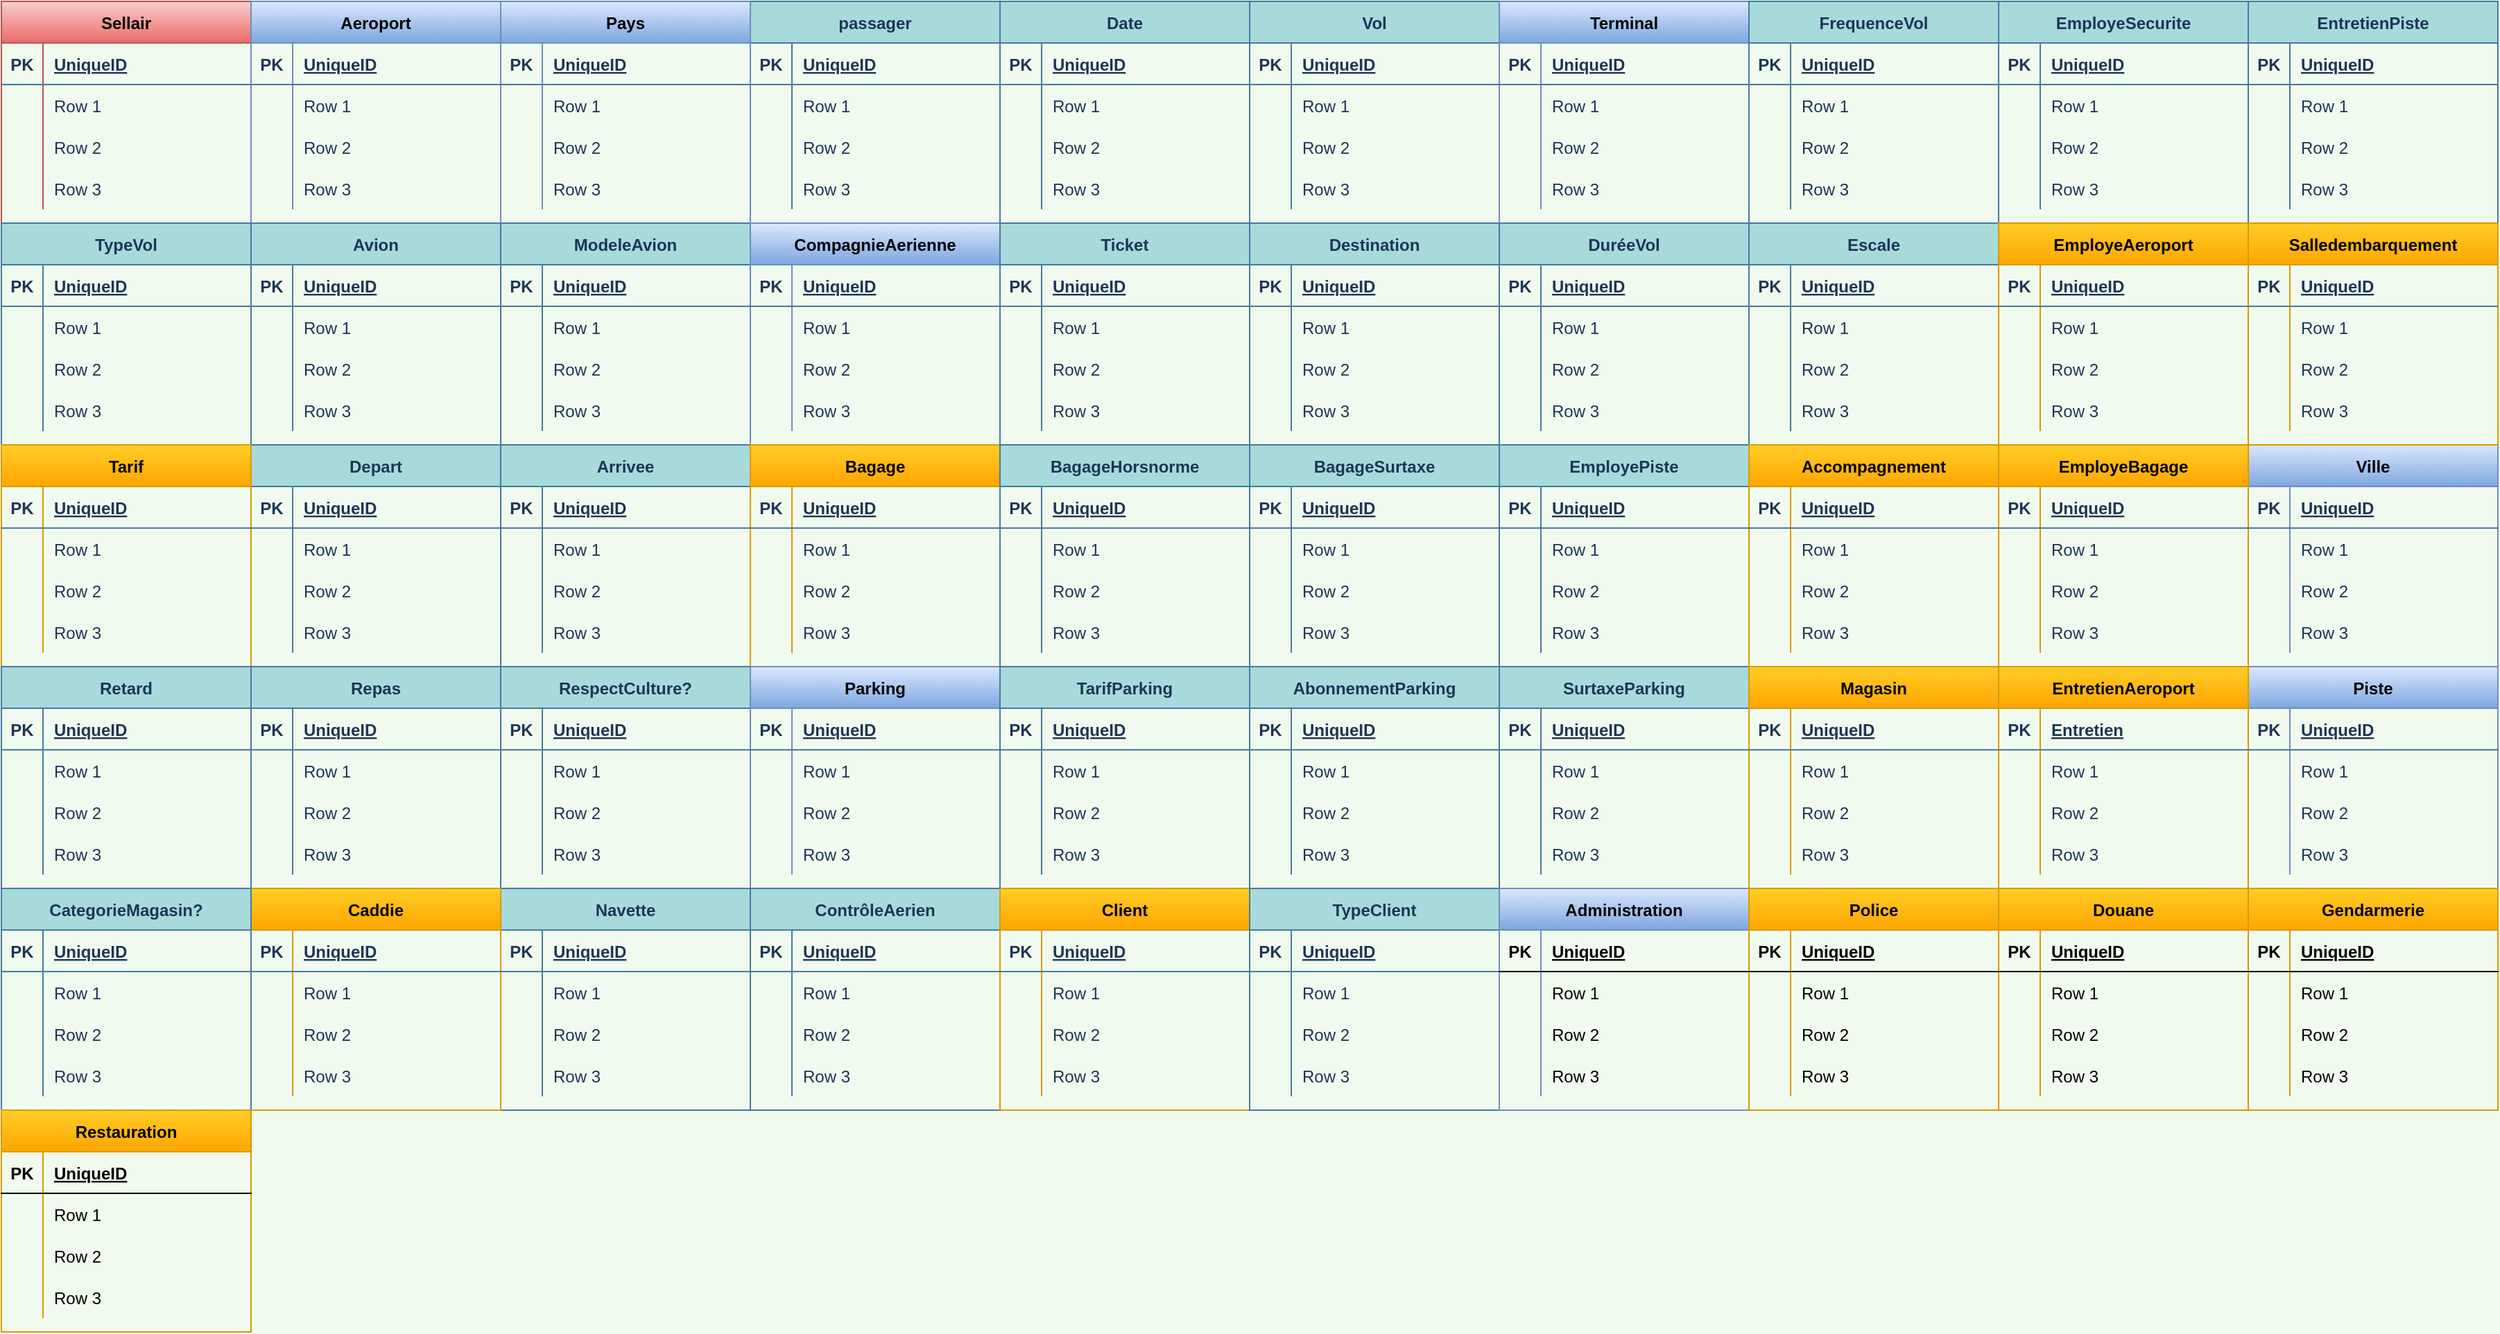 <mxfile version="14.5.3" type="github">
  <diagram id="VZEFdZQ1g88Ta8SWkgTc" name="Page-1">
    <mxGraphModel dx="1032" dy="932" grid="1" gridSize="10" guides="1" tooltips="1" connect="1" arrows="1" fold="1" page="1" pageScale="1" pageWidth="827" pageHeight="1169" background="#F1FAEE" math="0" shadow="0">
      <root>
        <mxCell id="0" />
        <mxCell id="1" parent="0" />
        <mxCell id="188xANzlp3m-SNReYPh9-1" value="Sellair" style="shape=table;startSize=30;container=1;collapsible=1;childLayout=tableLayout;fixedRows=1;rowLines=0;fontStyle=1;align=center;resizeLast=1;fillColor=#f8cecc;strokeColor=#b85450;gradientColor=#ea6b66;" parent="1" vertex="1">
          <mxGeometry width="180" height="160" as="geometry" />
        </mxCell>
        <mxCell id="188xANzlp3m-SNReYPh9-2" value="" style="shape=partialRectangle;collapsible=0;dropTarget=0;pointerEvents=0;fillColor=none;top=0;left=0;bottom=1;right=0;points=[[0,0.5],[1,0.5]];portConstraint=eastwest;strokeColor=#457B9D;fontColor=#1D3557;" parent="188xANzlp3m-SNReYPh9-1" vertex="1">
          <mxGeometry y="30" width="180" height="30" as="geometry" />
        </mxCell>
        <mxCell id="188xANzlp3m-SNReYPh9-3" value="PK" style="shape=partialRectangle;connectable=0;fillColor=none;top=0;left=0;bottom=0;right=0;fontStyle=1;overflow=hidden;strokeColor=#457B9D;fontColor=#1D3557;" parent="188xANzlp3m-SNReYPh9-2" vertex="1">
          <mxGeometry width="30" height="30" as="geometry" />
        </mxCell>
        <mxCell id="188xANzlp3m-SNReYPh9-4" value="UniqueID" style="shape=partialRectangle;connectable=0;fillColor=none;top=0;left=0;bottom=0;right=0;align=left;spacingLeft=6;fontStyle=5;overflow=hidden;strokeColor=#457B9D;fontColor=#1D3557;" parent="188xANzlp3m-SNReYPh9-2" vertex="1">
          <mxGeometry x="30" width="150" height="30" as="geometry" />
        </mxCell>
        <mxCell id="188xANzlp3m-SNReYPh9-5" value="" style="shape=partialRectangle;collapsible=0;dropTarget=0;pointerEvents=0;fillColor=none;top=0;left=0;bottom=0;right=0;points=[[0,0.5],[1,0.5]];portConstraint=eastwest;strokeColor=#457B9D;fontColor=#1D3557;" parent="188xANzlp3m-SNReYPh9-1" vertex="1">
          <mxGeometry y="60" width="180" height="30" as="geometry" />
        </mxCell>
        <mxCell id="188xANzlp3m-SNReYPh9-6" value="" style="shape=partialRectangle;connectable=0;fillColor=none;top=0;left=0;bottom=0;right=0;editable=1;overflow=hidden;strokeColor=#457B9D;fontColor=#1D3557;" parent="188xANzlp3m-SNReYPh9-5" vertex="1">
          <mxGeometry width="30" height="30" as="geometry" />
        </mxCell>
        <mxCell id="188xANzlp3m-SNReYPh9-7" value="Row 1" style="shape=partialRectangle;connectable=0;fillColor=none;top=0;left=0;bottom=0;right=0;align=left;spacingLeft=6;overflow=hidden;strokeColor=#457B9D;fontColor=#1D3557;" parent="188xANzlp3m-SNReYPh9-5" vertex="1">
          <mxGeometry x="30" width="150" height="30" as="geometry" />
        </mxCell>
        <mxCell id="188xANzlp3m-SNReYPh9-8" value="" style="shape=partialRectangle;collapsible=0;dropTarget=0;pointerEvents=0;fillColor=none;top=0;left=0;bottom=0;right=0;points=[[0,0.5],[1,0.5]];portConstraint=eastwest;strokeColor=#457B9D;fontColor=#1D3557;" parent="188xANzlp3m-SNReYPh9-1" vertex="1">
          <mxGeometry y="90" width="180" height="30" as="geometry" />
        </mxCell>
        <mxCell id="188xANzlp3m-SNReYPh9-9" value="" style="shape=partialRectangle;connectable=0;fillColor=none;top=0;left=0;bottom=0;right=0;editable=1;overflow=hidden;strokeColor=#457B9D;fontColor=#1D3557;" parent="188xANzlp3m-SNReYPh9-8" vertex="1">
          <mxGeometry width="30" height="30" as="geometry" />
        </mxCell>
        <mxCell id="188xANzlp3m-SNReYPh9-10" value="Row 2" style="shape=partialRectangle;connectable=0;fillColor=none;top=0;left=0;bottom=0;right=0;align=left;spacingLeft=6;overflow=hidden;strokeColor=#457B9D;fontColor=#1D3557;" parent="188xANzlp3m-SNReYPh9-8" vertex="1">
          <mxGeometry x="30" width="150" height="30" as="geometry" />
        </mxCell>
        <mxCell id="188xANzlp3m-SNReYPh9-11" value="" style="shape=partialRectangle;collapsible=0;dropTarget=0;pointerEvents=0;fillColor=none;top=0;left=0;bottom=0;right=0;points=[[0,0.5],[1,0.5]];portConstraint=eastwest;strokeColor=#457B9D;fontColor=#1D3557;" parent="188xANzlp3m-SNReYPh9-1" vertex="1">
          <mxGeometry y="120" width="180" height="30" as="geometry" />
        </mxCell>
        <mxCell id="188xANzlp3m-SNReYPh9-12" value="" style="shape=partialRectangle;connectable=0;fillColor=none;top=0;left=0;bottom=0;right=0;editable=1;overflow=hidden;strokeColor=#457B9D;fontColor=#1D3557;" parent="188xANzlp3m-SNReYPh9-11" vertex="1">
          <mxGeometry width="30" height="30" as="geometry" />
        </mxCell>
        <mxCell id="188xANzlp3m-SNReYPh9-13" value="Row 3" style="shape=partialRectangle;connectable=0;fillColor=none;top=0;left=0;bottom=0;right=0;align=left;spacingLeft=6;overflow=hidden;strokeColor=#457B9D;fontColor=#1D3557;" parent="188xANzlp3m-SNReYPh9-11" vertex="1">
          <mxGeometry x="30" width="150" height="30" as="geometry" />
        </mxCell>
        <mxCell id="188xANzlp3m-SNReYPh9-14" value="Aeroport" style="shape=table;startSize=30;container=1;collapsible=1;childLayout=tableLayout;fixedRows=1;rowLines=0;fontStyle=1;align=center;resizeLast=1;fillColor=#dae8fc;strokeColor=#6c8ebf;gradientColor=#7ea6e0;" parent="1" vertex="1">
          <mxGeometry x="180" width="180" height="160" as="geometry" />
        </mxCell>
        <mxCell id="188xANzlp3m-SNReYPh9-15" value="" style="shape=partialRectangle;collapsible=0;dropTarget=0;pointerEvents=0;fillColor=none;top=0;left=0;bottom=1;right=0;points=[[0,0.5],[1,0.5]];portConstraint=eastwest;strokeColor=#457B9D;fontColor=#1D3557;" parent="188xANzlp3m-SNReYPh9-14" vertex="1">
          <mxGeometry y="30" width="180" height="30" as="geometry" />
        </mxCell>
        <mxCell id="188xANzlp3m-SNReYPh9-16" value="PK" style="shape=partialRectangle;connectable=0;fillColor=none;top=0;left=0;bottom=0;right=0;fontStyle=1;overflow=hidden;strokeColor=#457B9D;fontColor=#1D3557;" parent="188xANzlp3m-SNReYPh9-15" vertex="1">
          <mxGeometry width="30" height="30" as="geometry" />
        </mxCell>
        <mxCell id="188xANzlp3m-SNReYPh9-17" value="UniqueID" style="shape=partialRectangle;connectable=0;fillColor=none;top=0;left=0;bottom=0;right=0;align=left;spacingLeft=6;fontStyle=5;overflow=hidden;strokeColor=#457B9D;fontColor=#1D3557;" parent="188xANzlp3m-SNReYPh9-15" vertex="1">
          <mxGeometry x="30" width="150" height="30" as="geometry" />
        </mxCell>
        <mxCell id="188xANzlp3m-SNReYPh9-18" value="" style="shape=partialRectangle;collapsible=0;dropTarget=0;pointerEvents=0;fillColor=none;top=0;left=0;bottom=0;right=0;points=[[0,0.5],[1,0.5]];portConstraint=eastwest;strokeColor=#457B9D;fontColor=#1D3557;" parent="188xANzlp3m-SNReYPh9-14" vertex="1">
          <mxGeometry y="60" width="180" height="30" as="geometry" />
        </mxCell>
        <mxCell id="188xANzlp3m-SNReYPh9-19" value="" style="shape=partialRectangle;connectable=0;fillColor=none;top=0;left=0;bottom=0;right=0;editable=1;overflow=hidden;strokeColor=#457B9D;fontColor=#1D3557;" parent="188xANzlp3m-SNReYPh9-18" vertex="1">
          <mxGeometry width="30" height="30" as="geometry" />
        </mxCell>
        <mxCell id="188xANzlp3m-SNReYPh9-20" value="Row 1" style="shape=partialRectangle;connectable=0;fillColor=none;top=0;left=0;bottom=0;right=0;align=left;spacingLeft=6;overflow=hidden;strokeColor=#457B9D;fontColor=#1D3557;" parent="188xANzlp3m-SNReYPh9-18" vertex="1">
          <mxGeometry x="30" width="150" height="30" as="geometry" />
        </mxCell>
        <mxCell id="188xANzlp3m-SNReYPh9-21" value="" style="shape=partialRectangle;collapsible=0;dropTarget=0;pointerEvents=0;fillColor=none;top=0;left=0;bottom=0;right=0;points=[[0,0.5],[1,0.5]];portConstraint=eastwest;strokeColor=#457B9D;fontColor=#1D3557;" parent="188xANzlp3m-SNReYPh9-14" vertex="1">
          <mxGeometry y="90" width="180" height="30" as="geometry" />
        </mxCell>
        <mxCell id="188xANzlp3m-SNReYPh9-22" value="" style="shape=partialRectangle;connectable=0;fillColor=none;top=0;left=0;bottom=0;right=0;editable=1;overflow=hidden;strokeColor=#457B9D;fontColor=#1D3557;" parent="188xANzlp3m-SNReYPh9-21" vertex="1">
          <mxGeometry width="30" height="30" as="geometry" />
        </mxCell>
        <mxCell id="188xANzlp3m-SNReYPh9-23" value="Row 2" style="shape=partialRectangle;connectable=0;fillColor=none;top=0;left=0;bottom=0;right=0;align=left;spacingLeft=6;overflow=hidden;strokeColor=#457B9D;fontColor=#1D3557;" parent="188xANzlp3m-SNReYPh9-21" vertex="1">
          <mxGeometry x="30" width="150" height="30" as="geometry" />
        </mxCell>
        <mxCell id="188xANzlp3m-SNReYPh9-24" value="" style="shape=partialRectangle;collapsible=0;dropTarget=0;pointerEvents=0;fillColor=none;top=0;left=0;bottom=0;right=0;points=[[0,0.5],[1,0.5]];portConstraint=eastwest;strokeColor=#457B9D;fontColor=#1D3557;" parent="188xANzlp3m-SNReYPh9-14" vertex="1">
          <mxGeometry y="120" width="180" height="30" as="geometry" />
        </mxCell>
        <mxCell id="188xANzlp3m-SNReYPh9-25" value="" style="shape=partialRectangle;connectable=0;fillColor=none;top=0;left=0;bottom=0;right=0;editable=1;overflow=hidden;strokeColor=#457B9D;fontColor=#1D3557;" parent="188xANzlp3m-SNReYPh9-24" vertex="1">
          <mxGeometry width="30" height="30" as="geometry" />
        </mxCell>
        <mxCell id="188xANzlp3m-SNReYPh9-26" value="Row 3" style="shape=partialRectangle;connectable=0;fillColor=none;top=0;left=0;bottom=0;right=0;align=left;spacingLeft=6;overflow=hidden;strokeColor=#457B9D;fontColor=#1D3557;" parent="188xANzlp3m-SNReYPh9-24" vertex="1">
          <mxGeometry x="30" width="150" height="30" as="geometry" />
        </mxCell>
        <mxCell id="188xANzlp3m-SNReYPh9-27" value="passager" style="shape=table;startSize=30;container=1;collapsible=1;childLayout=tableLayout;fixedRows=1;rowLines=0;fontStyle=1;align=center;resizeLast=1;fillColor=#A8DADC;strokeColor=#457B9D;fontColor=#1D3557;" parent="1" vertex="1">
          <mxGeometry x="540" width="180" height="160" as="geometry" />
        </mxCell>
        <mxCell id="188xANzlp3m-SNReYPh9-28" value="" style="shape=partialRectangle;collapsible=0;dropTarget=0;pointerEvents=0;fillColor=none;top=0;left=0;bottom=1;right=0;points=[[0,0.5],[1,0.5]];portConstraint=eastwest;strokeColor=#457B9D;fontColor=#1D3557;" parent="188xANzlp3m-SNReYPh9-27" vertex="1">
          <mxGeometry y="30" width="180" height="30" as="geometry" />
        </mxCell>
        <mxCell id="188xANzlp3m-SNReYPh9-29" value="PK" style="shape=partialRectangle;connectable=0;fillColor=none;top=0;left=0;bottom=0;right=0;fontStyle=1;overflow=hidden;strokeColor=#457B9D;fontColor=#1D3557;" parent="188xANzlp3m-SNReYPh9-28" vertex="1">
          <mxGeometry width="30" height="30" as="geometry" />
        </mxCell>
        <mxCell id="188xANzlp3m-SNReYPh9-30" value="UniqueID" style="shape=partialRectangle;connectable=0;fillColor=none;top=0;left=0;bottom=0;right=0;align=left;spacingLeft=6;fontStyle=5;overflow=hidden;strokeColor=#457B9D;fontColor=#1D3557;" parent="188xANzlp3m-SNReYPh9-28" vertex="1">
          <mxGeometry x="30" width="150" height="30" as="geometry" />
        </mxCell>
        <mxCell id="188xANzlp3m-SNReYPh9-31" value="" style="shape=partialRectangle;collapsible=0;dropTarget=0;pointerEvents=0;fillColor=none;top=0;left=0;bottom=0;right=0;points=[[0,0.5],[1,0.5]];portConstraint=eastwest;strokeColor=#457B9D;fontColor=#1D3557;" parent="188xANzlp3m-SNReYPh9-27" vertex="1">
          <mxGeometry y="60" width="180" height="30" as="geometry" />
        </mxCell>
        <mxCell id="188xANzlp3m-SNReYPh9-32" value="" style="shape=partialRectangle;connectable=0;fillColor=none;top=0;left=0;bottom=0;right=0;editable=1;overflow=hidden;strokeColor=#457B9D;fontColor=#1D3557;" parent="188xANzlp3m-SNReYPh9-31" vertex="1">
          <mxGeometry width="30" height="30" as="geometry" />
        </mxCell>
        <mxCell id="188xANzlp3m-SNReYPh9-33" value="Row 1" style="shape=partialRectangle;connectable=0;fillColor=none;top=0;left=0;bottom=0;right=0;align=left;spacingLeft=6;overflow=hidden;strokeColor=#457B9D;fontColor=#1D3557;" parent="188xANzlp3m-SNReYPh9-31" vertex="1">
          <mxGeometry x="30" width="150" height="30" as="geometry" />
        </mxCell>
        <mxCell id="188xANzlp3m-SNReYPh9-34" value="" style="shape=partialRectangle;collapsible=0;dropTarget=0;pointerEvents=0;fillColor=none;top=0;left=0;bottom=0;right=0;points=[[0,0.5],[1,0.5]];portConstraint=eastwest;strokeColor=#457B9D;fontColor=#1D3557;" parent="188xANzlp3m-SNReYPh9-27" vertex="1">
          <mxGeometry y="90" width="180" height="30" as="geometry" />
        </mxCell>
        <mxCell id="188xANzlp3m-SNReYPh9-35" value="" style="shape=partialRectangle;connectable=0;fillColor=none;top=0;left=0;bottom=0;right=0;editable=1;overflow=hidden;strokeColor=#457B9D;fontColor=#1D3557;" parent="188xANzlp3m-SNReYPh9-34" vertex="1">
          <mxGeometry width="30" height="30" as="geometry" />
        </mxCell>
        <mxCell id="188xANzlp3m-SNReYPh9-36" value="Row 2" style="shape=partialRectangle;connectable=0;fillColor=none;top=0;left=0;bottom=0;right=0;align=left;spacingLeft=6;overflow=hidden;strokeColor=#457B9D;fontColor=#1D3557;" parent="188xANzlp3m-SNReYPh9-34" vertex="1">
          <mxGeometry x="30" width="150" height="30" as="geometry" />
        </mxCell>
        <mxCell id="188xANzlp3m-SNReYPh9-37" value="" style="shape=partialRectangle;collapsible=0;dropTarget=0;pointerEvents=0;fillColor=none;top=0;left=0;bottom=0;right=0;points=[[0,0.5],[1,0.5]];portConstraint=eastwest;strokeColor=#457B9D;fontColor=#1D3557;" parent="188xANzlp3m-SNReYPh9-27" vertex="1">
          <mxGeometry y="120" width="180" height="30" as="geometry" />
        </mxCell>
        <mxCell id="188xANzlp3m-SNReYPh9-38" value="" style="shape=partialRectangle;connectable=0;fillColor=none;top=0;left=0;bottom=0;right=0;editable=1;overflow=hidden;strokeColor=#457B9D;fontColor=#1D3557;" parent="188xANzlp3m-SNReYPh9-37" vertex="1">
          <mxGeometry width="30" height="30" as="geometry" />
        </mxCell>
        <mxCell id="188xANzlp3m-SNReYPh9-39" value="Row 3" style="shape=partialRectangle;connectable=0;fillColor=none;top=0;left=0;bottom=0;right=0;align=left;spacingLeft=6;overflow=hidden;strokeColor=#457B9D;fontColor=#1D3557;" parent="188xANzlp3m-SNReYPh9-37" vertex="1">
          <mxGeometry x="30" width="150" height="30" as="geometry" />
        </mxCell>
        <mxCell id="188xANzlp3m-SNReYPh9-40" value="Pays" style="shape=table;startSize=30;container=1;collapsible=1;childLayout=tableLayout;fixedRows=1;rowLines=0;fontStyle=1;align=center;resizeLast=1;fillColor=#dae8fc;strokeColor=#6c8ebf;gradientColor=#7ea6e0;" parent="1" vertex="1">
          <mxGeometry x="360" width="180" height="160" as="geometry" />
        </mxCell>
        <mxCell id="188xANzlp3m-SNReYPh9-41" value="" style="shape=partialRectangle;collapsible=0;dropTarget=0;pointerEvents=0;fillColor=none;top=0;left=0;bottom=1;right=0;points=[[0,0.5],[1,0.5]];portConstraint=eastwest;strokeColor=#457B9D;fontColor=#1D3557;" parent="188xANzlp3m-SNReYPh9-40" vertex="1">
          <mxGeometry y="30" width="180" height="30" as="geometry" />
        </mxCell>
        <mxCell id="188xANzlp3m-SNReYPh9-42" value="PK" style="shape=partialRectangle;connectable=0;fillColor=none;top=0;left=0;bottom=0;right=0;fontStyle=1;overflow=hidden;strokeColor=#457B9D;fontColor=#1D3557;" parent="188xANzlp3m-SNReYPh9-41" vertex="1">
          <mxGeometry width="30" height="30" as="geometry" />
        </mxCell>
        <mxCell id="188xANzlp3m-SNReYPh9-43" value="UniqueID" style="shape=partialRectangle;connectable=0;fillColor=none;top=0;left=0;bottom=0;right=0;align=left;spacingLeft=6;fontStyle=5;overflow=hidden;strokeColor=#457B9D;fontColor=#1D3557;" parent="188xANzlp3m-SNReYPh9-41" vertex="1">
          <mxGeometry x="30" width="150" height="30" as="geometry" />
        </mxCell>
        <mxCell id="188xANzlp3m-SNReYPh9-44" value="" style="shape=partialRectangle;collapsible=0;dropTarget=0;pointerEvents=0;fillColor=none;top=0;left=0;bottom=0;right=0;points=[[0,0.5],[1,0.5]];portConstraint=eastwest;strokeColor=#457B9D;fontColor=#1D3557;" parent="188xANzlp3m-SNReYPh9-40" vertex="1">
          <mxGeometry y="60" width="180" height="30" as="geometry" />
        </mxCell>
        <mxCell id="188xANzlp3m-SNReYPh9-45" value="" style="shape=partialRectangle;connectable=0;fillColor=none;top=0;left=0;bottom=0;right=0;editable=1;overflow=hidden;strokeColor=#457B9D;fontColor=#1D3557;" parent="188xANzlp3m-SNReYPh9-44" vertex="1">
          <mxGeometry width="30" height="30" as="geometry" />
        </mxCell>
        <mxCell id="188xANzlp3m-SNReYPh9-46" value="Row 1" style="shape=partialRectangle;connectable=0;fillColor=none;top=0;left=0;bottom=0;right=0;align=left;spacingLeft=6;overflow=hidden;strokeColor=#457B9D;fontColor=#1D3557;" parent="188xANzlp3m-SNReYPh9-44" vertex="1">
          <mxGeometry x="30" width="150" height="30" as="geometry" />
        </mxCell>
        <mxCell id="188xANzlp3m-SNReYPh9-47" value="" style="shape=partialRectangle;collapsible=0;dropTarget=0;pointerEvents=0;fillColor=none;top=0;left=0;bottom=0;right=0;points=[[0,0.5],[1,0.5]];portConstraint=eastwest;strokeColor=#457B9D;fontColor=#1D3557;" parent="188xANzlp3m-SNReYPh9-40" vertex="1">
          <mxGeometry y="90" width="180" height="30" as="geometry" />
        </mxCell>
        <mxCell id="188xANzlp3m-SNReYPh9-48" value="" style="shape=partialRectangle;connectable=0;fillColor=none;top=0;left=0;bottom=0;right=0;editable=1;overflow=hidden;strokeColor=#457B9D;fontColor=#1D3557;" parent="188xANzlp3m-SNReYPh9-47" vertex="1">
          <mxGeometry width="30" height="30" as="geometry" />
        </mxCell>
        <mxCell id="188xANzlp3m-SNReYPh9-49" value="Row 2" style="shape=partialRectangle;connectable=0;fillColor=none;top=0;left=0;bottom=0;right=0;align=left;spacingLeft=6;overflow=hidden;strokeColor=#457B9D;fontColor=#1D3557;" parent="188xANzlp3m-SNReYPh9-47" vertex="1">
          <mxGeometry x="30" width="150" height="30" as="geometry" />
        </mxCell>
        <mxCell id="188xANzlp3m-SNReYPh9-50" value="" style="shape=partialRectangle;collapsible=0;dropTarget=0;pointerEvents=0;fillColor=none;top=0;left=0;bottom=0;right=0;points=[[0,0.5],[1,0.5]];portConstraint=eastwest;strokeColor=#457B9D;fontColor=#1D3557;" parent="188xANzlp3m-SNReYPh9-40" vertex="1">
          <mxGeometry y="120" width="180" height="30" as="geometry" />
        </mxCell>
        <mxCell id="188xANzlp3m-SNReYPh9-51" value="" style="shape=partialRectangle;connectable=0;fillColor=none;top=0;left=0;bottom=0;right=0;editable=1;overflow=hidden;strokeColor=#457B9D;fontColor=#1D3557;" parent="188xANzlp3m-SNReYPh9-50" vertex="1">
          <mxGeometry width="30" height="30" as="geometry" />
        </mxCell>
        <mxCell id="188xANzlp3m-SNReYPh9-52" value="Row 3" style="shape=partialRectangle;connectable=0;fillColor=none;top=0;left=0;bottom=0;right=0;align=left;spacingLeft=6;overflow=hidden;strokeColor=#457B9D;fontColor=#1D3557;" parent="188xANzlp3m-SNReYPh9-50" vertex="1">
          <mxGeometry x="30" width="150" height="30" as="geometry" />
        </mxCell>
        <mxCell id="188xANzlp3m-SNReYPh9-53" value="Date" style="shape=table;startSize=30;container=1;collapsible=1;childLayout=tableLayout;fixedRows=1;rowLines=0;fontStyle=1;align=center;resizeLast=1;fillColor=#A8DADC;strokeColor=#457B9D;fontColor=#1D3557;" parent="1" vertex="1">
          <mxGeometry x="720" width="180" height="160" as="geometry" />
        </mxCell>
        <mxCell id="188xANzlp3m-SNReYPh9-54" value="" style="shape=partialRectangle;collapsible=0;dropTarget=0;pointerEvents=0;fillColor=none;top=0;left=0;bottom=1;right=0;points=[[0,0.5],[1,0.5]];portConstraint=eastwest;strokeColor=#457B9D;fontColor=#1D3557;" parent="188xANzlp3m-SNReYPh9-53" vertex="1">
          <mxGeometry y="30" width="180" height="30" as="geometry" />
        </mxCell>
        <mxCell id="188xANzlp3m-SNReYPh9-55" value="PK" style="shape=partialRectangle;connectable=0;fillColor=none;top=0;left=0;bottom=0;right=0;fontStyle=1;overflow=hidden;strokeColor=#457B9D;fontColor=#1D3557;" parent="188xANzlp3m-SNReYPh9-54" vertex="1">
          <mxGeometry width="30" height="30" as="geometry" />
        </mxCell>
        <mxCell id="188xANzlp3m-SNReYPh9-56" value="UniqueID" style="shape=partialRectangle;connectable=0;fillColor=none;top=0;left=0;bottom=0;right=0;align=left;spacingLeft=6;fontStyle=5;overflow=hidden;strokeColor=#457B9D;fontColor=#1D3557;" parent="188xANzlp3m-SNReYPh9-54" vertex="1">
          <mxGeometry x="30" width="150" height="30" as="geometry" />
        </mxCell>
        <mxCell id="188xANzlp3m-SNReYPh9-57" value="" style="shape=partialRectangle;collapsible=0;dropTarget=0;pointerEvents=0;fillColor=none;top=0;left=0;bottom=0;right=0;points=[[0,0.5],[1,0.5]];portConstraint=eastwest;strokeColor=#457B9D;fontColor=#1D3557;" parent="188xANzlp3m-SNReYPh9-53" vertex="1">
          <mxGeometry y="60" width="180" height="30" as="geometry" />
        </mxCell>
        <mxCell id="188xANzlp3m-SNReYPh9-58" value="" style="shape=partialRectangle;connectable=0;fillColor=none;top=0;left=0;bottom=0;right=0;editable=1;overflow=hidden;strokeColor=#457B9D;fontColor=#1D3557;" parent="188xANzlp3m-SNReYPh9-57" vertex="1">
          <mxGeometry width="30" height="30" as="geometry" />
        </mxCell>
        <mxCell id="188xANzlp3m-SNReYPh9-59" value="Row 1" style="shape=partialRectangle;connectable=0;fillColor=none;top=0;left=0;bottom=0;right=0;align=left;spacingLeft=6;overflow=hidden;strokeColor=#457B9D;fontColor=#1D3557;" parent="188xANzlp3m-SNReYPh9-57" vertex="1">
          <mxGeometry x="30" width="150" height="30" as="geometry" />
        </mxCell>
        <mxCell id="188xANzlp3m-SNReYPh9-60" value="" style="shape=partialRectangle;collapsible=0;dropTarget=0;pointerEvents=0;fillColor=none;top=0;left=0;bottom=0;right=0;points=[[0,0.5],[1,0.5]];portConstraint=eastwest;strokeColor=#457B9D;fontColor=#1D3557;" parent="188xANzlp3m-SNReYPh9-53" vertex="1">
          <mxGeometry y="90" width="180" height="30" as="geometry" />
        </mxCell>
        <mxCell id="188xANzlp3m-SNReYPh9-61" value="" style="shape=partialRectangle;connectable=0;fillColor=none;top=0;left=0;bottom=0;right=0;editable=1;overflow=hidden;strokeColor=#457B9D;fontColor=#1D3557;" parent="188xANzlp3m-SNReYPh9-60" vertex="1">
          <mxGeometry width="30" height="30" as="geometry" />
        </mxCell>
        <mxCell id="188xANzlp3m-SNReYPh9-62" value="Row 2" style="shape=partialRectangle;connectable=0;fillColor=none;top=0;left=0;bottom=0;right=0;align=left;spacingLeft=6;overflow=hidden;strokeColor=#457B9D;fontColor=#1D3557;" parent="188xANzlp3m-SNReYPh9-60" vertex="1">
          <mxGeometry x="30" width="150" height="30" as="geometry" />
        </mxCell>
        <mxCell id="188xANzlp3m-SNReYPh9-63" value="" style="shape=partialRectangle;collapsible=0;dropTarget=0;pointerEvents=0;fillColor=none;top=0;left=0;bottom=0;right=0;points=[[0,0.5],[1,0.5]];portConstraint=eastwest;strokeColor=#457B9D;fontColor=#1D3557;" parent="188xANzlp3m-SNReYPh9-53" vertex="1">
          <mxGeometry y="120" width="180" height="30" as="geometry" />
        </mxCell>
        <mxCell id="188xANzlp3m-SNReYPh9-64" value="" style="shape=partialRectangle;connectable=0;fillColor=none;top=0;left=0;bottom=0;right=0;editable=1;overflow=hidden;strokeColor=#457B9D;fontColor=#1D3557;" parent="188xANzlp3m-SNReYPh9-63" vertex="1">
          <mxGeometry width="30" height="30" as="geometry" />
        </mxCell>
        <mxCell id="188xANzlp3m-SNReYPh9-65" value="Row 3" style="shape=partialRectangle;connectable=0;fillColor=none;top=0;left=0;bottom=0;right=0;align=left;spacingLeft=6;overflow=hidden;strokeColor=#457B9D;fontColor=#1D3557;" parent="188xANzlp3m-SNReYPh9-63" vertex="1">
          <mxGeometry x="30" width="150" height="30" as="geometry" />
        </mxCell>
        <mxCell id="188xANzlp3m-SNReYPh9-66" value="Vol" style="shape=table;startSize=30;container=1;collapsible=1;childLayout=tableLayout;fixedRows=1;rowLines=0;fontStyle=1;align=center;resizeLast=1;fillColor=#A8DADC;strokeColor=#457B9D;fontColor=#1D3557;" parent="1" vertex="1">
          <mxGeometry x="900" width="180" height="160" as="geometry" />
        </mxCell>
        <mxCell id="188xANzlp3m-SNReYPh9-67" value="" style="shape=partialRectangle;collapsible=0;dropTarget=0;pointerEvents=0;fillColor=none;top=0;left=0;bottom=1;right=0;points=[[0,0.5],[1,0.5]];portConstraint=eastwest;strokeColor=#457B9D;fontColor=#1D3557;" parent="188xANzlp3m-SNReYPh9-66" vertex="1">
          <mxGeometry y="30" width="180" height="30" as="geometry" />
        </mxCell>
        <mxCell id="188xANzlp3m-SNReYPh9-68" value="PK" style="shape=partialRectangle;connectable=0;fillColor=none;top=0;left=0;bottom=0;right=0;fontStyle=1;overflow=hidden;strokeColor=#457B9D;fontColor=#1D3557;" parent="188xANzlp3m-SNReYPh9-67" vertex="1">
          <mxGeometry width="30" height="30" as="geometry" />
        </mxCell>
        <mxCell id="188xANzlp3m-SNReYPh9-69" value="UniqueID" style="shape=partialRectangle;connectable=0;fillColor=none;top=0;left=0;bottom=0;right=0;align=left;spacingLeft=6;fontStyle=5;overflow=hidden;strokeColor=#457B9D;fontColor=#1D3557;" parent="188xANzlp3m-SNReYPh9-67" vertex="1">
          <mxGeometry x="30" width="150" height="30" as="geometry" />
        </mxCell>
        <mxCell id="188xANzlp3m-SNReYPh9-70" value="" style="shape=partialRectangle;collapsible=0;dropTarget=0;pointerEvents=0;fillColor=none;top=0;left=0;bottom=0;right=0;points=[[0,0.5],[1,0.5]];portConstraint=eastwest;strokeColor=#457B9D;fontColor=#1D3557;" parent="188xANzlp3m-SNReYPh9-66" vertex="1">
          <mxGeometry y="60" width="180" height="30" as="geometry" />
        </mxCell>
        <mxCell id="188xANzlp3m-SNReYPh9-71" value="" style="shape=partialRectangle;connectable=0;fillColor=none;top=0;left=0;bottom=0;right=0;editable=1;overflow=hidden;strokeColor=#457B9D;fontColor=#1D3557;" parent="188xANzlp3m-SNReYPh9-70" vertex="1">
          <mxGeometry width="30" height="30" as="geometry" />
        </mxCell>
        <mxCell id="188xANzlp3m-SNReYPh9-72" value="Row 1" style="shape=partialRectangle;connectable=0;fillColor=none;top=0;left=0;bottom=0;right=0;align=left;spacingLeft=6;overflow=hidden;strokeColor=#457B9D;fontColor=#1D3557;" parent="188xANzlp3m-SNReYPh9-70" vertex="1">
          <mxGeometry x="30" width="150" height="30" as="geometry" />
        </mxCell>
        <mxCell id="188xANzlp3m-SNReYPh9-73" value="" style="shape=partialRectangle;collapsible=0;dropTarget=0;pointerEvents=0;fillColor=none;top=0;left=0;bottom=0;right=0;points=[[0,0.5],[1,0.5]];portConstraint=eastwest;strokeColor=#457B9D;fontColor=#1D3557;" parent="188xANzlp3m-SNReYPh9-66" vertex="1">
          <mxGeometry y="90" width="180" height="30" as="geometry" />
        </mxCell>
        <mxCell id="188xANzlp3m-SNReYPh9-74" value="" style="shape=partialRectangle;connectable=0;fillColor=none;top=0;left=0;bottom=0;right=0;editable=1;overflow=hidden;strokeColor=#457B9D;fontColor=#1D3557;" parent="188xANzlp3m-SNReYPh9-73" vertex="1">
          <mxGeometry width="30" height="30" as="geometry" />
        </mxCell>
        <mxCell id="188xANzlp3m-SNReYPh9-75" value="Row 2" style="shape=partialRectangle;connectable=0;fillColor=none;top=0;left=0;bottom=0;right=0;align=left;spacingLeft=6;overflow=hidden;strokeColor=#457B9D;fontColor=#1D3557;" parent="188xANzlp3m-SNReYPh9-73" vertex="1">
          <mxGeometry x="30" width="150" height="30" as="geometry" />
        </mxCell>
        <mxCell id="188xANzlp3m-SNReYPh9-76" value="" style="shape=partialRectangle;collapsible=0;dropTarget=0;pointerEvents=0;fillColor=none;top=0;left=0;bottom=0;right=0;points=[[0,0.5],[1,0.5]];portConstraint=eastwest;strokeColor=#457B9D;fontColor=#1D3557;" parent="188xANzlp3m-SNReYPh9-66" vertex="1">
          <mxGeometry y="120" width="180" height="30" as="geometry" />
        </mxCell>
        <mxCell id="188xANzlp3m-SNReYPh9-77" value="" style="shape=partialRectangle;connectable=0;fillColor=none;top=0;left=0;bottom=0;right=0;editable=1;overflow=hidden;strokeColor=#457B9D;fontColor=#1D3557;" parent="188xANzlp3m-SNReYPh9-76" vertex="1">
          <mxGeometry width="30" height="30" as="geometry" />
        </mxCell>
        <mxCell id="188xANzlp3m-SNReYPh9-78" value="Row 3" style="shape=partialRectangle;connectable=0;fillColor=none;top=0;left=0;bottom=0;right=0;align=left;spacingLeft=6;overflow=hidden;strokeColor=#457B9D;fontColor=#1D3557;" parent="188xANzlp3m-SNReYPh9-76" vertex="1">
          <mxGeometry x="30" width="150" height="30" as="geometry" />
        </mxCell>
        <mxCell id="188xANzlp3m-SNReYPh9-79" value="Terminal" style="shape=table;startSize=30;container=1;collapsible=1;childLayout=tableLayout;fixedRows=1;rowLines=0;fontStyle=1;align=center;resizeLast=1;fillColor=#dae8fc;strokeColor=#6c8ebf;gradientColor=#7ea6e0;" parent="1" vertex="1">
          <mxGeometry x="1080" width="180" height="160" as="geometry" />
        </mxCell>
        <mxCell id="188xANzlp3m-SNReYPh9-80" value="" style="shape=partialRectangle;collapsible=0;dropTarget=0;pointerEvents=0;fillColor=none;top=0;left=0;bottom=1;right=0;points=[[0,0.5],[1,0.5]];portConstraint=eastwest;strokeColor=#457B9D;fontColor=#1D3557;" parent="188xANzlp3m-SNReYPh9-79" vertex="1">
          <mxGeometry y="30" width="180" height="30" as="geometry" />
        </mxCell>
        <mxCell id="188xANzlp3m-SNReYPh9-81" value="PK" style="shape=partialRectangle;connectable=0;fillColor=none;top=0;left=0;bottom=0;right=0;fontStyle=1;overflow=hidden;strokeColor=#457B9D;fontColor=#1D3557;" parent="188xANzlp3m-SNReYPh9-80" vertex="1">
          <mxGeometry width="30" height="30" as="geometry" />
        </mxCell>
        <mxCell id="188xANzlp3m-SNReYPh9-82" value="UniqueID" style="shape=partialRectangle;connectable=0;fillColor=none;top=0;left=0;bottom=0;right=0;align=left;spacingLeft=6;fontStyle=5;overflow=hidden;strokeColor=#457B9D;fontColor=#1D3557;" parent="188xANzlp3m-SNReYPh9-80" vertex="1">
          <mxGeometry x="30" width="150" height="30" as="geometry" />
        </mxCell>
        <mxCell id="188xANzlp3m-SNReYPh9-83" value="" style="shape=partialRectangle;collapsible=0;dropTarget=0;pointerEvents=0;fillColor=none;top=0;left=0;bottom=0;right=0;points=[[0,0.5],[1,0.5]];portConstraint=eastwest;strokeColor=#457B9D;fontColor=#1D3557;" parent="188xANzlp3m-SNReYPh9-79" vertex="1">
          <mxGeometry y="60" width="180" height="30" as="geometry" />
        </mxCell>
        <mxCell id="188xANzlp3m-SNReYPh9-84" value="" style="shape=partialRectangle;connectable=0;fillColor=none;top=0;left=0;bottom=0;right=0;editable=1;overflow=hidden;strokeColor=#457B9D;fontColor=#1D3557;" parent="188xANzlp3m-SNReYPh9-83" vertex="1">
          <mxGeometry width="30" height="30" as="geometry" />
        </mxCell>
        <mxCell id="188xANzlp3m-SNReYPh9-85" value="Row 1" style="shape=partialRectangle;connectable=0;fillColor=none;top=0;left=0;bottom=0;right=0;align=left;spacingLeft=6;overflow=hidden;strokeColor=#457B9D;fontColor=#1D3557;" parent="188xANzlp3m-SNReYPh9-83" vertex="1">
          <mxGeometry x="30" width="150" height="30" as="geometry" />
        </mxCell>
        <mxCell id="188xANzlp3m-SNReYPh9-86" value="" style="shape=partialRectangle;collapsible=0;dropTarget=0;pointerEvents=0;fillColor=none;top=0;left=0;bottom=0;right=0;points=[[0,0.5],[1,0.5]];portConstraint=eastwest;strokeColor=#457B9D;fontColor=#1D3557;" parent="188xANzlp3m-SNReYPh9-79" vertex="1">
          <mxGeometry y="90" width="180" height="30" as="geometry" />
        </mxCell>
        <mxCell id="188xANzlp3m-SNReYPh9-87" value="" style="shape=partialRectangle;connectable=0;fillColor=none;top=0;left=0;bottom=0;right=0;editable=1;overflow=hidden;strokeColor=#457B9D;fontColor=#1D3557;" parent="188xANzlp3m-SNReYPh9-86" vertex="1">
          <mxGeometry width="30" height="30" as="geometry" />
        </mxCell>
        <mxCell id="188xANzlp3m-SNReYPh9-88" value="Row 2" style="shape=partialRectangle;connectable=0;fillColor=none;top=0;left=0;bottom=0;right=0;align=left;spacingLeft=6;overflow=hidden;strokeColor=#457B9D;fontColor=#1D3557;" parent="188xANzlp3m-SNReYPh9-86" vertex="1">
          <mxGeometry x="30" width="150" height="30" as="geometry" />
        </mxCell>
        <mxCell id="188xANzlp3m-SNReYPh9-89" value="" style="shape=partialRectangle;collapsible=0;dropTarget=0;pointerEvents=0;fillColor=none;top=0;left=0;bottom=0;right=0;points=[[0,0.5],[1,0.5]];portConstraint=eastwest;strokeColor=#457B9D;fontColor=#1D3557;" parent="188xANzlp3m-SNReYPh9-79" vertex="1">
          <mxGeometry y="120" width="180" height="30" as="geometry" />
        </mxCell>
        <mxCell id="188xANzlp3m-SNReYPh9-90" value="" style="shape=partialRectangle;connectable=0;fillColor=none;top=0;left=0;bottom=0;right=0;editable=1;overflow=hidden;strokeColor=#457B9D;fontColor=#1D3557;" parent="188xANzlp3m-SNReYPh9-89" vertex="1">
          <mxGeometry width="30" height="30" as="geometry" />
        </mxCell>
        <mxCell id="188xANzlp3m-SNReYPh9-91" value="Row 3" style="shape=partialRectangle;connectable=0;fillColor=none;top=0;left=0;bottom=0;right=0;align=left;spacingLeft=6;overflow=hidden;strokeColor=#457B9D;fontColor=#1D3557;" parent="188xANzlp3m-SNReYPh9-89" vertex="1">
          <mxGeometry x="30" width="150" height="30" as="geometry" />
        </mxCell>
        <mxCell id="188xANzlp3m-SNReYPh9-105" value="FrequenceVol" style="shape=table;startSize=30;container=1;collapsible=1;childLayout=tableLayout;fixedRows=1;rowLines=0;fontStyle=1;align=center;resizeLast=1;fillColor=#A8DADC;strokeColor=#457B9D;fontColor=#1D3557;" parent="1" vertex="1">
          <mxGeometry x="1260" width="180" height="160" as="geometry" />
        </mxCell>
        <mxCell id="188xANzlp3m-SNReYPh9-106" value="" style="shape=partialRectangle;collapsible=0;dropTarget=0;pointerEvents=0;fillColor=none;top=0;left=0;bottom=1;right=0;points=[[0,0.5],[1,0.5]];portConstraint=eastwest;strokeColor=#457B9D;fontColor=#1D3557;" parent="188xANzlp3m-SNReYPh9-105" vertex="1">
          <mxGeometry y="30" width="180" height="30" as="geometry" />
        </mxCell>
        <mxCell id="188xANzlp3m-SNReYPh9-107" value="PK" style="shape=partialRectangle;connectable=0;fillColor=none;top=0;left=0;bottom=0;right=0;fontStyle=1;overflow=hidden;strokeColor=#457B9D;fontColor=#1D3557;" parent="188xANzlp3m-SNReYPh9-106" vertex="1">
          <mxGeometry width="30" height="30" as="geometry" />
        </mxCell>
        <mxCell id="188xANzlp3m-SNReYPh9-108" value="UniqueID" style="shape=partialRectangle;connectable=0;fillColor=none;top=0;left=0;bottom=0;right=0;align=left;spacingLeft=6;fontStyle=5;overflow=hidden;strokeColor=#457B9D;fontColor=#1D3557;" parent="188xANzlp3m-SNReYPh9-106" vertex="1">
          <mxGeometry x="30" width="150" height="30" as="geometry" />
        </mxCell>
        <mxCell id="188xANzlp3m-SNReYPh9-109" value="" style="shape=partialRectangle;collapsible=0;dropTarget=0;pointerEvents=0;fillColor=none;top=0;left=0;bottom=0;right=0;points=[[0,0.5],[1,0.5]];portConstraint=eastwest;strokeColor=#457B9D;fontColor=#1D3557;" parent="188xANzlp3m-SNReYPh9-105" vertex="1">
          <mxGeometry y="60" width="180" height="30" as="geometry" />
        </mxCell>
        <mxCell id="188xANzlp3m-SNReYPh9-110" value="" style="shape=partialRectangle;connectable=0;fillColor=none;top=0;left=0;bottom=0;right=0;editable=1;overflow=hidden;strokeColor=#457B9D;fontColor=#1D3557;" parent="188xANzlp3m-SNReYPh9-109" vertex="1">
          <mxGeometry width="30" height="30" as="geometry" />
        </mxCell>
        <mxCell id="188xANzlp3m-SNReYPh9-111" value="Row 1" style="shape=partialRectangle;connectable=0;fillColor=none;top=0;left=0;bottom=0;right=0;align=left;spacingLeft=6;overflow=hidden;strokeColor=#457B9D;fontColor=#1D3557;" parent="188xANzlp3m-SNReYPh9-109" vertex="1">
          <mxGeometry x="30" width="150" height="30" as="geometry" />
        </mxCell>
        <mxCell id="188xANzlp3m-SNReYPh9-112" value="" style="shape=partialRectangle;collapsible=0;dropTarget=0;pointerEvents=0;fillColor=none;top=0;left=0;bottom=0;right=0;points=[[0,0.5],[1,0.5]];portConstraint=eastwest;strokeColor=#457B9D;fontColor=#1D3557;" parent="188xANzlp3m-SNReYPh9-105" vertex="1">
          <mxGeometry y="90" width="180" height="30" as="geometry" />
        </mxCell>
        <mxCell id="188xANzlp3m-SNReYPh9-113" value="" style="shape=partialRectangle;connectable=0;fillColor=none;top=0;left=0;bottom=0;right=0;editable=1;overflow=hidden;strokeColor=#457B9D;fontColor=#1D3557;" parent="188xANzlp3m-SNReYPh9-112" vertex="1">
          <mxGeometry width="30" height="30" as="geometry" />
        </mxCell>
        <mxCell id="188xANzlp3m-SNReYPh9-114" value="Row 2" style="shape=partialRectangle;connectable=0;fillColor=none;top=0;left=0;bottom=0;right=0;align=left;spacingLeft=6;overflow=hidden;strokeColor=#457B9D;fontColor=#1D3557;" parent="188xANzlp3m-SNReYPh9-112" vertex="1">
          <mxGeometry x="30" width="150" height="30" as="geometry" />
        </mxCell>
        <mxCell id="188xANzlp3m-SNReYPh9-115" value="" style="shape=partialRectangle;collapsible=0;dropTarget=0;pointerEvents=0;fillColor=none;top=0;left=0;bottom=0;right=0;points=[[0,0.5],[1,0.5]];portConstraint=eastwest;strokeColor=#457B9D;fontColor=#1D3557;" parent="188xANzlp3m-SNReYPh9-105" vertex="1">
          <mxGeometry y="120" width="180" height="30" as="geometry" />
        </mxCell>
        <mxCell id="188xANzlp3m-SNReYPh9-116" value="" style="shape=partialRectangle;connectable=0;fillColor=none;top=0;left=0;bottom=0;right=0;editable=1;overflow=hidden;strokeColor=#457B9D;fontColor=#1D3557;" parent="188xANzlp3m-SNReYPh9-115" vertex="1">
          <mxGeometry width="30" height="30" as="geometry" />
        </mxCell>
        <mxCell id="188xANzlp3m-SNReYPh9-117" value="Row 3" style="shape=partialRectangle;connectable=0;fillColor=none;top=0;left=0;bottom=0;right=0;align=left;spacingLeft=6;overflow=hidden;strokeColor=#457B9D;fontColor=#1D3557;" parent="188xANzlp3m-SNReYPh9-115" vertex="1">
          <mxGeometry x="30" width="150" height="30" as="geometry" />
        </mxCell>
        <mxCell id="188xANzlp3m-SNReYPh9-118" value="TypeVol" style="shape=table;startSize=30;container=1;collapsible=1;childLayout=tableLayout;fixedRows=1;rowLines=0;fontStyle=1;align=center;resizeLast=1;fillColor=#A8DADC;strokeColor=#457B9D;fontColor=#1D3557;" parent="1" vertex="1">
          <mxGeometry y="160" width="180" height="160" as="geometry" />
        </mxCell>
        <mxCell id="188xANzlp3m-SNReYPh9-119" value="" style="shape=partialRectangle;collapsible=0;dropTarget=0;pointerEvents=0;fillColor=none;top=0;left=0;bottom=1;right=0;points=[[0,0.5],[1,0.5]];portConstraint=eastwest;strokeColor=#457B9D;fontColor=#1D3557;" parent="188xANzlp3m-SNReYPh9-118" vertex="1">
          <mxGeometry y="30" width="180" height="30" as="geometry" />
        </mxCell>
        <mxCell id="188xANzlp3m-SNReYPh9-120" value="PK" style="shape=partialRectangle;connectable=0;fillColor=none;top=0;left=0;bottom=0;right=0;fontStyle=1;overflow=hidden;strokeColor=#457B9D;fontColor=#1D3557;" parent="188xANzlp3m-SNReYPh9-119" vertex="1">
          <mxGeometry width="30" height="30" as="geometry" />
        </mxCell>
        <mxCell id="188xANzlp3m-SNReYPh9-121" value="UniqueID" style="shape=partialRectangle;connectable=0;fillColor=none;top=0;left=0;bottom=0;right=0;align=left;spacingLeft=6;fontStyle=5;overflow=hidden;strokeColor=#457B9D;fontColor=#1D3557;" parent="188xANzlp3m-SNReYPh9-119" vertex="1">
          <mxGeometry x="30" width="150" height="30" as="geometry" />
        </mxCell>
        <mxCell id="188xANzlp3m-SNReYPh9-122" value="" style="shape=partialRectangle;collapsible=0;dropTarget=0;pointerEvents=0;fillColor=none;top=0;left=0;bottom=0;right=0;points=[[0,0.5],[1,0.5]];portConstraint=eastwest;strokeColor=#457B9D;fontColor=#1D3557;" parent="188xANzlp3m-SNReYPh9-118" vertex="1">
          <mxGeometry y="60" width="180" height="30" as="geometry" />
        </mxCell>
        <mxCell id="188xANzlp3m-SNReYPh9-123" value="" style="shape=partialRectangle;connectable=0;fillColor=none;top=0;left=0;bottom=0;right=0;editable=1;overflow=hidden;strokeColor=#457B9D;fontColor=#1D3557;" parent="188xANzlp3m-SNReYPh9-122" vertex="1">
          <mxGeometry width="30" height="30" as="geometry" />
        </mxCell>
        <mxCell id="188xANzlp3m-SNReYPh9-124" value="Row 1" style="shape=partialRectangle;connectable=0;fillColor=none;top=0;left=0;bottom=0;right=0;align=left;spacingLeft=6;overflow=hidden;strokeColor=#457B9D;fontColor=#1D3557;" parent="188xANzlp3m-SNReYPh9-122" vertex="1">
          <mxGeometry x="30" width="150" height="30" as="geometry" />
        </mxCell>
        <mxCell id="188xANzlp3m-SNReYPh9-125" value="" style="shape=partialRectangle;collapsible=0;dropTarget=0;pointerEvents=0;fillColor=none;top=0;left=0;bottom=0;right=0;points=[[0,0.5],[1,0.5]];portConstraint=eastwest;strokeColor=#457B9D;fontColor=#1D3557;" parent="188xANzlp3m-SNReYPh9-118" vertex="1">
          <mxGeometry y="90" width="180" height="30" as="geometry" />
        </mxCell>
        <mxCell id="188xANzlp3m-SNReYPh9-126" value="" style="shape=partialRectangle;connectable=0;fillColor=none;top=0;left=0;bottom=0;right=0;editable=1;overflow=hidden;strokeColor=#457B9D;fontColor=#1D3557;" parent="188xANzlp3m-SNReYPh9-125" vertex="1">
          <mxGeometry width="30" height="30" as="geometry" />
        </mxCell>
        <mxCell id="188xANzlp3m-SNReYPh9-127" value="Row 2" style="shape=partialRectangle;connectable=0;fillColor=none;top=0;left=0;bottom=0;right=0;align=left;spacingLeft=6;overflow=hidden;strokeColor=#457B9D;fontColor=#1D3557;" parent="188xANzlp3m-SNReYPh9-125" vertex="1">
          <mxGeometry x="30" width="150" height="30" as="geometry" />
        </mxCell>
        <mxCell id="188xANzlp3m-SNReYPh9-128" value="" style="shape=partialRectangle;collapsible=0;dropTarget=0;pointerEvents=0;fillColor=none;top=0;left=0;bottom=0;right=0;points=[[0,0.5],[1,0.5]];portConstraint=eastwest;strokeColor=#457B9D;fontColor=#1D3557;" parent="188xANzlp3m-SNReYPh9-118" vertex="1">
          <mxGeometry y="120" width="180" height="30" as="geometry" />
        </mxCell>
        <mxCell id="188xANzlp3m-SNReYPh9-129" value="" style="shape=partialRectangle;connectable=0;fillColor=none;top=0;left=0;bottom=0;right=0;editable=1;overflow=hidden;strokeColor=#457B9D;fontColor=#1D3557;" parent="188xANzlp3m-SNReYPh9-128" vertex="1">
          <mxGeometry width="30" height="30" as="geometry" />
        </mxCell>
        <mxCell id="188xANzlp3m-SNReYPh9-130" value="Row 3" style="shape=partialRectangle;connectable=0;fillColor=none;top=0;left=0;bottom=0;right=0;align=left;spacingLeft=6;overflow=hidden;strokeColor=#457B9D;fontColor=#1D3557;" parent="188xANzlp3m-SNReYPh9-128" vertex="1">
          <mxGeometry x="30" width="150" height="30" as="geometry" />
        </mxCell>
        <mxCell id="188xANzlp3m-SNReYPh9-131" value="ModeleAvion" style="shape=table;startSize=30;container=1;collapsible=1;childLayout=tableLayout;fixedRows=1;rowLines=0;fontStyle=1;align=center;resizeLast=1;fillColor=#A8DADC;strokeColor=#457B9D;fontColor=#1D3557;" parent="1" vertex="1">
          <mxGeometry x="360" y="160" width="180" height="160" as="geometry" />
        </mxCell>
        <mxCell id="188xANzlp3m-SNReYPh9-132" value="" style="shape=partialRectangle;collapsible=0;dropTarget=0;pointerEvents=0;fillColor=none;top=0;left=0;bottom=1;right=0;points=[[0,0.5],[1,0.5]];portConstraint=eastwest;strokeColor=#457B9D;fontColor=#1D3557;" parent="188xANzlp3m-SNReYPh9-131" vertex="1">
          <mxGeometry y="30" width="180" height="30" as="geometry" />
        </mxCell>
        <mxCell id="188xANzlp3m-SNReYPh9-133" value="PK" style="shape=partialRectangle;connectable=0;fillColor=none;top=0;left=0;bottom=0;right=0;fontStyle=1;overflow=hidden;strokeColor=#457B9D;fontColor=#1D3557;" parent="188xANzlp3m-SNReYPh9-132" vertex="1">
          <mxGeometry width="30" height="30" as="geometry" />
        </mxCell>
        <mxCell id="188xANzlp3m-SNReYPh9-134" value="UniqueID" style="shape=partialRectangle;connectable=0;fillColor=none;top=0;left=0;bottom=0;right=0;align=left;spacingLeft=6;fontStyle=5;overflow=hidden;strokeColor=#457B9D;fontColor=#1D3557;" parent="188xANzlp3m-SNReYPh9-132" vertex="1">
          <mxGeometry x="30" width="150" height="30" as="geometry" />
        </mxCell>
        <mxCell id="188xANzlp3m-SNReYPh9-135" value="" style="shape=partialRectangle;collapsible=0;dropTarget=0;pointerEvents=0;fillColor=none;top=0;left=0;bottom=0;right=0;points=[[0,0.5],[1,0.5]];portConstraint=eastwest;strokeColor=#457B9D;fontColor=#1D3557;" parent="188xANzlp3m-SNReYPh9-131" vertex="1">
          <mxGeometry y="60" width="180" height="30" as="geometry" />
        </mxCell>
        <mxCell id="188xANzlp3m-SNReYPh9-136" value="" style="shape=partialRectangle;connectable=0;fillColor=none;top=0;left=0;bottom=0;right=0;editable=1;overflow=hidden;strokeColor=#457B9D;fontColor=#1D3557;" parent="188xANzlp3m-SNReYPh9-135" vertex="1">
          <mxGeometry width="30" height="30" as="geometry" />
        </mxCell>
        <mxCell id="188xANzlp3m-SNReYPh9-137" value="Row 1" style="shape=partialRectangle;connectable=0;fillColor=none;top=0;left=0;bottom=0;right=0;align=left;spacingLeft=6;overflow=hidden;strokeColor=#457B9D;fontColor=#1D3557;" parent="188xANzlp3m-SNReYPh9-135" vertex="1">
          <mxGeometry x="30" width="150" height="30" as="geometry" />
        </mxCell>
        <mxCell id="188xANzlp3m-SNReYPh9-138" value="" style="shape=partialRectangle;collapsible=0;dropTarget=0;pointerEvents=0;fillColor=none;top=0;left=0;bottom=0;right=0;points=[[0,0.5],[1,0.5]];portConstraint=eastwest;strokeColor=#457B9D;fontColor=#1D3557;" parent="188xANzlp3m-SNReYPh9-131" vertex="1">
          <mxGeometry y="90" width="180" height="30" as="geometry" />
        </mxCell>
        <mxCell id="188xANzlp3m-SNReYPh9-139" value="" style="shape=partialRectangle;connectable=0;fillColor=none;top=0;left=0;bottom=0;right=0;editable=1;overflow=hidden;strokeColor=#457B9D;fontColor=#1D3557;" parent="188xANzlp3m-SNReYPh9-138" vertex="1">
          <mxGeometry width="30" height="30" as="geometry" />
        </mxCell>
        <mxCell id="188xANzlp3m-SNReYPh9-140" value="Row 2" style="shape=partialRectangle;connectable=0;fillColor=none;top=0;left=0;bottom=0;right=0;align=left;spacingLeft=6;overflow=hidden;strokeColor=#457B9D;fontColor=#1D3557;" parent="188xANzlp3m-SNReYPh9-138" vertex="1">
          <mxGeometry x="30" width="150" height="30" as="geometry" />
        </mxCell>
        <mxCell id="188xANzlp3m-SNReYPh9-141" value="" style="shape=partialRectangle;collapsible=0;dropTarget=0;pointerEvents=0;fillColor=none;top=0;left=0;bottom=0;right=0;points=[[0,0.5],[1,0.5]];portConstraint=eastwest;strokeColor=#457B9D;fontColor=#1D3557;" parent="188xANzlp3m-SNReYPh9-131" vertex="1">
          <mxGeometry y="120" width="180" height="30" as="geometry" />
        </mxCell>
        <mxCell id="188xANzlp3m-SNReYPh9-142" value="" style="shape=partialRectangle;connectable=0;fillColor=none;top=0;left=0;bottom=0;right=0;editable=1;overflow=hidden;strokeColor=#457B9D;fontColor=#1D3557;" parent="188xANzlp3m-SNReYPh9-141" vertex="1">
          <mxGeometry width="30" height="30" as="geometry" />
        </mxCell>
        <mxCell id="188xANzlp3m-SNReYPh9-143" value="Row 3" style="shape=partialRectangle;connectable=0;fillColor=none;top=0;left=0;bottom=0;right=0;align=left;spacingLeft=6;overflow=hidden;strokeColor=#457B9D;fontColor=#1D3557;" parent="188xANzlp3m-SNReYPh9-141" vertex="1">
          <mxGeometry x="30" width="150" height="30" as="geometry" />
        </mxCell>
        <mxCell id="188xANzlp3m-SNReYPh9-144" value="Avion" style="shape=table;startSize=30;container=1;collapsible=1;childLayout=tableLayout;fixedRows=1;rowLines=0;fontStyle=1;align=center;resizeLast=1;fillColor=#A8DADC;strokeColor=#457B9D;fontColor=#1D3557;" parent="1" vertex="1">
          <mxGeometry x="180" y="160" width="180" height="160" as="geometry" />
        </mxCell>
        <mxCell id="188xANzlp3m-SNReYPh9-145" value="" style="shape=partialRectangle;collapsible=0;dropTarget=0;pointerEvents=0;fillColor=none;top=0;left=0;bottom=1;right=0;points=[[0,0.5],[1,0.5]];portConstraint=eastwest;strokeColor=#457B9D;fontColor=#1D3557;" parent="188xANzlp3m-SNReYPh9-144" vertex="1">
          <mxGeometry y="30" width="180" height="30" as="geometry" />
        </mxCell>
        <mxCell id="188xANzlp3m-SNReYPh9-146" value="PK" style="shape=partialRectangle;connectable=0;fillColor=none;top=0;left=0;bottom=0;right=0;fontStyle=1;overflow=hidden;strokeColor=#457B9D;fontColor=#1D3557;" parent="188xANzlp3m-SNReYPh9-145" vertex="1">
          <mxGeometry width="30" height="30" as="geometry" />
        </mxCell>
        <mxCell id="188xANzlp3m-SNReYPh9-147" value="UniqueID" style="shape=partialRectangle;connectable=0;fillColor=none;top=0;left=0;bottom=0;right=0;align=left;spacingLeft=6;fontStyle=5;overflow=hidden;strokeColor=#457B9D;fontColor=#1D3557;" parent="188xANzlp3m-SNReYPh9-145" vertex="1">
          <mxGeometry x="30" width="150" height="30" as="geometry" />
        </mxCell>
        <mxCell id="188xANzlp3m-SNReYPh9-148" value="" style="shape=partialRectangle;collapsible=0;dropTarget=0;pointerEvents=0;fillColor=none;top=0;left=0;bottom=0;right=0;points=[[0,0.5],[1,0.5]];portConstraint=eastwest;strokeColor=#457B9D;fontColor=#1D3557;" parent="188xANzlp3m-SNReYPh9-144" vertex="1">
          <mxGeometry y="60" width="180" height="30" as="geometry" />
        </mxCell>
        <mxCell id="188xANzlp3m-SNReYPh9-149" value="" style="shape=partialRectangle;connectable=0;fillColor=none;top=0;left=0;bottom=0;right=0;editable=1;overflow=hidden;strokeColor=#457B9D;fontColor=#1D3557;" parent="188xANzlp3m-SNReYPh9-148" vertex="1">
          <mxGeometry width="30" height="30" as="geometry" />
        </mxCell>
        <mxCell id="188xANzlp3m-SNReYPh9-150" value="Row 1" style="shape=partialRectangle;connectable=0;fillColor=none;top=0;left=0;bottom=0;right=0;align=left;spacingLeft=6;overflow=hidden;strokeColor=#457B9D;fontColor=#1D3557;" parent="188xANzlp3m-SNReYPh9-148" vertex="1">
          <mxGeometry x="30" width="150" height="30" as="geometry" />
        </mxCell>
        <mxCell id="188xANzlp3m-SNReYPh9-151" value="" style="shape=partialRectangle;collapsible=0;dropTarget=0;pointerEvents=0;fillColor=none;top=0;left=0;bottom=0;right=0;points=[[0,0.5],[1,0.5]];portConstraint=eastwest;strokeColor=#457B9D;fontColor=#1D3557;" parent="188xANzlp3m-SNReYPh9-144" vertex="1">
          <mxGeometry y="90" width="180" height="30" as="geometry" />
        </mxCell>
        <mxCell id="188xANzlp3m-SNReYPh9-152" value="" style="shape=partialRectangle;connectable=0;fillColor=none;top=0;left=0;bottom=0;right=0;editable=1;overflow=hidden;strokeColor=#457B9D;fontColor=#1D3557;" parent="188xANzlp3m-SNReYPh9-151" vertex="1">
          <mxGeometry width="30" height="30" as="geometry" />
        </mxCell>
        <mxCell id="188xANzlp3m-SNReYPh9-153" value="Row 2" style="shape=partialRectangle;connectable=0;fillColor=none;top=0;left=0;bottom=0;right=0;align=left;spacingLeft=6;overflow=hidden;strokeColor=#457B9D;fontColor=#1D3557;" parent="188xANzlp3m-SNReYPh9-151" vertex="1">
          <mxGeometry x="30" width="150" height="30" as="geometry" />
        </mxCell>
        <mxCell id="188xANzlp3m-SNReYPh9-154" value="" style="shape=partialRectangle;collapsible=0;dropTarget=0;pointerEvents=0;fillColor=none;top=0;left=0;bottom=0;right=0;points=[[0,0.5],[1,0.5]];portConstraint=eastwest;strokeColor=#457B9D;fontColor=#1D3557;" parent="188xANzlp3m-SNReYPh9-144" vertex="1">
          <mxGeometry y="120" width="180" height="30" as="geometry" />
        </mxCell>
        <mxCell id="188xANzlp3m-SNReYPh9-155" value="" style="shape=partialRectangle;connectable=0;fillColor=none;top=0;left=0;bottom=0;right=0;editable=1;overflow=hidden;strokeColor=#457B9D;fontColor=#1D3557;" parent="188xANzlp3m-SNReYPh9-154" vertex="1">
          <mxGeometry width="30" height="30" as="geometry" />
        </mxCell>
        <mxCell id="188xANzlp3m-SNReYPh9-156" value="Row 3" style="shape=partialRectangle;connectable=0;fillColor=none;top=0;left=0;bottom=0;right=0;align=left;spacingLeft=6;overflow=hidden;strokeColor=#457B9D;fontColor=#1D3557;" parent="188xANzlp3m-SNReYPh9-154" vertex="1">
          <mxGeometry x="30" width="150" height="30" as="geometry" />
        </mxCell>
        <mxCell id="188xANzlp3m-SNReYPh9-157" value="CompagnieAerienne" style="shape=table;startSize=30;container=1;collapsible=1;childLayout=tableLayout;fixedRows=1;rowLines=0;fontStyle=1;align=center;resizeLast=1;fillColor=#dae8fc;strokeColor=#6c8ebf;gradientColor=#7ea6e0;" parent="1" vertex="1">
          <mxGeometry x="540" y="160" width="180" height="160" as="geometry" />
        </mxCell>
        <mxCell id="188xANzlp3m-SNReYPh9-158" value="" style="shape=partialRectangle;collapsible=0;dropTarget=0;pointerEvents=0;fillColor=none;top=0;left=0;bottom=1;right=0;points=[[0,0.5],[1,0.5]];portConstraint=eastwest;strokeColor=#457B9D;fontColor=#1D3557;" parent="188xANzlp3m-SNReYPh9-157" vertex="1">
          <mxGeometry y="30" width="180" height="30" as="geometry" />
        </mxCell>
        <mxCell id="188xANzlp3m-SNReYPh9-159" value="PK" style="shape=partialRectangle;connectable=0;fillColor=none;top=0;left=0;bottom=0;right=0;fontStyle=1;overflow=hidden;strokeColor=#457B9D;fontColor=#1D3557;" parent="188xANzlp3m-SNReYPh9-158" vertex="1">
          <mxGeometry width="30" height="30" as="geometry" />
        </mxCell>
        <mxCell id="188xANzlp3m-SNReYPh9-160" value="UniqueID" style="shape=partialRectangle;connectable=0;fillColor=none;top=0;left=0;bottom=0;right=0;align=left;spacingLeft=6;fontStyle=5;overflow=hidden;strokeColor=#457B9D;fontColor=#1D3557;" parent="188xANzlp3m-SNReYPh9-158" vertex="1">
          <mxGeometry x="30" width="150" height="30" as="geometry" />
        </mxCell>
        <mxCell id="188xANzlp3m-SNReYPh9-161" value="" style="shape=partialRectangle;collapsible=0;dropTarget=0;pointerEvents=0;fillColor=none;top=0;left=0;bottom=0;right=0;points=[[0,0.5],[1,0.5]];portConstraint=eastwest;strokeColor=#457B9D;fontColor=#1D3557;" parent="188xANzlp3m-SNReYPh9-157" vertex="1">
          <mxGeometry y="60" width="180" height="30" as="geometry" />
        </mxCell>
        <mxCell id="188xANzlp3m-SNReYPh9-162" value="" style="shape=partialRectangle;connectable=0;fillColor=none;top=0;left=0;bottom=0;right=0;editable=1;overflow=hidden;strokeColor=#457B9D;fontColor=#1D3557;" parent="188xANzlp3m-SNReYPh9-161" vertex="1">
          <mxGeometry width="30" height="30" as="geometry" />
        </mxCell>
        <mxCell id="188xANzlp3m-SNReYPh9-163" value="Row 1" style="shape=partialRectangle;connectable=0;fillColor=none;top=0;left=0;bottom=0;right=0;align=left;spacingLeft=6;overflow=hidden;strokeColor=#457B9D;fontColor=#1D3557;" parent="188xANzlp3m-SNReYPh9-161" vertex="1">
          <mxGeometry x="30" width="150" height="30" as="geometry" />
        </mxCell>
        <mxCell id="188xANzlp3m-SNReYPh9-164" value="" style="shape=partialRectangle;collapsible=0;dropTarget=0;pointerEvents=0;fillColor=none;top=0;left=0;bottom=0;right=0;points=[[0,0.5],[1,0.5]];portConstraint=eastwest;strokeColor=#457B9D;fontColor=#1D3557;" parent="188xANzlp3m-SNReYPh9-157" vertex="1">
          <mxGeometry y="90" width="180" height="30" as="geometry" />
        </mxCell>
        <mxCell id="188xANzlp3m-SNReYPh9-165" value="" style="shape=partialRectangle;connectable=0;fillColor=none;top=0;left=0;bottom=0;right=0;editable=1;overflow=hidden;strokeColor=#457B9D;fontColor=#1D3557;" parent="188xANzlp3m-SNReYPh9-164" vertex="1">
          <mxGeometry width="30" height="30" as="geometry" />
        </mxCell>
        <mxCell id="188xANzlp3m-SNReYPh9-166" value="Row 2" style="shape=partialRectangle;connectable=0;fillColor=none;top=0;left=0;bottom=0;right=0;align=left;spacingLeft=6;overflow=hidden;strokeColor=#457B9D;fontColor=#1D3557;" parent="188xANzlp3m-SNReYPh9-164" vertex="1">
          <mxGeometry x="30" width="150" height="30" as="geometry" />
        </mxCell>
        <mxCell id="188xANzlp3m-SNReYPh9-167" value="" style="shape=partialRectangle;collapsible=0;dropTarget=0;pointerEvents=0;fillColor=none;top=0;left=0;bottom=0;right=0;points=[[0,0.5],[1,0.5]];portConstraint=eastwest;strokeColor=#457B9D;fontColor=#1D3557;" parent="188xANzlp3m-SNReYPh9-157" vertex="1">
          <mxGeometry y="120" width="180" height="30" as="geometry" />
        </mxCell>
        <mxCell id="188xANzlp3m-SNReYPh9-168" value="" style="shape=partialRectangle;connectable=0;fillColor=none;top=0;left=0;bottom=0;right=0;editable=1;overflow=hidden;strokeColor=#457B9D;fontColor=#1D3557;" parent="188xANzlp3m-SNReYPh9-167" vertex="1">
          <mxGeometry width="30" height="30" as="geometry" />
        </mxCell>
        <mxCell id="188xANzlp3m-SNReYPh9-169" value="Row 3" style="shape=partialRectangle;connectable=0;fillColor=none;top=0;left=0;bottom=0;right=0;align=left;spacingLeft=6;overflow=hidden;strokeColor=#457B9D;fontColor=#1D3557;" parent="188xANzlp3m-SNReYPh9-167" vertex="1">
          <mxGeometry x="30" width="150" height="30" as="geometry" />
        </mxCell>
        <mxCell id="188xANzlp3m-SNReYPh9-170" value="Ticket" style="shape=table;startSize=30;container=1;collapsible=1;childLayout=tableLayout;fixedRows=1;rowLines=0;fontStyle=1;align=center;resizeLast=1;fillColor=#A8DADC;strokeColor=#457B9D;fontColor=#1D3557;" parent="1" vertex="1">
          <mxGeometry x="720" y="160" width="180" height="160" as="geometry" />
        </mxCell>
        <mxCell id="188xANzlp3m-SNReYPh9-171" value="" style="shape=partialRectangle;collapsible=0;dropTarget=0;pointerEvents=0;fillColor=none;top=0;left=0;bottom=1;right=0;points=[[0,0.5],[1,0.5]];portConstraint=eastwest;strokeColor=#457B9D;fontColor=#1D3557;" parent="188xANzlp3m-SNReYPh9-170" vertex="1">
          <mxGeometry y="30" width="180" height="30" as="geometry" />
        </mxCell>
        <mxCell id="188xANzlp3m-SNReYPh9-172" value="PK" style="shape=partialRectangle;connectable=0;fillColor=none;top=0;left=0;bottom=0;right=0;fontStyle=1;overflow=hidden;strokeColor=#457B9D;fontColor=#1D3557;" parent="188xANzlp3m-SNReYPh9-171" vertex="1">
          <mxGeometry width="30" height="30" as="geometry" />
        </mxCell>
        <mxCell id="188xANzlp3m-SNReYPh9-173" value="UniqueID" style="shape=partialRectangle;connectable=0;fillColor=none;top=0;left=0;bottom=0;right=0;align=left;spacingLeft=6;fontStyle=5;overflow=hidden;strokeColor=#457B9D;fontColor=#1D3557;" parent="188xANzlp3m-SNReYPh9-171" vertex="1">
          <mxGeometry x="30" width="150" height="30" as="geometry" />
        </mxCell>
        <mxCell id="188xANzlp3m-SNReYPh9-174" value="" style="shape=partialRectangle;collapsible=0;dropTarget=0;pointerEvents=0;fillColor=none;top=0;left=0;bottom=0;right=0;points=[[0,0.5],[1,0.5]];portConstraint=eastwest;strokeColor=#457B9D;fontColor=#1D3557;" parent="188xANzlp3m-SNReYPh9-170" vertex="1">
          <mxGeometry y="60" width="180" height="30" as="geometry" />
        </mxCell>
        <mxCell id="188xANzlp3m-SNReYPh9-175" value="" style="shape=partialRectangle;connectable=0;fillColor=none;top=0;left=0;bottom=0;right=0;editable=1;overflow=hidden;strokeColor=#457B9D;fontColor=#1D3557;" parent="188xANzlp3m-SNReYPh9-174" vertex="1">
          <mxGeometry width="30" height="30" as="geometry" />
        </mxCell>
        <mxCell id="188xANzlp3m-SNReYPh9-176" value="Row 1" style="shape=partialRectangle;connectable=0;fillColor=none;top=0;left=0;bottom=0;right=0;align=left;spacingLeft=6;overflow=hidden;strokeColor=#457B9D;fontColor=#1D3557;" parent="188xANzlp3m-SNReYPh9-174" vertex="1">
          <mxGeometry x="30" width="150" height="30" as="geometry" />
        </mxCell>
        <mxCell id="188xANzlp3m-SNReYPh9-177" value="" style="shape=partialRectangle;collapsible=0;dropTarget=0;pointerEvents=0;fillColor=none;top=0;left=0;bottom=0;right=0;points=[[0,0.5],[1,0.5]];portConstraint=eastwest;strokeColor=#457B9D;fontColor=#1D3557;" parent="188xANzlp3m-SNReYPh9-170" vertex="1">
          <mxGeometry y="90" width="180" height="30" as="geometry" />
        </mxCell>
        <mxCell id="188xANzlp3m-SNReYPh9-178" value="" style="shape=partialRectangle;connectable=0;fillColor=none;top=0;left=0;bottom=0;right=0;editable=1;overflow=hidden;strokeColor=#457B9D;fontColor=#1D3557;" parent="188xANzlp3m-SNReYPh9-177" vertex="1">
          <mxGeometry width="30" height="30" as="geometry" />
        </mxCell>
        <mxCell id="188xANzlp3m-SNReYPh9-179" value="Row 2" style="shape=partialRectangle;connectable=0;fillColor=none;top=0;left=0;bottom=0;right=0;align=left;spacingLeft=6;overflow=hidden;strokeColor=#457B9D;fontColor=#1D3557;" parent="188xANzlp3m-SNReYPh9-177" vertex="1">
          <mxGeometry x="30" width="150" height="30" as="geometry" />
        </mxCell>
        <mxCell id="188xANzlp3m-SNReYPh9-180" value="" style="shape=partialRectangle;collapsible=0;dropTarget=0;pointerEvents=0;fillColor=none;top=0;left=0;bottom=0;right=0;points=[[0,0.5],[1,0.5]];portConstraint=eastwest;strokeColor=#457B9D;fontColor=#1D3557;" parent="188xANzlp3m-SNReYPh9-170" vertex="1">
          <mxGeometry y="120" width="180" height="30" as="geometry" />
        </mxCell>
        <mxCell id="188xANzlp3m-SNReYPh9-181" value="" style="shape=partialRectangle;connectable=0;fillColor=none;top=0;left=0;bottom=0;right=0;editable=1;overflow=hidden;strokeColor=#457B9D;fontColor=#1D3557;" parent="188xANzlp3m-SNReYPh9-180" vertex="1">
          <mxGeometry width="30" height="30" as="geometry" />
        </mxCell>
        <mxCell id="188xANzlp3m-SNReYPh9-182" value="Row 3" style="shape=partialRectangle;connectable=0;fillColor=none;top=0;left=0;bottom=0;right=0;align=left;spacingLeft=6;overflow=hidden;strokeColor=#457B9D;fontColor=#1D3557;" parent="188xANzlp3m-SNReYPh9-180" vertex="1">
          <mxGeometry x="30" width="150" height="30" as="geometry" />
        </mxCell>
        <mxCell id="188xANzlp3m-SNReYPh9-183" value="Destination" style="shape=table;startSize=30;container=1;collapsible=1;childLayout=tableLayout;fixedRows=1;rowLines=0;fontStyle=1;align=center;resizeLast=1;fillColor=#A8DADC;strokeColor=#457B9D;fontColor=#1D3557;" parent="1" vertex="1">
          <mxGeometry x="900" y="160" width="180" height="160" as="geometry" />
        </mxCell>
        <mxCell id="188xANzlp3m-SNReYPh9-184" value="" style="shape=partialRectangle;collapsible=0;dropTarget=0;pointerEvents=0;fillColor=none;top=0;left=0;bottom=1;right=0;points=[[0,0.5],[1,0.5]];portConstraint=eastwest;strokeColor=#457B9D;fontColor=#1D3557;" parent="188xANzlp3m-SNReYPh9-183" vertex="1">
          <mxGeometry y="30" width="180" height="30" as="geometry" />
        </mxCell>
        <mxCell id="188xANzlp3m-SNReYPh9-185" value="PK" style="shape=partialRectangle;connectable=0;fillColor=none;top=0;left=0;bottom=0;right=0;fontStyle=1;overflow=hidden;strokeColor=#457B9D;fontColor=#1D3557;" parent="188xANzlp3m-SNReYPh9-184" vertex="1">
          <mxGeometry width="30" height="30" as="geometry" />
        </mxCell>
        <mxCell id="188xANzlp3m-SNReYPh9-186" value="UniqueID" style="shape=partialRectangle;connectable=0;fillColor=none;top=0;left=0;bottom=0;right=0;align=left;spacingLeft=6;fontStyle=5;overflow=hidden;strokeColor=#457B9D;fontColor=#1D3557;" parent="188xANzlp3m-SNReYPh9-184" vertex="1">
          <mxGeometry x="30" width="150" height="30" as="geometry" />
        </mxCell>
        <mxCell id="188xANzlp3m-SNReYPh9-187" value="" style="shape=partialRectangle;collapsible=0;dropTarget=0;pointerEvents=0;fillColor=none;top=0;left=0;bottom=0;right=0;points=[[0,0.5],[1,0.5]];portConstraint=eastwest;strokeColor=#457B9D;fontColor=#1D3557;" parent="188xANzlp3m-SNReYPh9-183" vertex="1">
          <mxGeometry y="60" width="180" height="30" as="geometry" />
        </mxCell>
        <mxCell id="188xANzlp3m-SNReYPh9-188" value="" style="shape=partialRectangle;connectable=0;fillColor=none;top=0;left=0;bottom=0;right=0;editable=1;overflow=hidden;strokeColor=#457B9D;fontColor=#1D3557;" parent="188xANzlp3m-SNReYPh9-187" vertex="1">
          <mxGeometry width="30" height="30" as="geometry" />
        </mxCell>
        <mxCell id="188xANzlp3m-SNReYPh9-189" value="Row 1" style="shape=partialRectangle;connectable=0;fillColor=none;top=0;left=0;bottom=0;right=0;align=left;spacingLeft=6;overflow=hidden;strokeColor=#457B9D;fontColor=#1D3557;" parent="188xANzlp3m-SNReYPh9-187" vertex="1">
          <mxGeometry x="30" width="150" height="30" as="geometry" />
        </mxCell>
        <mxCell id="188xANzlp3m-SNReYPh9-190" value="" style="shape=partialRectangle;collapsible=0;dropTarget=0;pointerEvents=0;fillColor=none;top=0;left=0;bottom=0;right=0;points=[[0,0.5],[1,0.5]];portConstraint=eastwest;strokeColor=#457B9D;fontColor=#1D3557;" parent="188xANzlp3m-SNReYPh9-183" vertex="1">
          <mxGeometry y="90" width="180" height="30" as="geometry" />
        </mxCell>
        <mxCell id="188xANzlp3m-SNReYPh9-191" value="" style="shape=partialRectangle;connectable=0;fillColor=none;top=0;left=0;bottom=0;right=0;editable=1;overflow=hidden;strokeColor=#457B9D;fontColor=#1D3557;" parent="188xANzlp3m-SNReYPh9-190" vertex="1">
          <mxGeometry width="30" height="30" as="geometry" />
        </mxCell>
        <mxCell id="188xANzlp3m-SNReYPh9-192" value="Row 2" style="shape=partialRectangle;connectable=0;fillColor=none;top=0;left=0;bottom=0;right=0;align=left;spacingLeft=6;overflow=hidden;strokeColor=#457B9D;fontColor=#1D3557;" parent="188xANzlp3m-SNReYPh9-190" vertex="1">
          <mxGeometry x="30" width="150" height="30" as="geometry" />
        </mxCell>
        <mxCell id="188xANzlp3m-SNReYPh9-193" value="" style="shape=partialRectangle;collapsible=0;dropTarget=0;pointerEvents=0;fillColor=none;top=0;left=0;bottom=0;right=0;points=[[0,0.5],[1,0.5]];portConstraint=eastwest;strokeColor=#457B9D;fontColor=#1D3557;" parent="188xANzlp3m-SNReYPh9-183" vertex="1">
          <mxGeometry y="120" width="180" height="30" as="geometry" />
        </mxCell>
        <mxCell id="188xANzlp3m-SNReYPh9-194" value="" style="shape=partialRectangle;connectable=0;fillColor=none;top=0;left=0;bottom=0;right=0;editable=1;overflow=hidden;strokeColor=#457B9D;fontColor=#1D3557;" parent="188xANzlp3m-SNReYPh9-193" vertex="1">
          <mxGeometry width="30" height="30" as="geometry" />
        </mxCell>
        <mxCell id="188xANzlp3m-SNReYPh9-195" value="Row 3" style="shape=partialRectangle;connectable=0;fillColor=none;top=0;left=0;bottom=0;right=0;align=left;spacingLeft=6;overflow=hidden;strokeColor=#457B9D;fontColor=#1D3557;" parent="188xANzlp3m-SNReYPh9-193" vertex="1">
          <mxGeometry x="30" width="150" height="30" as="geometry" />
        </mxCell>
        <mxCell id="188xANzlp3m-SNReYPh9-196" value="DuréeVol" style="shape=table;startSize=30;container=1;collapsible=1;childLayout=tableLayout;fixedRows=1;rowLines=0;fontStyle=1;align=center;resizeLast=1;fillColor=#A8DADC;strokeColor=#457B9D;fontColor=#1D3557;" parent="1" vertex="1">
          <mxGeometry x="1080" y="160" width="180" height="160" as="geometry" />
        </mxCell>
        <mxCell id="188xANzlp3m-SNReYPh9-197" value="" style="shape=partialRectangle;collapsible=0;dropTarget=0;pointerEvents=0;fillColor=none;top=0;left=0;bottom=1;right=0;points=[[0,0.5],[1,0.5]];portConstraint=eastwest;strokeColor=#457B9D;fontColor=#1D3557;" parent="188xANzlp3m-SNReYPh9-196" vertex="1">
          <mxGeometry y="30" width="180" height="30" as="geometry" />
        </mxCell>
        <mxCell id="188xANzlp3m-SNReYPh9-198" value="PK" style="shape=partialRectangle;connectable=0;fillColor=none;top=0;left=0;bottom=0;right=0;fontStyle=1;overflow=hidden;strokeColor=#457B9D;fontColor=#1D3557;" parent="188xANzlp3m-SNReYPh9-197" vertex="1">
          <mxGeometry width="30" height="30" as="geometry" />
        </mxCell>
        <mxCell id="188xANzlp3m-SNReYPh9-199" value="UniqueID" style="shape=partialRectangle;connectable=0;fillColor=none;top=0;left=0;bottom=0;right=0;align=left;spacingLeft=6;fontStyle=5;overflow=hidden;strokeColor=#457B9D;fontColor=#1D3557;" parent="188xANzlp3m-SNReYPh9-197" vertex="1">
          <mxGeometry x="30" width="150" height="30" as="geometry" />
        </mxCell>
        <mxCell id="188xANzlp3m-SNReYPh9-200" value="" style="shape=partialRectangle;collapsible=0;dropTarget=0;pointerEvents=0;fillColor=none;top=0;left=0;bottom=0;right=0;points=[[0,0.5],[1,0.5]];portConstraint=eastwest;strokeColor=#457B9D;fontColor=#1D3557;" parent="188xANzlp3m-SNReYPh9-196" vertex="1">
          <mxGeometry y="60" width="180" height="30" as="geometry" />
        </mxCell>
        <mxCell id="188xANzlp3m-SNReYPh9-201" value="" style="shape=partialRectangle;connectable=0;fillColor=none;top=0;left=0;bottom=0;right=0;editable=1;overflow=hidden;strokeColor=#457B9D;fontColor=#1D3557;" parent="188xANzlp3m-SNReYPh9-200" vertex="1">
          <mxGeometry width="30" height="30" as="geometry" />
        </mxCell>
        <mxCell id="188xANzlp3m-SNReYPh9-202" value="Row 1" style="shape=partialRectangle;connectable=0;fillColor=none;top=0;left=0;bottom=0;right=0;align=left;spacingLeft=6;overflow=hidden;strokeColor=#457B9D;fontColor=#1D3557;" parent="188xANzlp3m-SNReYPh9-200" vertex="1">
          <mxGeometry x="30" width="150" height="30" as="geometry" />
        </mxCell>
        <mxCell id="188xANzlp3m-SNReYPh9-203" value="" style="shape=partialRectangle;collapsible=0;dropTarget=0;pointerEvents=0;fillColor=none;top=0;left=0;bottom=0;right=0;points=[[0,0.5],[1,0.5]];portConstraint=eastwest;strokeColor=#457B9D;fontColor=#1D3557;" parent="188xANzlp3m-SNReYPh9-196" vertex="1">
          <mxGeometry y="90" width="180" height="30" as="geometry" />
        </mxCell>
        <mxCell id="188xANzlp3m-SNReYPh9-204" value="" style="shape=partialRectangle;connectable=0;fillColor=none;top=0;left=0;bottom=0;right=0;editable=1;overflow=hidden;strokeColor=#457B9D;fontColor=#1D3557;" parent="188xANzlp3m-SNReYPh9-203" vertex="1">
          <mxGeometry width="30" height="30" as="geometry" />
        </mxCell>
        <mxCell id="188xANzlp3m-SNReYPh9-205" value="Row 2" style="shape=partialRectangle;connectable=0;fillColor=none;top=0;left=0;bottom=0;right=0;align=left;spacingLeft=6;overflow=hidden;strokeColor=#457B9D;fontColor=#1D3557;" parent="188xANzlp3m-SNReYPh9-203" vertex="1">
          <mxGeometry x="30" width="150" height="30" as="geometry" />
        </mxCell>
        <mxCell id="188xANzlp3m-SNReYPh9-206" value="" style="shape=partialRectangle;collapsible=0;dropTarget=0;pointerEvents=0;fillColor=none;top=0;left=0;bottom=0;right=0;points=[[0,0.5],[1,0.5]];portConstraint=eastwest;strokeColor=#457B9D;fontColor=#1D3557;" parent="188xANzlp3m-SNReYPh9-196" vertex="1">
          <mxGeometry y="120" width="180" height="30" as="geometry" />
        </mxCell>
        <mxCell id="188xANzlp3m-SNReYPh9-207" value="" style="shape=partialRectangle;connectable=0;fillColor=none;top=0;left=0;bottom=0;right=0;editable=1;overflow=hidden;strokeColor=#457B9D;fontColor=#1D3557;" parent="188xANzlp3m-SNReYPh9-206" vertex="1">
          <mxGeometry width="30" height="30" as="geometry" />
        </mxCell>
        <mxCell id="188xANzlp3m-SNReYPh9-208" value="Row 3" style="shape=partialRectangle;connectable=0;fillColor=none;top=0;left=0;bottom=0;right=0;align=left;spacingLeft=6;overflow=hidden;strokeColor=#457B9D;fontColor=#1D3557;" parent="188xANzlp3m-SNReYPh9-206" vertex="1">
          <mxGeometry x="30" width="150" height="30" as="geometry" />
        </mxCell>
        <mxCell id="188xANzlp3m-SNReYPh9-209" value="Escale" style="shape=table;startSize=30;container=1;collapsible=1;childLayout=tableLayout;fixedRows=1;rowLines=0;fontStyle=1;align=center;resizeLast=1;fillColor=#A8DADC;strokeColor=#457B9D;fontColor=#1D3557;" parent="1" vertex="1">
          <mxGeometry x="1260" y="160" width="180" height="160" as="geometry" />
        </mxCell>
        <mxCell id="188xANzlp3m-SNReYPh9-210" value="" style="shape=partialRectangle;collapsible=0;dropTarget=0;pointerEvents=0;fillColor=none;top=0;left=0;bottom=1;right=0;points=[[0,0.5],[1,0.5]];portConstraint=eastwest;strokeColor=#457B9D;fontColor=#1D3557;" parent="188xANzlp3m-SNReYPh9-209" vertex="1">
          <mxGeometry y="30" width="180" height="30" as="geometry" />
        </mxCell>
        <mxCell id="188xANzlp3m-SNReYPh9-211" value="PK" style="shape=partialRectangle;connectable=0;fillColor=none;top=0;left=0;bottom=0;right=0;fontStyle=1;overflow=hidden;strokeColor=#457B9D;fontColor=#1D3557;" parent="188xANzlp3m-SNReYPh9-210" vertex="1">
          <mxGeometry width="30" height="30" as="geometry" />
        </mxCell>
        <mxCell id="188xANzlp3m-SNReYPh9-212" value="UniqueID" style="shape=partialRectangle;connectable=0;fillColor=none;top=0;left=0;bottom=0;right=0;align=left;spacingLeft=6;fontStyle=5;overflow=hidden;strokeColor=#457B9D;fontColor=#1D3557;" parent="188xANzlp3m-SNReYPh9-210" vertex="1">
          <mxGeometry x="30" width="150" height="30" as="geometry" />
        </mxCell>
        <mxCell id="188xANzlp3m-SNReYPh9-213" value="" style="shape=partialRectangle;collapsible=0;dropTarget=0;pointerEvents=0;fillColor=none;top=0;left=0;bottom=0;right=0;points=[[0,0.5],[1,0.5]];portConstraint=eastwest;strokeColor=#457B9D;fontColor=#1D3557;" parent="188xANzlp3m-SNReYPh9-209" vertex="1">
          <mxGeometry y="60" width="180" height="30" as="geometry" />
        </mxCell>
        <mxCell id="188xANzlp3m-SNReYPh9-214" value="" style="shape=partialRectangle;connectable=0;fillColor=none;top=0;left=0;bottom=0;right=0;editable=1;overflow=hidden;strokeColor=#457B9D;fontColor=#1D3557;" parent="188xANzlp3m-SNReYPh9-213" vertex="1">
          <mxGeometry width="30" height="30" as="geometry" />
        </mxCell>
        <mxCell id="188xANzlp3m-SNReYPh9-215" value="Row 1" style="shape=partialRectangle;connectable=0;fillColor=none;top=0;left=0;bottom=0;right=0;align=left;spacingLeft=6;overflow=hidden;strokeColor=#457B9D;fontColor=#1D3557;" parent="188xANzlp3m-SNReYPh9-213" vertex="1">
          <mxGeometry x="30" width="150" height="30" as="geometry" />
        </mxCell>
        <mxCell id="188xANzlp3m-SNReYPh9-216" value="" style="shape=partialRectangle;collapsible=0;dropTarget=0;pointerEvents=0;fillColor=none;top=0;left=0;bottom=0;right=0;points=[[0,0.5],[1,0.5]];portConstraint=eastwest;strokeColor=#457B9D;fontColor=#1D3557;" parent="188xANzlp3m-SNReYPh9-209" vertex="1">
          <mxGeometry y="90" width="180" height="30" as="geometry" />
        </mxCell>
        <mxCell id="188xANzlp3m-SNReYPh9-217" value="" style="shape=partialRectangle;connectable=0;fillColor=none;top=0;left=0;bottom=0;right=0;editable=1;overflow=hidden;strokeColor=#457B9D;fontColor=#1D3557;" parent="188xANzlp3m-SNReYPh9-216" vertex="1">
          <mxGeometry width="30" height="30" as="geometry" />
        </mxCell>
        <mxCell id="188xANzlp3m-SNReYPh9-218" value="Row 2" style="shape=partialRectangle;connectable=0;fillColor=none;top=0;left=0;bottom=0;right=0;align=left;spacingLeft=6;overflow=hidden;strokeColor=#457B9D;fontColor=#1D3557;" parent="188xANzlp3m-SNReYPh9-216" vertex="1">
          <mxGeometry x="30" width="150" height="30" as="geometry" />
        </mxCell>
        <mxCell id="188xANzlp3m-SNReYPh9-219" value="" style="shape=partialRectangle;collapsible=0;dropTarget=0;pointerEvents=0;fillColor=none;top=0;left=0;bottom=0;right=0;points=[[0,0.5],[1,0.5]];portConstraint=eastwest;strokeColor=#457B9D;fontColor=#1D3557;" parent="188xANzlp3m-SNReYPh9-209" vertex="1">
          <mxGeometry y="120" width="180" height="30" as="geometry" />
        </mxCell>
        <mxCell id="188xANzlp3m-SNReYPh9-220" value="" style="shape=partialRectangle;connectable=0;fillColor=none;top=0;left=0;bottom=0;right=0;editable=1;overflow=hidden;strokeColor=#457B9D;fontColor=#1D3557;" parent="188xANzlp3m-SNReYPh9-219" vertex="1">
          <mxGeometry width="30" height="30" as="geometry" />
        </mxCell>
        <mxCell id="188xANzlp3m-SNReYPh9-221" value="Row 3" style="shape=partialRectangle;connectable=0;fillColor=none;top=0;left=0;bottom=0;right=0;align=left;spacingLeft=6;overflow=hidden;strokeColor=#457B9D;fontColor=#1D3557;" parent="188xANzlp3m-SNReYPh9-219" vertex="1">
          <mxGeometry x="30" width="150" height="30" as="geometry" />
        </mxCell>
        <mxCell id="188xANzlp3m-SNReYPh9-222" value="EmployePiste" style="shape=table;startSize=30;container=1;collapsible=1;childLayout=tableLayout;fixedRows=1;rowLines=0;fontStyle=1;align=center;resizeLast=1;fillColor=#A8DADC;strokeColor=#457B9D;fontColor=#1D3557;" parent="1" vertex="1">
          <mxGeometry x="1080" y="320" width="180" height="160" as="geometry" />
        </mxCell>
        <mxCell id="188xANzlp3m-SNReYPh9-223" value="" style="shape=partialRectangle;collapsible=0;dropTarget=0;pointerEvents=0;fillColor=none;top=0;left=0;bottom=1;right=0;points=[[0,0.5],[1,0.5]];portConstraint=eastwest;strokeColor=#457B9D;fontColor=#1D3557;" parent="188xANzlp3m-SNReYPh9-222" vertex="1">
          <mxGeometry y="30" width="180" height="30" as="geometry" />
        </mxCell>
        <mxCell id="188xANzlp3m-SNReYPh9-224" value="PK" style="shape=partialRectangle;connectable=0;fillColor=none;top=0;left=0;bottom=0;right=0;fontStyle=1;overflow=hidden;strokeColor=#457B9D;fontColor=#1D3557;" parent="188xANzlp3m-SNReYPh9-223" vertex="1">
          <mxGeometry width="30" height="30" as="geometry" />
        </mxCell>
        <mxCell id="188xANzlp3m-SNReYPh9-225" value="UniqueID" style="shape=partialRectangle;connectable=0;fillColor=none;top=0;left=0;bottom=0;right=0;align=left;spacingLeft=6;fontStyle=5;overflow=hidden;strokeColor=#457B9D;fontColor=#1D3557;" parent="188xANzlp3m-SNReYPh9-223" vertex="1">
          <mxGeometry x="30" width="150" height="30" as="geometry" />
        </mxCell>
        <mxCell id="188xANzlp3m-SNReYPh9-226" value="" style="shape=partialRectangle;collapsible=0;dropTarget=0;pointerEvents=0;fillColor=none;top=0;left=0;bottom=0;right=0;points=[[0,0.5],[1,0.5]];portConstraint=eastwest;strokeColor=#457B9D;fontColor=#1D3557;" parent="188xANzlp3m-SNReYPh9-222" vertex="1">
          <mxGeometry y="60" width="180" height="30" as="geometry" />
        </mxCell>
        <mxCell id="188xANzlp3m-SNReYPh9-227" value="" style="shape=partialRectangle;connectable=0;fillColor=none;top=0;left=0;bottom=0;right=0;editable=1;overflow=hidden;strokeColor=#457B9D;fontColor=#1D3557;" parent="188xANzlp3m-SNReYPh9-226" vertex="1">
          <mxGeometry width="30" height="30" as="geometry" />
        </mxCell>
        <mxCell id="188xANzlp3m-SNReYPh9-228" value="Row 1" style="shape=partialRectangle;connectable=0;fillColor=none;top=0;left=0;bottom=0;right=0;align=left;spacingLeft=6;overflow=hidden;strokeColor=#457B9D;fontColor=#1D3557;" parent="188xANzlp3m-SNReYPh9-226" vertex="1">
          <mxGeometry x="30" width="150" height="30" as="geometry" />
        </mxCell>
        <mxCell id="188xANzlp3m-SNReYPh9-229" value="" style="shape=partialRectangle;collapsible=0;dropTarget=0;pointerEvents=0;fillColor=none;top=0;left=0;bottom=0;right=0;points=[[0,0.5],[1,0.5]];portConstraint=eastwest;strokeColor=#457B9D;fontColor=#1D3557;" parent="188xANzlp3m-SNReYPh9-222" vertex="1">
          <mxGeometry y="90" width="180" height="30" as="geometry" />
        </mxCell>
        <mxCell id="188xANzlp3m-SNReYPh9-230" value="" style="shape=partialRectangle;connectable=0;fillColor=none;top=0;left=0;bottom=0;right=0;editable=1;overflow=hidden;strokeColor=#457B9D;fontColor=#1D3557;" parent="188xANzlp3m-SNReYPh9-229" vertex="1">
          <mxGeometry width="30" height="30" as="geometry" />
        </mxCell>
        <mxCell id="188xANzlp3m-SNReYPh9-231" value="Row 2" style="shape=partialRectangle;connectable=0;fillColor=none;top=0;left=0;bottom=0;right=0;align=left;spacingLeft=6;overflow=hidden;strokeColor=#457B9D;fontColor=#1D3557;" parent="188xANzlp3m-SNReYPh9-229" vertex="1">
          <mxGeometry x="30" width="150" height="30" as="geometry" />
        </mxCell>
        <mxCell id="188xANzlp3m-SNReYPh9-232" value="" style="shape=partialRectangle;collapsible=0;dropTarget=0;pointerEvents=0;fillColor=none;top=0;left=0;bottom=0;right=0;points=[[0,0.5],[1,0.5]];portConstraint=eastwest;strokeColor=#457B9D;fontColor=#1D3557;" parent="188xANzlp3m-SNReYPh9-222" vertex="1">
          <mxGeometry y="120" width="180" height="30" as="geometry" />
        </mxCell>
        <mxCell id="188xANzlp3m-SNReYPh9-233" value="" style="shape=partialRectangle;connectable=0;fillColor=none;top=0;left=0;bottom=0;right=0;editable=1;overflow=hidden;strokeColor=#457B9D;fontColor=#1D3557;" parent="188xANzlp3m-SNReYPh9-232" vertex="1">
          <mxGeometry width="30" height="30" as="geometry" />
        </mxCell>
        <mxCell id="188xANzlp3m-SNReYPh9-234" value="Row 3" style="shape=partialRectangle;connectable=0;fillColor=none;top=0;left=0;bottom=0;right=0;align=left;spacingLeft=6;overflow=hidden;strokeColor=#457B9D;fontColor=#1D3557;" parent="188xANzlp3m-SNReYPh9-232" vertex="1">
          <mxGeometry x="30" width="150" height="30" as="geometry" />
        </mxCell>
        <mxCell id="188xANzlp3m-SNReYPh9-248" value="Depart" style="shape=table;startSize=30;container=1;collapsible=1;childLayout=tableLayout;fixedRows=1;rowLines=0;fontStyle=1;align=center;resizeLast=1;fillColor=#A8DADC;strokeColor=#457B9D;fontColor=#1D3557;" parent="1" vertex="1">
          <mxGeometry x="180" y="320" width="180" height="160" as="geometry" />
        </mxCell>
        <mxCell id="188xANzlp3m-SNReYPh9-249" value="" style="shape=partialRectangle;collapsible=0;dropTarget=0;pointerEvents=0;fillColor=none;top=0;left=0;bottom=1;right=0;points=[[0,0.5],[1,0.5]];portConstraint=eastwest;strokeColor=#457B9D;fontColor=#1D3557;" parent="188xANzlp3m-SNReYPh9-248" vertex="1">
          <mxGeometry y="30" width="180" height="30" as="geometry" />
        </mxCell>
        <mxCell id="188xANzlp3m-SNReYPh9-250" value="PK" style="shape=partialRectangle;connectable=0;fillColor=none;top=0;left=0;bottom=0;right=0;fontStyle=1;overflow=hidden;strokeColor=#457B9D;fontColor=#1D3557;" parent="188xANzlp3m-SNReYPh9-249" vertex="1">
          <mxGeometry width="30" height="30" as="geometry" />
        </mxCell>
        <mxCell id="188xANzlp3m-SNReYPh9-251" value="UniqueID" style="shape=partialRectangle;connectable=0;fillColor=none;top=0;left=0;bottom=0;right=0;align=left;spacingLeft=6;fontStyle=5;overflow=hidden;strokeColor=#457B9D;fontColor=#1D3557;" parent="188xANzlp3m-SNReYPh9-249" vertex="1">
          <mxGeometry x="30" width="150" height="30" as="geometry" />
        </mxCell>
        <mxCell id="188xANzlp3m-SNReYPh9-252" value="" style="shape=partialRectangle;collapsible=0;dropTarget=0;pointerEvents=0;fillColor=none;top=0;left=0;bottom=0;right=0;points=[[0,0.5],[1,0.5]];portConstraint=eastwest;strokeColor=#457B9D;fontColor=#1D3557;" parent="188xANzlp3m-SNReYPh9-248" vertex="1">
          <mxGeometry y="60" width="180" height="30" as="geometry" />
        </mxCell>
        <mxCell id="188xANzlp3m-SNReYPh9-253" value="" style="shape=partialRectangle;connectable=0;fillColor=none;top=0;left=0;bottom=0;right=0;editable=1;overflow=hidden;strokeColor=#457B9D;fontColor=#1D3557;" parent="188xANzlp3m-SNReYPh9-252" vertex="1">
          <mxGeometry width="30" height="30" as="geometry" />
        </mxCell>
        <mxCell id="188xANzlp3m-SNReYPh9-254" value="Row 1" style="shape=partialRectangle;connectable=0;fillColor=none;top=0;left=0;bottom=0;right=0;align=left;spacingLeft=6;overflow=hidden;strokeColor=#457B9D;fontColor=#1D3557;" parent="188xANzlp3m-SNReYPh9-252" vertex="1">
          <mxGeometry x="30" width="150" height="30" as="geometry" />
        </mxCell>
        <mxCell id="188xANzlp3m-SNReYPh9-255" value="" style="shape=partialRectangle;collapsible=0;dropTarget=0;pointerEvents=0;fillColor=none;top=0;left=0;bottom=0;right=0;points=[[0,0.5],[1,0.5]];portConstraint=eastwest;strokeColor=#457B9D;fontColor=#1D3557;" parent="188xANzlp3m-SNReYPh9-248" vertex="1">
          <mxGeometry y="90" width="180" height="30" as="geometry" />
        </mxCell>
        <mxCell id="188xANzlp3m-SNReYPh9-256" value="" style="shape=partialRectangle;connectable=0;fillColor=none;top=0;left=0;bottom=0;right=0;editable=1;overflow=hidden;strokeColor=#457B9D;fontColor=#1D3557;" parent="188xANzlp3m-SNReYPh9-255" vertex="1">
          <mxGeometry width="30" height="30" as="geometry" />
        </mxCell>
        <mxCell id="188xANzlp3m-SNReYPh9-257" value="Row 2" style="shape=partialRectangle;connectable=0;fillColor=none;top=0;left=0;bottom=0;right=0;align=left;spacingLeft=6;overflow=hidden;strokeColor=#457B9D;fontColor=#1D3557;" parent="188xANzlp3m-SNReYPh9-255" vertex="1">
          <mxGeometry x="30" width="150" height="30" as="geometry" />
        </mxCell>
        <mxCell id="188xANzlp3m-SNReYPh9-258" value="" style="shape=partialRectangle;collapsible=0;dropTarget=0;pointerEvents=0;fillColor=none;top=0;left=0;bottom=0;right=0;points=[[0,0.5],[1,0.5]];portConstraint=eastwest;strokeColor=#457B9D;fontColor=#1D3557;" parent="188xANzlp3m-SNReYPh9-248" vertex="1">
          <mxGeometry y="120" width="180" height="30" as="geometry" />
        </mxCell>
        <mxCell id="188xANzlp3m-SNReYPh9-259" value="" style="shape=partialRectangle;connectable=0;fillColor=none;top=0;left=0;bottom=0;right=0;editable=1;overflow=hidden;strokeColor=#457B9D;fontColor=#1D3557;" parent="188xANzlp3m-SNReYPh9-258" vertex="1">
          <mxGeometry width="30" height="30" as="geometry" />
        </mxCell>
        <mxCell id="188xANzlp3m-SNReYPh9-260" value="Row 3" style="shape=partialRectangle;connectable=0;fillColor=none;top=0;left=0;bottom=0;right=0;align=left;spacingLeft=6;overflow=hidden;strokeColor=#457B9D;fontColor=#1D3557;" parent="188xANzlp3m-SNReYPh9-258" vertex="1">
          <mxGeometry x="30" width="150" height="30" as="geometry" />
        </mxCell>
        <mxCell id="188xANzlp3m-SNReYPh9-261" value="Arrivee" style="shape=table;startSize=30;container=1;collapsible=1;childLayout=tableLayout;fixedRows=1;rowLines=0;fontStyle=1;align=center;resizeLast=1;fillColor=#A8DADC;strokeColor=#457B9D;fontColor=#1D3557;" parent="1" vertex="1">
          <mxGeometry x="360" y="320" width="180" height="160" as="geometry" />
        </mxCell>
        <mxCell id="188xANzlp3m-SNReYPh9-262" value="" style="shape=partialRectangle;collapsible=0;dropTarget=0;pointerEvents=0;fillColor=none;top=0;left=0;bottom=1;right=0;points=[[0,0.5],[1,0.5]];portConstraint=eastwest;strokeColor=#457B9D;fontColor=#1D3557;" parent="188xANzlp3m-SNReYPh9-261" vertex="1">
          <mxGeometry y="30" width="180" height="30" as="geometry" />
        </mxCell>
        <mxCell id="188xANzlp3m-SNReYPh9-263" value="PK" style="shape=partialRectangle;connectable=0;fillColor=none;top=0;left=0;bottom=0;right=0;fontStyle=1;overflow=hidden;strokeColor=#457B9D;fontColor=#1D3557;" parent="188xANzlp3m-SNReYPh9-262" vertex="1">
          <mxGeometry width="30" height="30" as="geometry" />
        </mxCell>
        <mxCell id="188xANzlp3m-SNReYPh9-264" value="UniqueID" style="shape=partialRectangle;connectable=0;fillColor=none;top=0;left=0;bottom=0;right=0;align=left;spacingLeft=6;fontStyle=5;overflow=hidden;strokeColor=#457B9D;fontColor=#1D3557;" parent="188xANzlp3m-SNReYPh9-262" vertex="1">
          <mxGeometry x="30" width="150" height="30" as="geometry" />
        </mxCell>
        <mxCell id="188xANzlp3m-SNReYPh9-265" value="" style="shape=partialRectangle;collapsible=0;dropTarget=0;pointerEvents=0;fillColor=none;top=0;left=0;bottom=0;right=0;points=[[0,0.5],[1,0.5]];portConstraint=eastwest;strokeColor=#457B9D;fontColor=#1D3557;" parent="188xANzlp3m-SNReYPh9-261" vertex="1">
          <mxGeometry y="60" width="180" height="30" as="geometry" />
        </mxCell>
        <mxCell id="188xANzlp3m-SNReYPh9-266" value="" style="shape=partialRectangle;connectable=0;fillColor=none;top=0;left=0;bottom=0;right=0;editable=1;overflow=hidden;strokeColor=#457B9D;fontColor=#1D3557;" parent="188xANzlp3m-SNReYPh9-265" vertex="1">
          <mxGeometry width="30" height="30" as="geometry" />
        </mxCell>
        <mxCell id="188xANzlp3m-SNReYPh9-267" value="Row 1" style="shape=partialRectangle;connectable=0;fillColor=none;top=0;left=0;bottom=0;right=0;align=left;spacingLeft=6;overflow=hidden;strokeColor=#457B9D;fontColor=#1D3557;" parent="188xANzlp3m-SNReYPh9-265" vertex="1">
          <mxGeometry x="30" width="150" height="30" as="geometry" />
        </mxCell>
        <mxCell id="188xANzlp3m-SNReYPh9-268" value="" style="shape=partialRectangle;collapsible=0;dropTarget=0;pointerEvents=0;fillColor=none;top=0;left=0;bottom=0;right=0;points=[[0,0.5],[1,0.5]];portConstraint=eastwest;strokeColor=#457B9D;fontColor=#1D3557;" parent="188xANzlp3m-SNReYPh9-261" vertex="1">
          <mxGeometry y="90" width="180" height="30" as="geometry" />
        </mxCell>
        <mxCell id="188xANzlp3m-SNReYPh9-269" value="" style="shape=partialRectangle;connectable=0;fillColor=none;top=0;left=0;bottom=0;right=0;editable=1;overflow=hidden;strokeColor=#457B9D;fontColor=#1D3557;" parent="188xANzlp3m-SNReYPh9-268" vertex="1">
          <mxGeometry width="30" height="30" as="geometry" />
        </mxCell>
        <mxCell id="188xANzlp3m-SNReYPh9-270" value="Row 2" style="shape=partialRectangle;connectable=0;fillColor=none;top=0;left=0;bottom=0;right=0;align=left;spacingLeft=6;overflow=hidden;strokeColor=#457B9D;fontColor=#1D3557;" parent="188xANzlp3m-SNReYPh9-268" vertex="1">
          <mxGeometry x="30" width="150" height="30" as="geometry" />
        </mxCell>
        <mxCell id="188xANzlp3m-SNReYPh9-271" value="" style="shape=partialRectangle;collapsible=0;dropTarget=0;pointerEvents=0;fillColor=none;top=0;left=0;bottom=0;right=0;points=[[0,0.5],[1,0.5]];portConstraint=eastwest;strokeColor=#457B9D;fontColor=#1D3557;" parent="188xANzlp3m-SNReYPh9-261" vertex="1">
          <mxGeometry y="120" width="180" height="30" as="geometry" />
        </mxCell>
        <mxCell id="188xANzlp3m-SNReYPh9-272" value="" style="shape=partialRectangle;connectable=0;fillColor=none;top=0;left=0;bottom=0;right=0;editable=1;overflow=hidden;strokeColor=#457B9D;fontColor=#1D3557;" parent="188xANzlp3m-SNReYPh9-271" vertex="1">
          <mxGeometry width="30" height="30" as="geometry" />
        </mxCell>
        <mxCell id="188xANzlp3m-SNReYPh9-273" value="Row 3" style="shape=partialRectangle;connectable=0;fillColor=none;top=0;left=0;bottom=0;right=0;align=left;spacingLeft=6;overflow=hidden;strokeColor=#457B9D;fontColor=#1D3557;" parent="188xANzlp3m-SNReYPh9-271" vertex="1">
          <mxGeometry x="30" width="150" height="30" as="geometry" />
        </mxCell>
        <mxCell id="188xANzlp3m-SNReYPh9-274" value="Bagage" style="shape=table;startSize=30;container=1;collapsible=1;childLayout=tableLayout;fixedRows=1;rowLines=0;fontStyle=1;align=center;resizeLast=1;fillColor=#ffcd28;strokeColor=#d79b00;gradientColor=#ffa500;" parent="1" vertex="1">
          <mxGeometry x="540" y="320" width="180" height="160" as="geometry" />
        </mxCell>
        <mxCell id="188xANzlp3m-SNReYPh9-275" value="" style="shape=partialRectangle;collapsible=0;dropTarget=0;pointerEvents=0;fillColor=none;top=0;left=0;bottom=1;right=0;points=[[0,0.5],[1,0.5]];portConstraint=eastwest;strokeColor=#457B9D;fontColor=#1D3557;" parent="188xANzlp3m-SNReYPh9-274" vertex="1">
          <mxGeometry y="30" width="180" height="30" as="geometry" />
        </mxCell>
        <mxCell id="188xANzlp3m-SNReYPh9-276" value="PK" style="shape=partialRectangle;connectable=0;fillColor=none;top=0;left=0;bottom=0;right=0;fontStyle=1;overflow=hidden;strokeColor=#457B9D;fontColor=#1D3557;" parent="188xANzlp3m-SNReYPh9-275" vertex="1">
          <mxGeometry width="30" height="30" as="geometry" />
        </mxCell>
        <mxCell id="188xANzlp3m-SNReYPh9-277" value="UniqueID" style="shape=partialRectangle;connectable=0;fillColor=none;top=0;left=0;bottom=0;right=0;align=left;spacingLeft=6;fontStyle=5;overflow=hidden;strokeColor=#457B9D;fontColor=#1D3557;" parent="188xANzlp3m-SNReYPh9-275" vertex="1">
          <mxGeometry x="30" width="150" height="30" as="geometry" />
        </mxCell>
        <mxCell id="188xANzlp3m-SNReYPh9-278" value="" style="shape=partialRectangle;collapsible=0;dropTarget=0;pointerEvents=0;fillColor=none;top=0;left=0;bottom=0;right=0;points=[[0,0.5],[1,0.5]];portConstraint=eastwest;strokeColor=#457B9D;fontColor=#1D3557;" parent="188xANzlp3m-SNReYPh9-274" vertex="1">
          <mxGeometry y="60" width="180" height="30" as="geometry" />
        </mxCell>
        <mxCell id="188xANzlp3m-SNReYPh9-279" value="" style="shape=partialRectangle;connectable=0;fillColor=none;top=0;left=0;bottom=0;right=0;editable=1;overflow=hidden;strokeColor=#457B9D;fontColor=#1D3557;" parent="188xANzlp3m-SNReYPh9-278" vertex="1">
          <mxGeometry width="30" height="30" as="geometry" />
        </mxCell>
        <mxCell id="188xANzlp3m-SNReYPh9-280" value="Row 1" style="shape=partialRectangle;connectable=0;fillColor=none;top=0;left=0;bottom=0;right=0;align=left;spacingLeft=6;overflow=hidden;strokeColor=#457B9D;fontColor=#1D3557;" parent="188xANzlp3m-SNReYPh9-278" vertex="1">
          <mxGeometry x="30" width="150" height="30" as="geometry" />
        </mxCell>
        <mxCell id="188xANzlp3m-SNReYPh9-281" value="" style="shape=partialRectangle;collapsible=0;dropTarget=0;pointerEvents=0;fillColor=none;top=0;left=0;bottom=0;right=0;points=[[0,0.5],[1,0.5]];portConstraint=eastwest;strokeColor=#457B9D;fontColor=#1D3557;" parent="188xANzlp3m-SNReYPh9-274" vertex="1">
          <mxGeometry y="90" width="180" height="30" as="geometry" />
        </mxCell>
        <mxCell id="188xANzlp3m-SNReYPh9-282" value="" style="shape=partialRectangle;connectable=0;fillColor=none;top=0;left=0;bottom=0;right=0;editable=1;overflow=hidden;strokeColor=#457B9D;fontColor=#1D3557;" parent="188xANzlp3m-SNReYPh9-281" vertex="1">
          <mxGeometry width="30" height="30" as="geometry" />
        </mxCell>
        <mxCell id="188xANzlp3m-SNReYPh9-283" value="Row 2" style="shape=partialRectangle;connectable=0;fillColor=none;top=0;left=0;bottom=0;right=0;align=left;spacingLeft=6;overflow=hidden;strokeColor=#457B9D;fontColor=#1D3557;" parent="188xANzlp3m-SNReYPh9-281" vertex="1">
          <mxGeometry x="30" width="150" height="30" as="geometry" />
        </mxCell>
        <mxCell id="188xANzlp3m-SNReYPh9-284" value="" style="shape=partialRectangle;collapsible=0;dropTarget=0;pointerEvents=0;fillColor=none;top=0;left=0;bottom=0;right=0;points=[[0,0.5],[1,0.5]];portConstraint=eastwest;strokeColor=#457B9D;fontColor=#1D3557;" parent="188xANzlp3m-SNReYPh9-274" vertex="1">
          <mxGeometry y="120" width="180" height="30" as="geometry" />
        </mxCell>
        <mxCell id="188xANzlp3m-SNReYPh9-285" value="" style="shape=partialRectangle;connectable=0;fillColor=none;top=0;left=0;bottom=0;right=0;editable=1;overflow=hidden;strokeColor=#457B9D;fontColor=#1D3557;" parent="188xANzlp3m-SNReYPh9-284" vertex="1">
          <mxGeometry width="30" height="30" as="geometry" />
        </mxCell>
        <mxCell id="188xANzlp3m-SNReYPh9-286" value="Row 3" style="shape=partialRectangle;connectable=0;fillColor=none;top=0;left=0;bottom=0;right=0;align=left;spacingLeft=6;overflow=hidden;strokeColor=#457B9D;fontColor=#1D3557;" parent="188xANzlp3m-SNReYPh9-284" vertex="1">
          <mxGeometry x="30" width="150" height="30" as="geometry" />
        </mxCell>
        <mxCell id="188xANzlp3m-SNReYPh9-287" value="BagageHorsnorme" style="shape=table;startSize=30;container=1;collapsible=1;childLayout=tableLayout;fixedRows=1;rowLines=0;fontStyle=1;align=center;resizeLast=1;fillColor=#A8DADC;strokeColor=#457B9D;fontColor=#1D3557;" parent="1" vertex="1">
          <mxGeometry x="720" y="320" width="180" height="160" as="geometry" />
        </mxCell>
        <mxCell id="188xANzlp3m-SNReYPh9-288" value="" style="shape=partialRectangle;collapsible=0;dropTarget=0;pointerEvents=0;fillColor=none;top=0;left=0;bottom=1;right=0;points=[[0,0.5],[1,0.5]];portConstraint=eastwest;strokeColor=#457B9D;fontColor=#1D3557;" parent="188xANzlp3m-SNReYPh9-287" vertex="1">
          <mxGeometry y="30" width="180" height="30" as="geometry" />
        </mxCell>
        <mxCell id="188xANzlp3m-SNReYPh9-289" value="PK" style="shape=partialRectangle;connectable=0;fillColor=none;top=0;left=0;bottom=0;right=0;fontStyle=1;overflow=hidden;strokeColor=#457B9D;fontColor=#1D3557;" parent="188xANzlp3m-SNReYPh9-288" vertex="1">
          <mxGeometry width="30" height="30" as="geometry" />
        </mxCell>
        <mxCell id="188xANzlp3m-SNReYPh9-290" value="UniqueID" style="shape=partialRectangle;connectable=0;fillColor=none;top=0;left=0;bottom=0;right=0;align=left;spacingLeft=6;fontStyle=5;overflow=hidden;strokeColor=#457B9D;fontColor=#1D3557;" parent="188xANzlp3m-SNReYPh9-288" vertex="1">
          <mxGeometry x="30" width="150" height="30" as="geometry" />
        </mxCell>
        <mxCell id="188xANzlp3m-SNReYPh9-291" value="" style="shape=partialRectangle;collapsible=0;dropTarget=0;pointerEvents=0;fillColor=none;top=0;left=0;bottom=0;right=0;points=[[0,0.5],[1,0.5]];portConstraint=eastwest;strokeColor=#457B9D;fontColor=#1D3557;" parent="188xANzlp3m-SNReYPh9-287" vertex="1">
          <mxGeometry y="60" width="180" height="30" as="geometry" />
        </mxCell>
        <mxCell id="188xANzlp3m-SNReYPh9-292" value="" style="shape=partialRectangle;connectable=0;fillColor=none;top=0;left=0;bottom=0;right=0;editable=1;overflow=hidden;strokeColor=#457B9D;fontColor=#1D3557;" parent="188xANzlp3m-SNReYPh9-291" vertex="1">
          <mxGeometry width="30" height="30" as="geometry" />
        </mxCell>
        <mxCell id="188xANzlp3m-SNReYPh9-293" value="Row 1" style="shape=partialRectangle;connectable=0;fillColor=none;top=0;left=0;bottom=0;right=0;align=left;spacingLeft=6;overflow=hidden;strokeColor=#457B9D;fontColor=#1D3557;" parent="188xANzlp3m-SNReYPh9-291" vertex="1">
          <mxGeometry x="30" width="150" height="30" as="geometry" />
        </mxCell>
        <mxCell id="188xANzlp3m-SNReYPh9-294" value="" style="shape=partialRectangle;collapsible=0;dropTarget=0;pointerEvents=0;fillColor=none;top=0;left=0;bottom=0;right=0;points=[[0,0.5],[1,0.5]];portConstraint=eastwest;strokeColor=#457B9D;fontColor=#1D3557;" parent="188xANzlp3m-SNReYPh9-287" vertex="1">
          <mxGeometry y="90" width="180" height="30" as="geometry" />
        </mxCell>
        <mxCell id="188xANzlp3m-SNReYPh9-295" value="" style="shape=partialRectangle;connectable=0;fillColor=none;top=0;left=0;bottom=0;right=0;editable=1;overflow=hidden;strokeColor=#457B9D;fontColor=#1D3557;" parent="188xANzlp3m-SNReYPh9-294" vertex="1">
          <mxGeometry width="30" height="30" as="geometry" />
        </mxCell>
        <mxCell id="188xANzlp3m-SNReYPh9-296" value="Row 2" style="shape=partialRectangle;connectable=0;fillColor=none;top=0;left=0;bottom=0;right=0;align=left;spacingLeft=6;overflow=hidden;strokeColor=#457B9D;fontColor=#1D3557;" parent="188xANzlp3m-SNReYPh9-294" vertex="1">
          <mxGeometry x="30" width="150" height="30" as="geometry" />
        </mxCell>
        <mxCell id="188xANzlp3m-SNReYPh9-297" value="" style="shape=partialRectangle;collapsible=0;dropTarget=0;pointerEvents=0;fillColor=none;top=0;left=0;bottom=0;right=0;points=[[0,0.5],[1,0.5]];portConstraint=eastwest;strokeColor=#457B9D;fontColor=#1D3557;" parent="188xANzlp3m-SNReYPh9-287" vertex="1">
          <mxGeometry y="120" width="180" height="30" as="geometry" />
        </mxCell>
        <mxCell id="188xANzlp3m-SNReYPh9-298" value="" style="shape=partialRectangle;connectable=0;fillColor=none;top=0;left=0;bottom=0;right=0;editable=1;overflow=hidden;strokeColor=#457B9D;fontColor=#1D3557;" parent="188xANzlp3m-SNReYPh9-297" vertex="1">
          <mxGeometry width="30" height="30" as="geometry" />
        </mxCell>
        <mxCell id="188xANzlp3m-SNReYPh9-299" value="Row 3" style="shape=partialRectangle;connectable=0;fillColor=none;top=0;left=0;bottom=0;right=0;align=left;spacingLeft=6;overflow=hidden;strokeColor=#457B9D;fontColor=#1D3557;" parent="188xANzlp3m-SNReYPh9-297" vertex="1">
          <mxGeometry x="30" width="150" height="30" as="geometry" />
        </mxCell>
        <mxCell id="188xANzlp3m-SNReYPh9-300" value="BagageSurtaxe" style="shape=table;startSize=30;container=1;collapsible=1;childLayout=tableLayout;fixedRows=1;rowLines=0;fontStyle=1;align=center;resizeLast=1;fillColor=#A8DADC;strokeColor=#457B9D;fontColor=#1D3557;" parent="1" vertex="1">
          <mxGeometry x="900" y="320" width="180" height="160" as="geometry" />
        </mxCell>
        <mxCell id="188xANzlp3m-SNReYPh9-301" value="" style="shape=partialRectangle;collapsible=0;dropTarget=0;pointerEvents=0;fillColor=none;top=0;left=0;bottom=1;right=0;points=[[0,0.5],[1,0.5]];portConstraint=eastwest;strokeColor=#457B9D;fontColor=#1D3557;" parent="188xANzlp3m-SNReYPh9-300" vertex="1">
          <mxGeometry y="30" width="180" height="30" as="geometry" />
        </mxCell>
        <mxCell id="188xANzlp3m-SNReYPh9-302" value="PK" style="shape=partialRectangle;connectable=0;fillColor=none;top=0;left=0;bottom=0;right=0;fontStyle=1;overflow=hidden;strokeColor=#457B9D;fontColor=#1D3557;" parent="188xANzlp3m-SNReYPh9-301" vertex="1">
          <mxGeometry width="30" height="30" as="geometry" />
        </mxCell>
        <mxCell id="188xANzlp3m-SNReYPh9-303" value="UniqueID" style="shape=partialRectangle;connectable=0;fillColor=none;top=0;left=0;bottom=0;right=0;align=left;spacingLeft=6;fontStyle=5;overflow=hidden;strokeColor=#457B9D;fontColor=#1D3557;" parent="188xANzlp3m-SNReYPh9-301" vertex="1">
          <mxGeometry x="30" width="150" height="30" as="geometry" />
        </mxCell>
        <mxCell id="188xANzlp3m-SNReYPh9-304" value="" style="shape=partialRectangle;collapsible=0;dropTarget=0;pointerEvents=0;fillColor=none;top=0;left=0;bottom=0;right=0;points=[[0,0.5],[1,0.5]];portConstraint=eastwest;strokeColor=#457B9D;fontColor=#1D3557;" parent="188xANzlp3m-SNReYPh9-300" vertex="1">
          <mxGeometry y="60" width="180" height="30" as="geometry" />
        </mxCell>
        <mxCell id="188xANzlp3m-SNReYPh9-305" value="" style="shape=partialRectangle;connectable=0;fillColor=none;top=0;left=0;bottom=0;right=0;editable=1;overflow=hidden;strokeColor=#457B9D;fontColor=#1D3557;" parent="188xANzlp3m-SNReYPh9-304" vertex="1">
          <mxGeometry width="30" height="30" as="geometry" />
        </mxCell>
        <mxCell id="188xANzlp3m-SNReYPh9-306" value="Row 1" style="shape=partialRectangle;connectable=0;fillColor=none;top=0;left=0;bottom=0;right=0;align=left;spacingLeft=6;overflow=hidden;strokeColor=#457B9D;fontColor=#1D3557;" parent="188xANzlp3m-SNReYPh9-304" vertex="1">
          <mxGeometry x="30" width="150" height="30" as="geometry" />
        </mxCell>
        <mxCell id="188xANzlp3m-SNReYPh9-307" value="" style="shape=partialRectangle;collapsible=0;dropTarget=0;pointerEvents=0;fillColor=none;top=0;left=0;bottom=0;right=0;points=[[0,0.5],[1,0.5]];portConstraint=eastwest;strokeColor=#457B9D;fontColor=#1D3557;" parent="188xANzlp3m-SNReYPh9-300" vertex="1">
          <mxGeometry y="90" width="180" height="30" as="geometry" />
        </mxCell>
        <mxCell id="188xANzlp3m-SNReYPh9-308" value="" style="shape=partialRectangle;connectable=0;fillColor=none;top=0;left=0;bottom=0;right=0;editable=1;overflow=hidden;strokeColor=#457B9D;fontColor=#1D3557;" parent="188xANzlp3m-SNReYPh9-307" vertex="1">
          <mxGeometry width="30" height="30" as="geometry" />
        </mxCell>
        <mxCell id="188xANzlp3m-SNReYPh9-309" value="Row 2" style="shape=partialRectangle;connectable=0;fillColor=none;top=0;left=0;bottom=0;right=0;align=left;spacingLeft=6;overflow=hidden;strokeColor=#457B9D;fontColor=#1D3557;" parent="188xANzlp3m-SNReYPh9-307" vertex="1">
          <mxGeometry x="30" width="150" height="30" as="geometry" />
        </mxCell>
        <mxCell id="188xANzlp3m-SNReYPh9-310" value="" style="shape=partialRectangle;collapsible=0;dropTarget=0;pointerEvents=0;fillColor=none;top=0;left=0;bottom=0;right=0;points=[[0,0.5],[1,0.5]];portConstraint=eastwest;strokeColor=#457B9D;fontColor=#1D3557;" parent="188xANzlp3m-SNReYPh9-300" vertex="1">
          <mxGeometry y="120" width="180" height="30" as="geometry" />
        </mxCell>
        <mxCell id="188xANzlp3m-SNReYPh9-311" value="" style="shape=partialRectangle;connectable=0;fillColor=none;top=0;left=0;bottom=0;right=0;editable=1;overflow=hidden;strokeColor=#457B9D;fontColor=#1D3557;" parent="188xANzlp3m-SNReYPh9-310" vertex="1">
          <mxGeometry width="30" height="30" as="geometry" />
        </mxCell>
        <mxCell id="188xANzlp3m-SNReYPh9-312" value="Row 3" style="shape=partialRectangle;connectable=0;fillColor=none;top=0;left=0;bottom=0;right=0;align=left;spacingLeft=6;overflow=hidden;strokeColor=#457B9D;fontColor=#1D3557;" parent="188xANzlp3m-SNReYPh9-310" vertex="1">
          <mxGeometry x="30" width="150" height="30" as="geometry" />
        </mxCell>
        <mxCell id="188xANzlp3m-SNReYPh9-313" value="Tarif" style="shape=table;startSize=30;container=1;collapsible=1;childLayout=tableLayout;fixedRows=1;rowLines=0;fontStyle=1;align=center;resizeLast=1;fillColor=#ffcd28;strokeColor=#d79b00;gradientColor=#ffa500;" parent="1" vertex="1">
          <mxGeometry y="320" width="180" height="160" as="geometry" />
        </mxCell>
        <mxCell id="188xANzlp3m-SNReYPh9-314" value="" style="shape=partialRectangle;collapsible=0;dropTarget=0;pointerEvents=0;fillColor=none;top=0;left=0;bottom=1;right=0;points=[[0,0.5],[1,0.5]];portConstraint=eastwest;strokeColor=#457B9D;fontColor=#1D3557;" parent="188xANzlp3m-SNReYPh9-313" vertex="1">
          <mxGeometry y="30" width="180" height="30" as="geometry" />
        </mxCell>
        <mxCell id="188xANzlp3m-SNReYPh9-315" value="PK" style="shape=partialRectangle;connectable=0;fillColor=none;top=0;left=0;bottom=0;right=0;fontStyle=1;overflow=hidden;strokeColor=#457B9D;fontColor=#1D3557;" parent="188xANzlp3m-SNReYPh9-314" vertex="1">
          <mxGeometry width="30" height="30" as="geometry" />
        </mxCell>
        <mxCell id="188xANzlp3m-SNReYPh9-316" value="UniqueID" style="shape=partialRectangle;connectable=0;fillColor=none;top=0;left=0;bottom=0;right=0;align=left;spacingLeft=6;fontStyle=5;overflow=hidden;strokeColor=#457B9D;fontColor=#1D3557;" parent="188xANzlp3m-SNReYPh9-314" vertex="1">
          <mxGeometry x="30" width="150" height="30" as="geometry" />
        </mxCell>
        <mxCell id="188xANzlp3m-SNReYPh9-317" value="" style="shape=partialRectangle;collapsible=0;dropTarget=0;pointerEvents=0;fillColor=none;top=0;left=0;bottom=0;right=0;points=[[0,0.5],[1,0.5]];portConstraint=eastwest;strokeColor=#457B9D;fontColor=#1D3557;" parent="188xANzlp3m-SNReYPh9-313" vertex="1">
          <mxGeometry y="60" width="180" height="30" as="geometry" />
        </mxCell>
        <mxCell id="188xANzlp3m-SNReYPh9-318" value="" style="shape=partialRectangle;connectable=0;fillColor=none;top=0;left=0;bottom=0;right=0;editable=1;overflow=hidden;strokeColor=#457B9D;fontColor=#1D3557;" parent="188xANzlp3m-SNReYPh9-317" vertex="1">
          <mxGeometry width="30" height="30" as="geometry" />
        </mxCell>
        <mxCell id="188xANzlp3m-SNReYPh9-319" value="Row 1" style="shape=partialRectangle;connectable=0;fillColor=none;top=0;left=0;bottom=0;right=0;align=left;spacingLeft=6;overflow=hidden;strokeColor=#457B9D;fontColor=#1D3557;" parent="188xANzlp3m-SNReYPh9-317" vertex="1">
          <mxGeometry x="30" width="150" height="30" as="geometry" />
        </mxCell>
        <mxCell id="188xANzlp3m-SNReYPh9-320" value="" style="shape=partialRectangle;collapsible=0;dropTarget=0;pointerEvents=0;fillColor=none;top=0;left=0;bottom=0;right=0;points=[[0,0.5],[1,0.5]];portConstraint=eastwest;strokeColor=#457B9D;fontColor=#1D3557;" parent="188xANzlp3m-SNReYPh9-313" vertex="1">
          <mxGeometry y="90" width="180" height="30" as="geometry" />
        </mxCell>
        <mxCell id="188xANzlp3m-SNReYPh9-321" value="" style="shape=partialRectangle;connectable=0;fillColor=none;top=0;left=0;bottom=0;right=0;editable=1;overflow=hidden;strokeColor=#457B9D;fontColor=#1D3557;" parent="188xANzlp3m-SNReYPh9-320" vertex="1">
          <mxGeometry width="30" height="30" as="geometry" />
        </mxCell>
        <mxCell id="188xANzlp3m-SNReYPh9-322" value="Row 2" style="shape=partialRectangle;connectable=0;fillColor=none;top=0;left=0;bottom=0;right=0;align=left;spacingLeft=6;overflow=hidden;strokeColor=#457B9D;fontColor=#1D3557;" parent="188xANzlp3m-SNReYPh9-320" vertex="1">
          <mxGeometry x="30" width="150" height="30" as="geometry" />
        </mxCell>
        <mxCell id="188xANzlp3m-SNReYPh9-323" value="" style="shape=partialRectangle;collapsible=0;dropTarget=0;pointerEvents=0;fillColor=none;top=0;left=0;bottom=0;right=0;points=[[0,0.5],[1,0.5]];portConstraint=eastwest;strokeColor=#457B9D;fontColor=#1D3557;" parent="188xANzlp3m-SNReYPh9-313" vertex="1">
          <mxGeometry y="120" width="180" height="30" as="geometry" />
        </mxCell>
        <mxCell id="188xANzlp3m-SNReYPh9-324" value="" style="shape=partialRectangle;connectable=0;fillColor=none;top=0;left=0;bottom=0;right=0;editable=1;overflow=hidden;strokeColor=#457B9D;fontColor=#1D3557;" parent="188xANzlp3m-SNReYPh9-323" vertex="1">
          <mxGeometry width="30" height="30" as="geometry" />
        </mxCell>
        <mxCell id="188xANzlp3m-SNReYPh9-325" value="Row 3" style="shape=partialRectangle;connectable=0;fillColor=none;top=0;left=0;bottom=0;right=0;align=left;spacingLeft=6;overflow=hidden;strokeColor=#457B9D;fontColor=#1D3557;" parent="188xANzlp3m-SNReYPh9-323" vertex="1">
          <mxGeometry x="30" width="150" height="30" as="geometry" />
        </mxCell>
        <mxCell id="188xANzlp3m-SNReYPh9-326" value="Accompagnement" style="shape=table;startSize=30;container=1;collapsible=1;childLayout=tableLayout;fixedRows=1;rowLines=0;fontStyle=1;align=center;resizeLast=1;fillColor=#ffcd28;strokeColor=#d79b00;gradientColor=#ffa500;" parent="1" vertex="1">
          <mxGeometry x="1260" y="320" width="180" height="160" as="geometry" />
        </mxCell>
        <mxCell id="188xANzlp3m-SNReYPh9-327" value="" style="shape=partialRectangle;collapsible=0;dropTarget=0;pointerEvents=0;fillColor=none;top=0;left=0;bottom=1;right=0;points=[[0,0.5],[1,0.5]];portConstraint=eastwest;strokeColor=#457B9D;fontColor=#1D3557;" parent="188xANzlp3m-SNReYPh9-326" vertex="1">
          <mxGeometry y="30" width="180" height="30" as="geometry" />
        </mxCell>
        <mxCell id="188xANzlp3m-SNReYPh9-328" value="PK" style="shape=partialRectangle;connectable=0;fillColor=none;top=0;left=0;bottom=0;right=0;fontStyle=1;overflow=hidden;strokeColor=#457B9D;fontColor=#1D3557;" parent="188xANzlp3m-SNReYPh9-327" vertex="1">
          <mxGeometry width="30" height="30" as="geometry" />
        </mxCell>
        <mxCell id="188xANzlp3m-SNReYPh9-329" value="UniqueID" style="shape=partialRectangle;connectable=0;fillColor=none;top=0;left=0;bottom=0;right=0;align=left;spacingLeft=6;fontStyle=5;overflow=hidden;strokeColor=#457B9D;fontColor=#1D3557;" parent="188xANzlp3m-SNReYPh9-327" vertex="1">
          <mxGeometry x="30" width="150" height="30" as="geometry" />
        </mxCell>
        <mxCell id="188xANzlp3m-SNReYPh9-330" value="" style="shape=partialRectangle;collapsible=0;dropTarget=0;pointerEvents=0;fillColor=none;top=0;left=0;bottom=0;right=0;points=[[0,0.5],[1,0.5]];portConstraint=eastwest;strokeColor=#457B9D;fontColor=#1D3557;" parent="188xANzlp3m-SNReYPh9-326" vertex="1">
          <mxGeometry y="60" width="180" height="30" as="geometry" />
        </mxCell>
        <mxCell id="188xANzlp3m-SNReYPh9-331" value="" style="shape=partialRectangle;connectable=0;fillColor=none;top=0;left=0;bottom=0;right=0;editable=1;overflow=hidden;strokeColor=#457B9D;fontColor=#1D3557;" parent="188xANzlp3m-SNReYPh9-330" vertex="1">
          <mxGeometry width="30" height="30" as="geometry" />
        </mxCell>
        <mxCell id="188xANzlp3m-SNReYPh9-332" value="Row 1" style="shape=partialRectangle;connectable=0;fillColor=none;top=0;left=0;bottom=0;right=0;align=left;spacingLeft=6;overflow=hidden;strokeColor=#457B9D;fontColor=#1D3557;" parent="188xANzlp3m-SNReYPh9-330" vertex="1">
          <mxGeometry x="30" width="150" height="30" as="geometry" />
        </mxCell>
        <mxCell id="188xANzlp3m-SNReYPh9-333" value="" style="shape=partialRectangle;collapsible=0;dropTarget=0;pointerEvents=0;fillColor=none;top=0;left=0;bottom=0;right=0;points=[[0,0.5],[1,0.5]];portConstraint=eastwest;strokeColor=#457B9D;fontColor=#1D3557;" parent="188xANzlp3m-SNReYPh9-326" vertex="1">
          <mxGeometry y="90" width="180" height="30" as="geometry" />
        </mxCell>
        <mxCell id="188xANzlp3m-SNReYPh9-334" value="" style="shape=partialRectangle;connectable=0;fillColor=none;top=0;left=0;bottom=0;right=0;editable=1;overflow=hidden;strokeColor=#457B9D;fontColor=#1D3557;" parent="188xANzlp3m-SNReYPh9-333" vertex="1">
          <mxGeometry width="30" height="30" as="geometry" />
        </mxCell>
        <mxCell id="188xANzlp3m-SNReYPh9-335" value="Row 2" style="shape=partialRectangle;connectable=0;fillColor=none;top=0;left=0;bottom=0;right=0;align=left;spacingLeft=6;overflow=hidden;strokeColor=#457B9D;fontColor=#1D3557;" parent="188xANzlp3m-SNReYPh9-333" vertex="1">
          <mxGeometry x="30" width="150" height="30" as="geometry" />
        </mxCell>
        <mxCell id="188xANzlp3m-SNReYPh9-336" value="" style="shape=partialRectangle;collapsible=0;dropTarget=0;pointerEvents=0;fillColor=none;top=0;left=0;bottom=0;right=0;points=[[0,0.5],[1,0.5]];portConstraint=eastwest;strokeColor=#457B9D;fontColor=#1D3557;" parent="188xANzlp3m-SNReYPh9-326" vertex="1">
          <mxGeometry y="120" width="180" height="30" as="geometry" />
        </mxCell>
        <mxCell id="188xANzlp3m-SNReYPh9-337" value="" style="shape=partialRectangle;connectable=0;fillColor=none;top=0;left=0;bottom=0;right=0;editable=1;overflow=hidden;strokeColor=#457B9D;fontColor=#1D3557;" parent="188xANzlp3m-SNReYPh9-336" vertex="1">
          <mxGeometry width="30" height="30" as="geometry" />
        </mxCell>
        <mxCell id="188xANzlp3m-SNReYPh9-338" value="Row 3" style="shape=partialRectangle;connectable=0;fillColor=none;top=0;left=0;bottom=0;right=0;align=left;spacingLeft=6;overflow=hidden;strokeColor=#457B9D;fontColor=#1D3557;" parent="188xANzlp3m-SNReYPh9-336" vertex="1">
          <mxGeometry x="30" width="150" height="30" as="geometry" />
        </mxCell>
        <mxCell id="188xANzlp3m-SNReYPh9-339" value="Retard" style="shape=table;startSize=30;container=1;collapsible=1;childLayout=tableLayout;fixedRows=1;rowLines=0;fontStyle=1;align=center;resizeLast=1;fillColor=#A8DADC;strokeColor=#457B9D;fontColor=#1D3557;" parent="1" vertex="1">
          <mxGeometry y="480" width="180" height="160" as="geometry" />
        </mxCell>
        <mxCell id="188xANzlp3m-SNReYPh9-340" value="" style="shape=partialRectangle;collapsible=0;dropTarget=0;pointerEvents=0;fillColor=none;top=0;left=0;bottom=1;right=0;points=[[0,0.5],[1,0.5]];portConstraint=eastwest;strokeColor=#457B9D;fontColor=#1D3557;" parent="188xANzlp3m-SNReYPh9-339" vertex="1">
          <mxGeometry y="30" width="180" height="30" as="geometry" />
        </mxCell>
        <mxCell id="188xANzlp3m-SNReYPh9-341" value="PK" style="shape=partialRectangle;connectable=0;fillColor=none;top=0;left=0;bottom=0;right=0;fontStyle=1;overflow=hidden;strokeColor=#457B9D;fontColor=#1D3557;" parent="188xANzlp3m-SNReYPh9-340" vertex="1">
          <mxGeometry width="30" height="30" as="geometry" />
        </mxCell>
        <mxCell id="188xANzlp3m-SNReYPh9-342" value="UniqueID" style="shape=partialRectangle;connectable=0;fillColor=none;top=0;left=0;bottom=0;right=0;align=left;spacingLeft=6;fontStyle=5;overflow=hidden;strokeColor=#457B9D;fontColor=#1D3557;" parent="188xANzlp3m-SNReYPh9-340" vertex="1">
          <mxGeometry x="30" width="150" height="30" as="geometry" />
        </mxCell>
        <mxCell id="188xANzlp3m-SNReYPh9-343" value="" style="shape=partialRectangle;collapsible=0;dropTarget=0;pointerEvents=0;fillColor=none;top=0;left=0;bottom=0;right=0;points=[[0,0.5],[1,0.5]];portConstraint=eastwest;strokeColor=#457B9D;fontColor=#1D3557;" parent="188xANzlp3m-SNReYPh9-339" vertex="1">
          <mxGeometry y="60" width="180" height="30" as="geometry" />
        </mxCell>
        <mxCell id="188xANzlp3m-SNReYPh9-344" value="" style="shape=partialRectangle;connectable=0;fillColor=none;top=0;left=0;bottom=0;right=0;editable=1;overflow=hidden;strokeColor=#457B9D;fontColor=#1D3557;" parent="188xANzlp3m-SNReYPh9-343" vertex="1">
          <mxGeometry width="30" height="30" as="geometry" />
        </mxCell>
        <mxCell id="188xANzlp3m-SNReYPh9-345" value="Row 1" style="shape=partialRectangle;connectable=0;fillColor=none;top=0;left=0;bottom=0;right=0;align=left;spacingLeft=6;overflow=hidden;strokeColor=#457B9D;fontColor=#1D3557;" parent="188xANzlp3m-SNReYPh9-343" vertex="1">
          <mxGeometry x="30" width="150" height="30" as="geometry" />
        </mxCell>
        <mxCell id="188xANzlp3m-SNReYPh9-346" value="" style="shape=partialRectangle;collapsible=0;dropTarget=0;pointerEvents=0;fillColor=none;top=0;left=0;bottom=0;right=0;points=[[0,0.5],[1,0.5]];portConstraint=eastwest;strokeColor=#457B9D;fontColor=#1D3557;" parent="188xANzlp3m-SNReYPh9-339" vertex="1">
          <mxGeometry y="90" width="180" height="30" as="geometry" />
        </mxCell>
        <mxCell id="188xANzlp3m-SNReYPh9-347" value="" style="shape=partialRectangle;connectable=0;fillColor=none;top=0;left=0;bottom=0;right=0;editable=1;overflow=hidden;strokeColor=#457B9D;fontColor=#1D3557;" parent="188xANzlp3m-SNReYPh9-346" vertex="1">
          <mxGeometry width="30" height="30" as="geometry" />
        </mxCell>
        <mxCell id="188xANzlp3m-SNReYPh9-348" value="Row 2" style="shape=partialRectangle;connectable=0;fillColor=none;top=0;left=0;bottom=0;right=0;align=left;spacingLeft=6;overflow=hidden;strokeColor=#457B9D;fontColor=#1D3557;" parent="188xANzlp3m-SNReYPh9-346" vertex="1">
          <mxGeometry x="30" width="150" height="30" as="geometry" />
        </mxCell>
        <mxCell id="188xANzlp3m-SNReYPh9-349" value="" style="shape=partialRectangle;collapsible=0;dropTarget=0;pointerEvents=0;fillColor=none;top=0;left=0;bottom=0;right=0;points=[[0,0.5],[1,0.5]];portConstraint=eastwest;strokeColor=#457B9D;fontColor=#1D3557;" parent="188xANzlp3m-SNReYPh9-339" vertex="1">
          <mxGeometry y="120" width="180" height="30" as="geometry" />
        </mxCell>
        <mxCell id="188xANzlp3m-SNReYPh9-350" value="" style="shape=partialRectangle;connectable=0;fillColor=none;top=0;left=0;bottom=0;right=0;editable=1;overflow=hidden;strokeColor=#457B9D;fontColor=#1D3557;" parent="188xANzlp3m-SNReYPh9-349" vertex="1">
          <mxGeometry width="30" height="30" as="geometry" />
        </mxCell>
        <mxCell id="188xANzlp3m-SNReYPh9-351" value="Row 3" style="shape=partialRectangle;connectable=0;fillColor=none;top=0;left=0;bottom=0;right=0;align=left;spacingLeft=6;overflow=hidden;strokeColor=#457B9D;fontColor=#1D3557;" parent="188xANzlp3m-SNReYPh9-349" vertex="1">
          <mxGeometry x="30" width="150" height="30" as="geometry" />
        </mxCell>
        <mxCell id="188xANzlp3m-SNReYPh9-352" value="Repas" style="shape=table;startSize=30;container=1;collapsible=1;childLayout=tableLayout;fixedRows=1;rowLines=0;fontStyle=1;align=center;resizeLast=1;fillColor=#A8DADC;strokeColor=#457B9D;fontColor=#1D3557;" parent="1" vertex="1">
          <mxGeometry x="180" y="480" width="180" height="160" as="geometry" />
        </mxCell>
        <mxCell id="188xANzlp3m-SNReYPh9-353" value="" style="shape=partialRectangle;collapsible=0;dropTarget=0;pointerEvents=0;fillColor=none;top=0;left=0;bottom=1;right=0;points=[[0,0.5],[1,0.5]];portConstraint=eastwest;strokeColor=#457B9D;fontColor=#1D3557;" parent="188xANzlp3m-SNReYPh9-352" vertex="1">
          <mxGeometry y="30" width="180" height="30" as="geometry" />
        </mxCell>
        <mxCell id="188xANzlp3m-SNReYPh9-354" value="PK" style="shape=partialRectangle;connectable=0;fillColor=none;top=0;left=0;bottom=0;right=0;fontStyle=1;overflow=hidden;strokeColor=#457B9D;fontColor=#1D3557;" parent="188xANzlp3m-SNReYPh9-353" vertex="1">
          <mxGeometry width="30" height="30" as="geometry" />
        </mxCell>
        <mxCell id="188xANzlp3m-SNReYPh9-355" value="UniqueID" style="shape=partialRectangle;connectable=0;fillColor=none;top=0;left=0;bottom=0;right=0;align=left;spacingLeft=6;fontStyle=5;overflow=hidden;strokeColor=#457B9D;fontColor=#1D3557;" parent="188xANzlp3m-SNReYPh9-353" vertex="1">
          <mxGeometry x="30" width="150" height="30" as="geometry" />
        </mxCell>
        <mxCell id="188xANzlp3m-SNReYPh9-356" value="" style="shape=partialRectangle;collapsible=0;dropTarget=0;pointerEvents=0;fillColor=none;top=0;left=0;bottom=0;right=0;points=[[0,0.5],[1,0.5]];portConstraint=eastwest;strokeColor=#457B9D;fontColor=#1D3557;" parent="188xANzlp3m-SNReYPh9-352" vertex="1">
          <mxGeometry y="60" width="180" height="30" as="geometry" />
        </mxCell>
        <mxCell id="188xANzlp3m-SNReYPh9-357" value="" style="shape=partialRectangle;connectable=0;fillColor=none;top=0;left=0;bottom=0;right=0;editable=1;overflow=hidden;strokeColor=#457B9D;fontColor=#1D3557;" parent="188xANzlp3m-SNReYPh9-356" vertex="1">
          <mxGeometry width="30" height="30" as="geometry" />
        </mxCell>
        <mxCell id="188xANzlp3m-SNReYPh9-358" value="Row 1" style="shape=partialRectangle;connectable=0;fillColor=none;top=0;left=0;bottom=0;right=0;align=left;spacingLeft=6;overflow=hidden;strokeColor=#457B9D;fontColor=#1D3557;" parent="188xANzlp3m-SNReYPh9-356" vertex="1">
          <mxGeometry x="30" width="150" height="30" as="geometry" />
        </mxCell>
        <mxCell id="188xANzlp3m-SNReYPh9-359" value="" style="shape=partialRectangle;collapsible=0;dropTarget=0;pointerEvents=0;fillColor=none;top=0;left=0;bottom=0;right=0;points=[[0,0.5],[1,0.5]];portConstraint=eastwest;strokeColor=#457B9D;fontColor=#1D3557;" parent="188xANzlp3m-SNReYPh9-352" vertex="1">
          <mxGeometry y="90" width="180" height="30" as="geometry" />
        </mxCell>
        <mxCell id="188xANzlp3m-SNReYPh9-360" value="" style="shape=partialRectangle;connectable=0;fillColor=none;top=0;left=0;bottom=0;right=0;editable=1;overflow=hidden;strokeColor=#457B9D;fontColor=#1D3557;" parent="188xANzlp3m-SNReYPh9-359" vertex="1">
          <mxGeometry width="30" height="30" as="geometry" />
        </mxCell>
        <mxCell id="188xANzlp3m-SNReYPh9-361" value="Row 2" style="shape=partialRectangle;connectable=0;fillColor=none;top=0;left=0;bottom=0;right=0;align=left;spacingLeft=6;overflow=hidden;strokeColor=#457B9D;fontColor=#1D3557;" parent="188xANzlp3m-SNReYPh9-359" vertex="1">
          <mxGeometry x="30" width="150" height="30" as="geometry" />
        </mxCell>
        <mxCell id="188xANzlp3m-SNReYPh9-362" value="" style="shape=partialRectangle;collapsible=0;dropTarget=0;pointerEvents=0;fillColor=none;top=0;left=0;bottom=0;right=0;points=[[0,0.5],[1,0.5]];portConstraint=eastwest;strokeColor=#457B9D;fontColor=#1D3557;" parent="188xANzlp3m-SNReYPh9-352" vertex="1">
          <mxGeometry y="120" width="180" height="30" as="geometry" />
        </mxCell>
        <mxCell id="188xANzlp3m-SNReYPh9-363" value="" style="shape=partialRectangle;connectable=0;fillColor=none;top=0;left=0;bottom=0;right=0;editable=1;overflow=hidden;strokeColor=#457B9D;fontColor=#1D3557;" parent="188xANzlp3m-SNReYPh9-362" vertex="1">
          <mxGeometry width="30" height="30" as="geometry" />
        </mxCell>
        <mxCell id="188xANzlp3m-SNReYPh9-364" value="Row 3" style="shape=partialRectangle;connectable=0;fillColor=none;top=0;left=0;bottom=0;right=0;align=left;spacingLeft=6;overflow=hidden;strokeColor=#457B9D;fontColor=#1D3557;" parent="188xANzlp3m-SNReYPh9-362" vertex="1">
          <mxGeometry x="30" width="150" height="30" as="geometry" />
        </mxCell>
        <mxCell id="188xANzlp3m-SNReYPh9-365" value="RespectCulture?" style="shape=table;startSize=30;container=1;collapsible=1;childLayout=tableLayout;fixedRows=1;rowLines=0;fontStyle=1;align=center;resizeLast=1;fillColor=#A8DADC;strokeColor=#457B9D;fontColor=#1D3557;" parent="1" vertex="1">
          <mxGeometry x="360" y="480" width="180" height="160" as="geometry" />
        </mxCell>
        <mxCell id="188xANzlp3m-SNReYPh9-366" value="" style="shape=partialRectangle;collapsible=0;dropTarget=0;pointerEvents=0;fillColor=none;top=0;left=0;bottom=1;right=0;points=[[0,0.5],[1,0.5]];portConstraint=eastwest;strokeColor=#457B9D;fontColor=#1D3557;" parent="188xANzlp3m-SNReYPh9-365" vertex="1">
          <mxGeometry y="30" width="180" height="30" as="geometry" />
        </mxCell>
        <mxCell id="188xANzlp3m-SNReYPh9-367" value="PK" style="shape=partialRectangle;connectable=0;fillColor=none;top=0;left=0;bottom=0;right=0;fontStyle=1;overflow=hidden;strokeColor=#457B9D;fontColor=#1D3557;" parent="188xANzlp3m-SNReYPh9-366" vertex="1">
          <mxGeometry width="30" height="30" as="geometry" />
        </mxCell>
        <mxCell id="188xANzlp3m-SNReYPh9-368" value="UniqueID" style="shape=partialRectangle;connectable=0;fillColor=none;top=0;left=0;bottom=0;right=0;align=left;spacingLeft=6;fontStyle=5;overflow=hidden;strokeColor=#457B9D;fontColor=#1D3557;" parent="188xANzlp3m-SNReYPh9-366" vertex="1">
          <mxGeometry x="30" width="150" height="30" as="geometry" />
        </mxCell>
        <mxCell id="188xANzlp3m-SNReYPh9-369" value="" style="shape=partialRectangle;collapsible=0;dropTarget=0;pointerEvents=0;fillColor=none;top=0;left=0;bottom=0;right=0;points=[[0,0.5],[1,0.5]];portConstraint=eastwest;strokeColor=#457B9D;fontColor=#1D3557;" parent="188xANzlp3m-SNReYPh9-365" vertex="1">
          <mxGeometry y="60" width="180" height="30" as="geometry" />
        </mxCell>
        <mxCell id="188xANzlp3m-SNReYPh9-370" value="" style="shape=partialRectangle;connectable=0;fillColor=none;top=0;left=0;bottom=0;right=0;editable=1;overflow=hidden;strokeColor=#457B9D;fontColor=#1D3557;" parent="188xANzlp3m-SNReYPh9-369" vertex="1">
          <mxGeometry width="30" height="30" as="geometry" />
        </mxCell>
        <mxCell id="188xANzlp3m-SNReYPh9-371" value="Row 1" style="shape=partialRectangle;connectable=0;fillColor=none;top=0;left=0;bottom=0;right=0;align=left;spacingLeft=6;overflow=hidden;strokeColor=#457B9D;fontColor=#1D3557;" parent="188xANzlp3m-SNReYPh9-369" vertex="1">
          <mxGeometry x="30" width="150" height="30" as="geometry" />
        </mxCell>
        <mxCell id="188xANzlp3m-SNReYPh9-372" value="" style="shape=partialRectangle;collapsible=0;dropTarget=0;pointerEvents=0;fillColor=none;top=0;left=0;bottom=0;right=0;points=[[0,0.5],[1,0.5]];portConstraint=eastwest;strokeColor=#457B9D;fontColor=#1D3557;" parent="188xANzlp3m-SNReYPh9-365" vertex="1">
          <mxGeometry y="90" width="180" height="30" as="geometry" />
        </mxCell>
        <mxCell id="188xANzlp3m-SNReYPh9-373" value="" style="shape=partialRectangle;connectable=0;fillColor=none;top=0;left=0;bottom=0;right=0;editable=1;overflow=hidden;strokeColor=#457B9D;fontColor=#1D3557;" parent="188xANzlp3m-SNReYPh9-372" vertex="1">
          <mxGeometry width="30" height="30" as="geometry" />
        </mxCell>
        <mxCell id="188xANzlp3m-SNReYPh9-374" value="Row 2" style="shape=partialRectangle;connectable=0;fillColor=none;top=0;left=0;bottom=0;right=0;align=left;spacingLeft=6;overflow=hidden;strokeColor=#457B9D;fontColor=#1D3557;" parent="188xANzlp3m-SNReYPh9-372" vertex="1">
          <mxGeometry x="30" width="150" height="30" as="geometry" />
        </mxCell>
        <mxCell id="188xANzlp3m-SNReYPh9-375" value="" style="shape=partialRectangle;collapsible=0;dropTarget=0;pointerEvents=0;fillColor=none;top=0;left=0;bottom=0;right=0;points=[[0,0.5],[1,0.5]];portConstraint=eastwest;strokeColor=#457B9D;fontColor=#1D3557;" parent="188xANzlp3m-SNReYPh9-365" vertex="1">
          <mxGeometry y="120" width="180" height="30" as="geometry" />
        </mxCell>
        <mxCell id="188xANzlp3m-SNReYPh9-376" value="" style="shape=partialRectangle;connectable=0;fillColor=none;top=0;left=0;bottom=0;right=0;editable=1;overflow=hidden;strokeColor=#457B9D;fontColor=#1D3557;" parent="188xANzlp3m-SNReYPh9-375" vertex="1">
          <mxGeometry width="30" height="30" as="geometry" />
        </mxCell>
        <mxCell id="188xANzlp3m-SNReYPh9-377" value="Row 3" style="shape=partialRectangle;connectable=0;fillColor=none;top=0;left=0;bottom=0;right=0;align=left;spacingLeft=6;overflow=hidden;strokeColor=#457B9D;fontColor=#1D3557;" parent="188xANzlp3m-SNReYPh9-375" vertex="1">
          <mxGeometry x="30" width="150" height="30" as="geometry" />
        </mxCell>
        <mxCell id="188xANzlp3m-SNReYPh9-378" value="Parking" style="shape=table;startSize=30;container=1;collapsible=1;childLayout=tableLayout;fixedRows=1;rowLines=0;fontStyle=1;align=center;resizeLast=1;fillColor=#dae8fc;strokeColor=#6c8ebf;gradientColor=#7ea6e0;" parent="1" vertex="1">
          <mxGeometry x="540" y="480" width="180" height="160" as="geometry" />
        </mxCell>
        <mxCell id="188xANzlp3m-SNReYPh9-379" value="" style="shape=partialRectangle;collapsible=0;dropTarget=0;pointerEvents=0;fillColor=none;top=0;left=0;bottom=1;right=0;points=[[0,0.5],[1,0.5]];portConstraint=eastwest;strokeColor=#457B9D;fontColor=#1D3557;" parent="188xANzlp3m-SNReYPh9-378" vertex="1">
          <mxGeometry y="30" width="180" height="30" as="geometry" />
        </mxCell>
        <mxCell id="188xANzlp3m-SNReYPh9-380" value="PK" style="shape=partialRectangle;connectable=0;fillColor=none;top=0;left=0;bottom=0;right=0;fontStyle=1;overflow=hidden;strokeColor=#457B9D;fontColor=#1D3557;" parent="188xANzlp3m-SNReYPh9-379" vertex="1">
          <mxGeometry width="30" height="30" as="geometry" />
        </mxCell>
        <mxCell id="188xANzlp3m-SNReYPh9-381" value="UniqueID" style="shape=partialRectangle;connectable=0;fillColor=none;top=0;left=0;bottom=0;right=0;align=left;spacingLeft=6;fontStyle=5;overflow=hidden;strokeColor=#457B9D;fontColor=#1D3557;" parent="188xANzlp3m-SNReYPh9-379" vertex="1">
          <mxGeometry x="30" width="150" height="30" as="geometry" />
        </mxCell>
        <mxCell id="188xANzlp3m-SNReYPh9-382" value="" style="shape=partialRectangle;collapsible=0;dropTarget=0;pointerEvents=0;fillColor=none;top=0;left=0;bottom=0;right=0;points=[[0,0.5],[1,0.5]];portConstraint=eastwest;strokeColor=#457B9D;fontColor=#1D3557;" parent="188xANzlp3m-SNReYPh9-378" vertex="1">
          <mxGeometry y="60" width="180" height="30" as="geometry" />
        </mxCell>
        <mxCell id="188xANzlp3m-SNReYPh9-383" value="" style="shape=partialRectangle;connectable=0;fillColor=none;top=0;left=0;bottom=0;right=0;editable=1;overflow=hidden;strokeColor=#457B9D;fontColor=#1D3557;" parent="188xANzlp3m-SNReYPh9-382" vertex="1">
          <mxGeometry width="30" height="30" as="geometry" />
        </mxCell>
        <mxCell id="188xANzlp3m-SNReYPh9-384" value="Row 1" style="shape=partialRectangle;connectable=0;fillColor=none;top=0;left=0;bottom=0;right=0;align=left;spacingLeft=6;overflow=hidden;strokeColor=#457B9D;fontColor=#1D3557;" parent="188xANzlp3m-SNReYPh9-382" vertex="1">
          <mxGeometry x="30" width="150" height="30" as="geometry" />
        </mxCell>
        <mxCell id="188xANzlp3m-SNReYPh9-385" value="" style="shape=partialRectangle;collapsible=0;dropTarget=0;pointerEvents=0;fillColor=none;top=0;left=0;bottom=0;right=0;points=[[0,0.5],[1,0.5]];portConstraint=eastwest;strokeColor=#457B9D;fontColor=#1D3557;" parent="188xANzlp3m-SNReYPh9-378" vertex="1">
          <mxGeometry y="90" width="180" height="30" as="geometry" />
        </mxCell>
        <mxCell id="188xANzlp3m-SNReYPh9-386" value="" style="shape=partialRectangle;connectable=0;fillColor=none;top=0;left=0;bottom=0;right=0;editable=1;overflow=hidden;strokeColor=#457B9D;fontColor=#1D3557;" parent="188xANzlp3m-SNReYPh9-385" vertex="1">
          <mxGeometry width="30" height="30" as="geometry" />
        </mxCell>
        <mxCell id="188xANzlp3m-SNReYPh9-387" value="Row 2" style="shape=partialRectangle;connectable=0;fillColor=none;top=0;left=0;bottom=0;right=0;align=left;spacingLeft=6;overflow=hidden;strokeColor=#457B9D;fontColor=#1D3557;" parent="188xANzlp3m-SNReYPh9-385" vertex="1">
          <mxGeometry x="30" width="150" height="30" as="geometry" />
        </mxCell>
        <mxCell id="188xANzlp3m-SNReYPh9-388" value="" style="shape=partialRectangle;collapsible=0;dropTarget=0;pointerEvents=0;fillColor=none;top=0;left=0;bottom=0;right=0;points=[[0,0.5],[1,0.5]];portConstraint=eastwest;strokeColor=#457B9D;fontColor=#1D3557;" parent="188xANzlp3m-SNReYPh9-378" vertex="1">
          <mxGeometry y="120" width="180" height="30" as="geometry" />
        </mxCell>
        <mxCell id="188xANzlp3m-SNReYPh9-389" value="" style="shape=partialRectangle;connectable=0;fillColor=none;top=0;left=0;bottom=0;right=0;editable=1;overflow=hidden;strokeColor=#457B9D;fontColor=#1D3557;" parent="188xANzlp3m-SNReYPh9-388" vertex="1">
          <mxGeometry width="30" height="30" as="geometry" />
        </mxCell>
        <mxCell id="188xANzlp3m-SNReYPh9-390" value="Row 3" style="shape=partialRectangle;connectable=0;fillColor=none;top=0;left=0;bottom=0;right=0;align=left;spacingLeft=6;overflow=hidden;strokeColor=#457B9D;fontColor=#1D3557;" parent="188xANzlp3m-SNReYPh9-388" vertex="1">
          <mxGeometry x="30" width="150" height="30" as="geometry" />
        </mxCell>
        <mxCell id="188xANzlp3m-SNReYPh9-391" value="TarifParking" style="shape=table;startSize=30;container=1;collapsible=1;childLayout=tableLayout;fixedRows=1;rowLines=0;fontStyle=1;align=center;resizeLast=1;fillColor=#A8DADC;strokeColor=#457B9D;fontColor=#1D3557;" parent="1" vertex="1">
          <mxGeometry x="720" y="480" width="180" height="160" as="geometry" />
        </mxCell>
        <mxCell id="188xANzlp3m-SNReYPh9-392" value="" style="shape=partialRectangle;collapsible=0;dropTarget=0;pointerEvents=0;fillColor=none;top=0;left=0;bottom=1;right=0;points=[[0,0.5],[1,0.5]];portConstraint=eastwest;strokeColor=#457B9D;fontColor=#1D3557;" parent="188xANzlp3m-SNReYPh9-391" vertex="1">
          <mxGeometry y="30" width="180" height="30" as="geometry" />
        </mxCell>
        <mxCell id="188xANzlp3m-SNReYPh9-393" value="PK" style="shape=partialRectangle;connectable=0;fillColor=none;top=0;left=0;bottom=0;right=0;fontStyle=1;overflow=hidden;strokeColor=#457B9D;fontColor=#1D3557;" parent="188xANzlp3m-SNReYPh9-392" vertex="1">
          <mxGeometry width="30" height="30" as="geometry" />
        </mxCell>
        <mxCell id="188xANzlp3m-SNReYPh9-394" value="UniqueID" style="shape=partialRectangle;connectable=0;fillColor=none;top=0;left=0;bottom=0;right=0;align=left;spacingLeft=6;fontStyle=5;overflow=hidden;strokeColor=#457B9D;fontColor=#1D3557;" parent="188xANzlp3m-SNReYPh9-392" vertex="1">
          <mxGeometry x="30" width="150" height="30" as="geometry" />
        </mxCell>
        <mxCell id="188xANzlp3m-SNReYPh9-395" value="" style="shape=partialRectangle;collapsible=0;dropTarget=0;pointerEvents=0;fillColor=none;top=0;left=0;bottom=0;right=0;points=[[0,0.5],[1,0.5]];portConstraint=eastwest;strokeColor=#457B9D;fontColor=#1D3557;" parent="188xANzlp3m-SNReYPh9-391" vertex="1">
          <mxGeometry y="60" width="180" height="30" as="geometry" />
        </mxCell>
        <mxCell id="188xANzlp3m-SNReYPh9-396" value="" style="shape=partialRectangle;connectable=0;fillColor=none;top=0;left=0;bottom=0;right=0;editable=1;overflow=hidden;strokeColor=#457B9D;fontColor=#1D3557;" parent="188xANzlp3m-SNReYPh9-395" vertex="1">
          <mxGeometry width="30" height="30" as="geometry" />
        </mxCell>
        <mxCell id="188xANzlp3m-SNReYPh9-397" value="Row 1" style="shape=partialRectangle;connectable=0;fillColor=none;top=0;left=0;bottom=0;right=0;align=left;spacingLeft=6;overflow=hidden;strokeColor=#457B9D;fontColor=#1D3557;" parent="188xANzlp3m-SNReYPh9-395" vertex="1">
          <mxGeometry x="30" width="150" height="30" as="geometry" />
        </mxCell>
        <mxCell id="188xANzlp3m-SNReYPh9-398" value="" style="shape=partialRectangle;collapsible=0;dropTarget=0;pointerEvents=0;fillColor=none;top=0;left=0;bottom=0;right=0;points=[[0,0.5],[1,0.5]];portConstraint=eastwest;strokeColor=#457B9D;fontColor=#1D3557;" parent="188xANzlp3m-SNReYPh9-391" vertex="1">
          <mxGeometry y="90" width="180" height="30" as="geometry" />
        </mxCell>
        <mxCell id="188xANzlp3m-SNReYPh9-399" value="" style="shape=partialRectangle;connectable=0;fillColor=none;top=0;left=0;bottom=0;right=0;editable=1;overflow=hidden;strokeColor=#457B9D;fontColor=#1D3557;" parent="188xANzlp3m-SNReYPh9-398" vertex="1">
          <mxGeometry width="30" height="30" as="geometry" />
        </mxCell>
        <mxCell id="188xANzlp3m-SNReYPh9-400" value="Row 2" style="shape=partialRectangle;connectable=0;fillColor=none;top=0;left=0;bottom=0;right=0;align=left;spacingLeft=6;overflow=hidden;strokeColor=#457B9D;fontColor=#1D3557;" parent="188xANzlp3m-SNReYPh9-398" vertex="1">
          <mxGeometry x="30" width="150" height="30" as="geometry" />
        </mxCell>
        <mxCell id="188xANzlp3m-SNReYPh9-401" value="" style="shape=partialRectangle;collapsible=0;dropTarget=0;pointerEvents=0;fillColor=none;top=0;left=0;bottom=0;right=0;points=[[0,0.5],[1,0.5]];portConstraint=eastwest;strokeColor=#457B9D;fontColor=#1D3557;" parent="188xANzlp3m-SNReYPh9-391" vertex="1">
          <mxGeometry y="120" width="180" height="30" as="geometry" />
        </mxCell>
        <mxCell id="188xANzlp3m-SNReYPh9-402" value="" style="shape=partialRectangle;connectable=0;fillColor=none;top=0;left=0;bottom=0;right=0;editable=1;overflow=hidden;strokeColor=#457B9D;fontColor=#1D3557;" parent="188xANzlp3m-SNReYPh9-401" vertex="1">
          <mxGeometry width="30" height="30" as="geometry" />
        </mxCell>
        <mxCell id="188xANzlp3m-SNReYPh9-403" value="Row 3" style="shape=partialRectangle;connectable=0;fillColor=none;top=0;left=0;bottom=0;right=0;align=left;spacingLeft=6;overflow=hidden;strokeColor=#457B9D;fontColor=#1D3557;" parent="188xANzlp3m-SNReYPh9-401" vertex="1">
          <mxGeometry x="30" width="150" height="30" as="geometry" />
        </mxCell>
        <mxCell id="188xANzlp3m-SNReYPh9-404" value="AbonnementParking" style="shape=table;startSize=30;container=1;collapsible=1;childLayout=tableLayout;fixedRows=1;rowLines=0;fontStyle=1;align=center;resizeLast=1;fillColor=#A8DADC;strokeColor=#457B9D;fontColor=#1D3557;" parent="1" vertex="1">
          <mxGeometry x="900" y="480" width="180" height="160" as="geometry" />
        </mxCell>
        <mxCell id="188xANzlp3m-SNReYPh9-405" value="" style="shape=partialRectangle;collapsible=0;dropTarget=0;pointerEvents=0;fillColor=none;top=0;left=0;bottom=1;right=0;points=[[0,0.5],[1,0.5]];portConstraint=eastwest;strokeColor=#457B9D;fontColor=#1D3557;" parent="188xANzlp3m-SNReYPh9-404" vertex="1">
          <mxGeometry y="30" width="180" height="30" as="geometry" />
        </mxCell>
        <mxCell id="188xANzlp3m-SNReYPh9-406" value="PK" style="shape=partialRectangle;connectable=0;fillColor=none;top=0;left=0;bottom=0;right=0;fontStyle=1;overflow=hidden;strokeColor=#457B9D;fontColor=#1D3557;" parent="188xANzlp3m-SNReYPh9-405" vertex="1">
          <mxGeometry width="30" height="30" as="geometry" />
        </mxCell>
        <mxCell id="188xANzlp3m-SNReYPh9-407" value="UniqueID" style="shape=partialRectangle;connectable=0;fillColor=none;top=0;left=0;bottom=0;right=0;align=left;spacingLeft=6;fontStyle=5;overflow=hidden;strokeColor=#457B9D;fontColor=#1D3557;" parent="188xANzlp3m-SNReYPh9-405" vertex="1">
          <mxGeometry x="30" width="150" height="30" as="geometry" />
        </mxCell>
        <mxCell id="188xANzlp3m-SNReYPh9-408" value="" style="shape=partialRectangle;collapsible=0;dropTarget=0;pointerEvents=0;fillColor=none;top=0;left=0;bottom=0;right=0;points=[[0,0.5],[1,0.5]];portConstraint=eastwest;strokeColor=#457B9D;fontColor=#1D3557;" parent="188xANzlp3m-SNReYPh9-404" vertex="1">
          <mxGeometry y="60" width="180" height="30" as="geometry" />
        </mxCell>
        <mxCell id="188xANzlp3m-SNReYPh9-409" value="" style="shape=partialRectangle;connectable=0;fillColor=none;top=0;left=0;bottom=0;right=0;editable=1;overflow=hidden;strokeColor=#457B9D;fontColor=#1D3557;" parent="188xANzlp3m-SNReYPh9-408" vertex="1">
          <mxGeometry width="30" height="30" as="geometry" />
        </mxCell>
        <mxCell id="188xANzlp3m-SNReYPh9-410" value="Row 1" style="shape=partialRectangle;connectable=0;fillColor=none;top=0;left=0;bottom=0;right=0;align=left;spacingLeft=6;overflow=hidden;strokeColor=#457B9D;fontColor=#1D3557;" parent="188xANzlp3m-SNReYPh9-408" vertex="1">
          <mxGeometry x="30" width="150" height="30" as="geometry" />
        </mxCell>
        <mxCell id="188xANzlp3m-SNReYPh9-411" value="" style="shape=partialRectangle;collapsible=0;dropTarget=0;pointerEvents=0;fillColor=none;top=0;left=0;bottom=0;right=0;points=[[0,0.5],[1,0.5]];portConstraint=eastwest;strokeColor=#457B9D;fontColor=#1D3557;" parent="188xANzlp3m-SNReYPh9-404" vertex="1">
          <mxGeometry y="90" width="180" height="30" as="geometry" />
        </mxCell>
        <mxCell id="188xANzlp3m-SNReYPh9-412" value="" style="shape=partialRectangle;connectable=0;fillColor=none;top=0;left=0;bottom=0;right=0;editable=1;overflow=hidden;strokeColor=#457B9D;fontColor=#1D3557;" parent="188xANzlp3m-SNReYPh9-411" vertex="1">
          <mxGeometry width="30" height="30" as="geometry" />
        </mxCell>
        <mxCell id="188xANzlp3m-SNReYPh9-413" value="Row 2" style="shape=partialRectangle;connectable=0;fillColor=none;top=0;left=0;bottom=0;right=0;align=left;spacingLeft=6;overflow=hidden;strokeColor=#457B9D;fontColor=#1D3557;" parent="188xANzlp3m-SNReYPh9-411" vertex="1">
          <mxGeometry x="30" width="150" height="30" as="geometry" />
        </mxCell>
        <mxCell id="188xANzlp3m-SNReYPh9-414" value="" style="shape=partialRectangle;collapsible=0;dropTarget=0;pointerEvents=0;fillColor=none;top=0;left=0;bottom=0;right=0;points=[[0,0.5],[1,0.5]];portConstraint=eastwest;strokeColor=#457B9D;fontColor=#1D3557;" parent="188xANzlp3m-SNReYPh9-404" vertex="1">
          <mxGeometry y="120" width="180" height="30" as="geometry" />
        </mxCell>
        <mxCell id="188xANzlp3m-SNReYPh9-415" value="" style="shape=partialRectangle;connectable=0;fillColor=none;top=0;left=0;bottom=0;right=0;editable=1;overflow=hidden;strokeColor=#457B9D;fontColor=#1D3557;" parent="188xANzlp3m-SNReYPh9-414" vertex="1">
          <mxGeometry width="30" height="30" as="geometry" />
        </mxCell>
        <mxCell id="188xANzlp3m-SNReYPh9-416" value="Row 3" style="shape=partialRectangle;connectable=0;fillColor=none;top=0;left=0;bottom=0;right=0;align=left;spacingLeft=6;overflow=hidden;strokeColor=#457B9D;fontColor=#1D3557;" parent="188xANzlp3m-SNReYPh9-414" vertex="1">
          <mxGeometry x="30" width="150" height="30" as="geometry" />
        </mxCell>
        <mxCell id="188xANzlp3m-SNReYPh9-417" value="SurtaxeParking" style="shape=table;startSize=30;container=1;collapsible=1;childLayout=tableLayout;fixedRows=1;rowLines=0;fontStyle=1;align=center;resizeLast=1;fillColor=#A8DADC;strokeColor=#457B9D;fontColor=#1D3557;" parent="1" vertex="1">
          <mxGeometry x="1080" y="480" width="180" height="160" as="geometry" />
        </mxCell>
        <mxCell id="188xANzlp3m-SNReYPh9-418" value="" style="shape=partialRectangle;collapsible=0;dropTarget=0;pointerEvents=0;fillColor=none;top=0;left=0;bottom=1;right=0;points=[[0,0.5],[1,0.5]];portConstraint=eastwest;strokeColor=#457B9D;fontColor=#1D3557;" parent="188xANzlp3m-SNReYPh9-417" vertex="1">
          <mxGeometry y="30" width="180" height="30" as="geometry" />
        </mxCell>
        <mxCell id="188xANzlp3m-SNReYPh9-419" value="PK" style="shape=partialRectangle;connectable=0;fillColor=none;top=0;left=0;bottom=0;right=0;fontStyle=1;overflow=hidden;strokeColor=#457B9D;fontColor=#1D3557;" parent="188xANzlp3m-SNReYPh9-418" vertex="1">
          <mxGeometry width="30" height="30" as="geometry" />
        </mxCell>
        <mxCell id="188xANzlp3m-SNReYPh9-420" value="UniqueID" style="shape=partialRectangle;connectable=0;fillColor=none;top=0;left=0;bottom=0;right=0;align=left;spacingLeft=6;fontStyle=5;overflow=hidden;strokeColor=#457B9D;fontColor=#1D3557;" parent="188xANzlp3m-SNReYPh9-418" vertex="1">
          <mxGeometry x="30" width="150" height="30" as="geometry" />
        </mxCell>
        <mxCell id="188xANzlp3m-SNReYPh9-421" value="" style="shape=partialRectangle;collapsible=0;dropTarget=0;pointerEvents=0;fillColor=none;top=0;left=0;bottom=0;right=0;points=[[0,0.5],[1,0.5]];portConstraint=eastwest;strokeColor=#457B9D;fontColor=#1D3557;" parent="188xANzlp3m-SNReYPh9-417" vertex="1">
          <mxGeometry y="60" width="180" height="30" as="geometry" />
        </mxCell>
        <mxCell id="188xANzlp3m-SNReYPh9-422" value="" style="shape=partialRectangle;connectable=0;fillColor=none;top=0;left=0;bottom=0;right=0;editable=1;overflow=hidden;strokeColor=#457B9D;fontColor=#1D3557;" parent="188xANzlp3m-SNReYPh9-421" vertex="1">
          <mxGeometry width="30" height="30" as="geometry" />
        </mxCell>
        <mxCell id="188xANzlp3m-SNReYPh9-423" value="Row 1" style="shape=partialRectangle;connectable=0;fillColor=none;top=0;left=0;bottom=0;right=0;align=left;spacingLeft=6;overflow=hidden;strokeColor=#457B9D;fontColor=#1D3557;" parent="188xANzlp3m-SNReYPh9-421" vertex="1">
          <mxGeometry x="30" width="150" height="30" as="geometry" />
        </mxCell>
        <mxCell id="188xANzlp3m-SNReYPh9-424" value="" style="shape=partialRectangle;collapsible=0;dropTarget=0;pointerEvents=0;fillColor=none;top=0;left=0;bottom=0;right=0;points=[[0,0.5],[1,0.5]];portConstraint=eastwest;strokeColor=#457B9D;fontColor=#1D3557;" parent="188xANzlp3m-SNReYPh9-417" vertex="1">
          <mxGeometry y="90" width="180" height="30" as="geometry" />
        </mxCell>
        <mxCell id="188xANzlp3m-SNReYPh9-425" value="" style="shape=partialRectangle;connectable=0;fillColor=none;top=0;left=0;bottom=0;right=0;editable=1;overflow=hidden;strokeColor=#457B9D;fontColor=#1D3557;" parent="188xANzlp3m-SNReYPh9-424" vertex="1">
          <mxGeometry width="30" height="30" as="geometry" />
        </mxCell>
        <mxCell id="188xANzlp3m-SNReYPh9-426" value="Row 2" style="shape=partialRectangle;connectable=0;fillColor=none;top=0;left=0;bottom=0;right=0;align=left;spacingLeft=6;overflow=hidden;strokeColor=#457B9D;fontColor=#1D3557;" parent="188xANzlp3m-SNReYPh9-424" vertex="1">
          <mxGeometry x="30" width="150" height="30" as="geometry" />
        </mxCell>
        <mxCell id="188xANzlp3m-SNReYPh9-427" value="" style="shape=partialRectangle;collapsible=0;dropTarget=0;pointerEvents=0;fillColor=none;top=0;left=0;bottom=0;right=0;points=[[0,0.5],[1,0.5]];portConstraint=eastwest;strokeColor=#457B9D;fontColor=#1D3557;" parent="188xANzlp3m-SNReYPh9-417" vertex="1">
          <mxGeometry y="120" width="180" height="30" as="geometry" />
        </mxCell>
        <mxCell id="188xANzlp3m-SNReYPh9-428" value="" style="shape=partialRectangle;connectable=0;fillColor=none;top=0;left=0;bottom=0;right=0;editable=1;overflow=hidden;strokeColor=#457B9D;fontColor=#1D3557;" parent="188xANzlp3m-SNReYPh9-427" vertex="1">
          <mxGeometry width="30" height="30" as="geometry" />
        </mxCell>
        <mxCell id="188xANzlp3m-SNReYPh9-429" value="Row 3" style="shape=partialRectangle;connectable=0;fillColor=none;top=0;left=0;bottom=0;right=0;align=left;spacingLeft=6;overflow=hidden;strokeColor=#457B9D;fontColor=#1D3557;" parent="188xANzlp3m-SNReYPh9-427" vertex="1">
          <mxGeometry x="30" width="150" height="30" as="geometry" />
        </mxCell>
        <mxCell id="188xANzlp3m-SNReYPh9-430" value="Magasin" style="shape=table;startSize=30;container=1;collapsible=1;childLayout=tableLayout;fixedRows=1;rowLines=0;fontStyle=1;align=center;resizeLast=1;fillColor=#ffcd28;strokeColor=#d79b00;gradientColor=#ffa500;" parent="1" vertex="1">
          <mxGeometry x="1260" y="480" width="180" height="160" as="geometry" />
        </mxCell>
        <mxCell id="188xANzlp3m-SNReYPh9-431" value="" style="shape=partialRectangle;collapsible=0;dropTarget=0;pointerEvents=0;fillColor=none;top=0;left=0;bottom=1;right=0;points=[[0,0.5],[1,0.5]];portConstraint=eastwest;strokeColor=#457B9D;fontColor=#1D3557;" parent="188xANzlp3m-SNReYPh9-430" vertex="1">
          <mxGeometry y="30" width="180" height="30" as="geometry" />
        </mxCell>
        <mxCell id="188xANzlp3m-SNReYPh9-432" value="PK" style="shape=partialRectangle;connectable=0;fillColor=none;top=0;left=0;bottom=0;right=0;fontStyle=1;overflow=hidden;strokeColor=#457B9D;fontColor=#1D3557;" parent="188xANzlp3m-SNReYPh9-431" vertex="1">
          <mxGeometry width="30" height="30" as="geometry" />
        </mxCell>
        <mxCell id="188xANzlp3m-SNReYPh9-433" value="UniqueID" style="shape=partialRectangle;connectable=0;fillColor=none;top=0;left=0;bottom=0;right=0;align=left;spacingLeft=6;fontStyle=5;overflow=hidden;strokeColor=#457B9D;fontColor=#1D3557;" parent="188xANzlp3m-SNReYPh9-431" vertex="1">
          <mxGeometry x="30" width="150" height="30" as="geometry" />
        </mxCell>
        <mxCell id="188xANzlp3m-SNReYPh9-434" value="" style="shape=partialRectangle;collapsible=0;dropTarget=0;pointerEvents=0;fillColor=none;top=0;left=0;bottom=0;right=0;points=[[0,0.5],[1,0.5]];portConstraint=eastwest;strokeColor=#457B9D;fontColor=#1D3557;" parent="188xANzlp3m-SNReYPh9-430" vertex="1">
          <mxGeometry y="60" width="180" height="30" as="geometry" />
        </mxCell>
        <mxCell id="188xANzlp3m-SNReYPh9-435" value="" style="shape=partialRectangle;connectable=0;fillColor=none;top=0;left=0;bottom=0;right=0;editable=1;overflow=hidden;strokeColor=#457B9D;fontColor=#1D3557;" parent="188xANzlp3m-SNReYPh9-434" vertex="1">
          <mxGeometry width="30" height="30" as="geometry" />
        </mxCell>
        <mxCell id="188xANzlp3m-SNReYPh9-436" value="Row 1" style="shape=partialRectangle;connectable=0;fillColor=none;top=0;left=0;bottom=0;right=0;align=left;spacingLeft=6;overflow=hidden;strokeColor=#457B9D;fontColor=#1D3557;" parent="188xANzlp3m-SNReYPh9-434" vertex="1">
          <mxGeometry x="30" width="150" height="30" as="geometry" />
        </mxCell>
        <mxCell id="188xANzlp3m-SNReYPh9-437" value="" style="shape=partialRectangle;collapsible=0;dropTarget=0;pointerEvents=0;fillColor=none;top=0;left=0;bottom=0;right=0;points=[[0,0.5],[1,0.5]];portConstraint=eastwest;strokeColor=#457B9D;fontColor=#1D3557;" parent="188xANzlp3m-SNReYPh9-430" vertex="1">
          <mxGeometry y="90" width="180" height="30" as="geometry" />
        </mxCell>
        <mxCell id="188xANzlp3m-SNReYPh9-438" value="" style="shape=partialRectangle;connectable=0;fillColor=none;top=0;left=0;bottom=0;right=0;editable=1;overflow=hidden;strokeColor=#457B9D;fontColor=#1D3557;" parent="188xANzlp3m-SNReYPh9-437" vertex="1">
          <mxGeometry width="30" height="30" as="geometry" />
        </mxCell>
        <mxCell id="188xANzlp3m-SNReYPh9-439" value="Row 2" style="shape=partialRectangle;connectable=0;fillColor=none;top=0;left=0;bottom=0;right=0;align=left;spacingLeft=6;overflow=hidden;strokeColor=#457B9D;fontColor=#1D3557;" parent="188xANzlp3m-SNReYPh9-437" vertex="1">
          <mxGeometry x="30" width="150" height="30" as="geometry" />
        </mxCell>
        <mxCell id="188xANzlp3m-SNReYPh9-440" value="" style="shape=partialRectangle;collapsible=0;dropTarget=0;pointerEvents=0;fillColor=none;top=0;left=0;bottom=0;right=0;points=[[0,0.5],[1,0.5]];portConstraint=eastwest;strokeColor=#457B9D;fontColor=#1D3557;" parent="188xANzlp3m-SNReYPh9-430" vertex="1">
          <mxGeometry y="120" width="180" height="30" as="geometry" />
        </mxCell>
        <mxCell id="188xANzlp3m-SNReYPh9-441" value="" style="shape=partialRectangle;connectable=0;fillColor=none;top=0;left=0;bottom=0;right=0;editable=1;overflow=hidden;strokeColor=#457B9D;fontColor=#1D3557;" parent="188xANzlp3m-SNReYPh9-440" vertex="1">
          <mxGeometry width="30" height="30" as="geometry" />
        </mxCell>
        <mxCell id="188xANzlp3m-SNReYPh9-442" value="Row 3" style="shape=partialRectangle;connectable=0;fillColor=none;top=0;left=0;bottom=0;right=0;align=left;spacingLeft=6;overflow=hidden;strokeColor=#457B9D;fontColor=#1D3557;" parent="188xANzlp3m-SNReYPh9-440" vertex="1">
          <mxGeometry x="30" width="150" height="30" as="geometry" />
        </mxCell>
        <mxCell id="188xANzlp3m-SNReYPh9-443" value="Navette" style="shape=table;startSize=30;container=1;collapsible=1;childLayout=tableLayout;fixedRows=1;rowLines=0;fontStyle=1;align=center;resizeLast=1;fillColor=#A8DADC;strokeColor=#457B9D;fontColor=#1D3557;" parent="1" vertex="1">
          <mxGeometry x="360" y="640" width="180" height="160" as="geometry" />
        </mxCell>
        <mxCell id="188xANzlp3m-SNReYPh9-444" value="" style="shape=partialRectangle;collapsible=0;dropTarget=0;pointerEvents=0;fillColor=none;top=0;left=0;bottom=1;right=0;points=[[0,0.5],[1,0.5]];portConstraint=eastwest;strokeColor=#457B9D;fontColor=#1D3557;" parent="188xANzlp3m-SNReYPh9-443" vertex="1">
          <mxGeometry y="30" width="180" height="30" as="geometry" />
        </mxCell>
        <mxCell id="188xANzlp3m-SNReYPh9-445" value="PK" style="shape=partialRectangle;connectable=0;fillColor=none;top=0;left=0;bottom=0;right=0;fontStyle=1;overflow=hidden;strokeColor=#457B9D;fontColor=#1D3557;" parent="188xANzlp3m-SNReYPh9-444" vertex="1">
          <mxGeometry width="30" height="30" as="geometry" />
        </mxCell>
        <mxCell id="188xANzlp3m-SNReYPh9-446" value="UniqueID" style="shape=partialRectangle;connectable=0;fillColor=none;top=0;left=0;bottom=0;right=0;align=left;spacingLeft=6;fontStyle=5;overflow=hidden;strokeColor=#457B9D;fontColor=#1D3557;" parent="188xANzlp3m-SNReYPh9-444" vertex="1">
          <mxGeometry x="30" width="150" height="30" as="geometry" />
        </mxCell>
        <mxCell id="188xANzlp3m-SNReYPh9-447" value="" style="shape=partialRectangle;collapsible=0;dropTarget=0;pointerEvents=0;fillColor=none;top=0;left=0;bottom=0;right=0;points=[[0,0.5],[1,0.5]];portConstraint=eastwest;strokeColor=#457B9D;fontColor=#1D3557;" parent="188xANzlp3m-SNReYPh9-443" vertex="1">
          <mxGeometry y="60" width="180" height="30" as="geometry" />
        </mxCell>
        <mxCell id="188xANzlp3m-SNReYPh9-448" value="" style="shape=partialRectangle;connectable=0;fillColor=none;top=0;left=0;bottom=0;right=0;editable=1;overflow=hidden;strokeColor=#457B9D;fontColor=#1D3557;" parent="188xANzlp3m-SNReYPh9-447" vertex="1">
          <mxGeometry width="30" height="30" as="geometry" />
        </mxCell>
        <mxCell id="188xANzlp3m-SNReYPh9-449" value="Row 1" style="shape=partialRectangle;connectable=0;fillColor=none;top=0;left=0;bottom=0;right=0;align=left;spacingLeft=6;overflow=hidden;strokeColor=#457B9D;fontColor=#1D3557;" parent="188xANzlp3m-SNReYPh9-447" vertex="1">
          <mxGeometry x="30" width="150" height="30" as="geometry" />
        </mxCell>
        <mxCell id="188xANzlp3m-SNReYPh9-450" value="" style="shape=partialRectangle;collapsible=0;dropTarget=0;pointerEvents=0;fillColor=none;top=0;left=0;bottom=0;right=0;points=[[0,0.5],[1,0.5]];portConstraint=eastwest;strokeColor=#457B9D;fontColor=#1D3557;" parent="188xANzlp3m-SNReYPh9-443" vertex="1">
          <mxGeometry y="90" width="180" height="30" as="geometry" />
        </mxCell>
        <mxCell id="188xANzlp3m-SNReYPh9-451" value="" style="shape=partialRectangle;connectable=0;fillColor=none;top=0;left=0;bottom=0;right=0;editable=1;overflow=hidden;strokeColor=#457B9D;fontColor=#1D3557;" parent="188xANzlp3m-SNReYPh9-450" vertex="1">
          <mxGeometry width="30" height="30" as="geometry" />
        </mxCell>
        <mxCell id="188xANzlp3m-SNReYPh9-452" value="Row 2" style="shape=partialRectangle;connectable=0;fillColor=none;top=0;left=0;bottom=0;right=0;align=left;spacingLeft=6;overflow=hidden;strokeColor=#457B9D;fontColor=#1D3557;" parent="188xANzlp3m-SNReYPh9-450" vertex="1">
          <mxGeometry x="30" width="150" height="30" as="geometry" />
        </mxCell>
        <mxCell id="188xANzlp3m-SNReYPh9-453" value="" style="shape=partialRectangle;collapsible=0;dropTarget=0;pointerEvents=0;fillColor=none;top=0;left=0;bottom=0;right=0;points=[[0,0.5],[1,0.5]];portConstraint=eastwest;strokeColor=#457B9D;fontColor=#1D3557;" parent="188xANzlp3m-SNReYPh9-443" vertex="1">
          <mxGeometry y="120" width="180" height="30" as="geometry" />
        </mxCell>
        <mxCell id="188xANzlp3m-SNReYPh9-454" value="" style="shape=partialRectangle;connectable=0;fillColor=none;top=0;left=0;bottom=0;right=0;editable=1;overflow=hidden;strokeColor=#457B9D;fontColor=#1D3557;" parent="188xANzlp3m-SNReYPh9-453" vertex="1">
          <mxGeometry width="30" height="30" as="geometry" />
        </mxCell>
        <mxCell id="188xANzlp3m-SNReYPh9-455" value="Row 3" style="shape=partialRectangle;connectable=0;fillColor=none;top=0;left=0;bottom=0;right=0;align=left;spacingLeft=6;overflow=hidden;strokeColor=#457B9D;fontColor=#1D3557;" parent="188xANzlp3m-SNReYPh9-453" vertex="1">
          <mxGeometry x="30" width="150" height="30" as="geometry" />
        </mxCell>
        <mxCell id="188xANzlp3m-SNReYPh9-456" value="Caddie" style="shape=table;startSize=30;container=1;collapsible=1;childLayout=tableLayout;fixedRows=1;rowLines=0;fontStyle=1;align=center;resizeLast=1;fillColor=#ffcd28;strokeColor=#d79b00;gradientColor=#ffa500;" parent="1" vertex="1">
          <mxGeometry x="180" y="640" width="180" height="160" as="geometry" />
        </mxCell>
        <mxCell id="188xANzlp3m-SNReYPh9-457" value="" style="shape=partialRectangle;collapsible=0;dropTarget=0;pointerEvents=0;fillColor=none;top=0;left=0;bottom=1;right=0;points=[[0,0.5],[1,0.5]];portConstraint=eastwest;strokeColor=#457B9D;fontColor=#1D3557;" parent="188xANzlp3m-SNReYPh9-456" vertex="1">
          <mxGeometry y="30" width="180" height="30" as="geometry" />
        </mxCell>
        <mxCell id="188xANzlp3m-SNReYPh9-458" value="PK" style="shape=partialRectangle;connectable=0;fillColor=none;top=0;left=0;bottom=0;right=0;fontStyle=1;overflow=hidden;strokeColor=#457B9D;fontColor=#1D3557;" parent="188xANzlp3m-SNReYPh9-457" vertex="1">
          <mxGeometry width="30" height="30" as="geometry" />
        </mxCell>
        <mxCell id="188xANzlp3m-SNReYPh9-459" value="UniqueID" style="shape=partialRectangle;connectable=0;fillColor=none;top=0;left=0;bottom=0;right=0;align=left;spacingLeft=6;fontStyle=5;overflow=hidden;strokeColor=#457B9D;fontColor=#1D3557;" parent="188xANzlp3m-SNReYPh9-457" vertex="1">
          <mxGeometry x="30" width="150" height="30" as="geometry" />
        </mxCell>
        <mxCell id="188xANzlp3m-SNReYPh9-460" value="" style="shape=partialRectangle;collapsible=0;dropTarget=0;pointerEvents=0;fillColor=none;top=0;left=0;bottom=0;right=0;points=[[0,0.5],[1,0.5]];portConstraint=eastwest;strokeColor=#457B9D;fontColor=#1D3557;" parent="188xANzlp3m-SNReYPh9-456" vertex="1">
          <mxGeometry y="60" width="180" height="30" as="geometry" />
        </mxCell>
        <mxCell id="188xANzlp3m-SNReYPh9-461" value="" style="shape=partialRectangle;connectable=0;fillColor=none;top=0;left=0;bottom=0;right=0;editable=1;overflow=hidden;strokeColor=#457B9D;fontColor=#1D3557;" parent="188xANzlp3m-SNReYPh9-460" vertex="1">
          <mxGeometry width="30" height="30" as="geometry" />
        </mxCell>
        <mxCell id="188xANzlp3m-SNReYPh9-462" value="Row 1" style="shape=partialRectangle;connectable=0;fillColor=none;top=0;left=0;bottom=0;right=0;align=left;spacingLeft=6;overflow=hidden;strokeColor=#457B9D;fontColor=#1D3557;" parent="188xANzlp3m-SNReYPh9-460" vertex="1">
          <mxGeometry x="30" width="150" height="30" as="geometry" />
        </mxCell>
        <mxCell id="188xANzlp3m-SNReYPh9-463" value="" style="shape=partialRectangle;collapsible=0;dropTarget=0;pointerEvents=0;fillColor=none;top=0;left=0;bottom=0;right=0;points=[[0,0.5],[1,0.5]];portConstraint=eastwest;strokeColor=#457B9D;fontColor=#1D3557;" parent="188xANzlp3m-SNReYPh9-456" vertex="1">
          <mxGeometry y="90" width="180" height="30" as="geometry" />
        </mxCell>
        <mxCell id="188xANzlp3m-SNReYPh9-464" value="" style="shape=partialRectangle;connectable=0;fillColor=none;top=0;left=0;bottom=0;right=0;editable=1;overflow=hidden;strokeColor=#457B9D;fontColor=#1D3557;" parent="188xANzlp3m-SNReYPh9-463" vertex="1">
          <mxGeometry width="30" height="30" as="geometry" />
        </mxCell>
        <mxCell id="188xANzlp3m-SNReYPh9-465" value="Row 2" style="shape=partialRectangle;connectable=0;fillColor=none;top=0;left=0;bottom=0;right=0;align=left;spacingLeft=6;overflow=hidden;strokeColor=#457B9D;fontColor=#1D3557;" parent="188xANzlp3m-SNReYPh9-463" vertex="1">
          <mxGeometry x="30" width="150" height="30" as="geometry" />
        </mxCell>
        <mxCell id="188xANzlp3m-SNReYPh9-466" value="" style="shape=partialRectangle;collapsible=0;dropTarget=0;pointerEvents=0;fillColor=none;top=0;left=0;bottom=0;right=0;points=[[0,0.5],[1,0.5]];portConstraint=eastwest;strokeColor=#457B9D;fontColor=#1D3557;" parent="188xANzlp3m-SNReYPh9-456" vertex="1">
          <mxGeometry y="120" width="180" height="30" as="geometry" />
        </mxCell>
        <mxCell id="188xANzlp3m-SNReYPh9-467" value="" style="shape=partialRectangle;connectable=0;fillColor=none;top=0;left=0;bottom=0;right=0;editable=1;overflow=hidden;strokeColor=#457B9D;fontColor=#1D3557;" parent="188xANzlp3m-SNReYPh9-466" vertex="1">
          <mxGeometry width="30" height="30" as="geometry" />
        </mxCell>
        <mxCell id="188xANzlp3m-SNReYPh9-468" value="Row 3" style="shape=partialRectangle;connectable=0;fillColor=none;top=0;left=0;bottom=0;right=0;align=left;spacingLeft=6;overflow=hidden;strokeColor=#457B9D;fontColor=#1D3557;" parent="188xANzlp3m-SNReYPh9-466" vertex="1">
          <mxGeometry x="30" width="150" height="30" as="geometry" />
        </mxCell>
        <mxCell id="188xANzlp3m-SNReYPh9-469" value="CategorieMagasin?" style="shape=table;startSize=30;container=1;collapsible=1;childLayout=tableLayout;fixedRows=1;rowLines=0;fontStyle=1;align=center;resizeLast=1;fillColor=#A8DADC;strokeColor=#457B9D;fontColor=#1D3557;" parent="1" vertex="1">
          <mxGeometry y="640" width="180" height="160" as="geometry" />
        </mxCell>
        <mxCell id="188xANzlp3m-SNReYPh9-470" value="" style="shape=partialRectangle;collapsible=0;dropTarget=0;pointerEvents=0;fillColor=none;top=0;left=0;bottom=1;right=0;points=[[0,0.5],[1,0.5]];portConstraint=eastwest;strokeColor=#457B9D;fontColor=#1D3557;" parent="188xANzlp3m-SNReYPh9-469" vertex="1">
          <mxGeometry y="30" width="180" height="30" as="geometry" />
        </mxCell>
        <mxCell id="188xANzlp3m-SNReYPh9-471" value="PK" style="shape=partialRectangle;connectable=0;fillColor=none;top=0;left=0;bottom=0;right=0;fontStyle=1;overflow=hidden;strokeColor=#457B9D;fontColor=#1D3557;" parent="188xANzlp3m-SNReYPh9-470" vertex="1">
          <mxGeometry width="30" height="30" as="geometry" />
        </mxCell>
        <mxCell id="188xANzlp3m-SNReYPh9-472" value="UniqueID" style="shape=partialRectangle;connectable=0;fillColor=none;top=0;left=0;bottom=0;right=0;align=left;spacingLeft=6;fontStyle=5;overflow=hidden;strokeColor=#457B9D;fontColor=#1D3557;" parent="188xANzlp3m-SNReYPh9-470" vertex="1">
          <mxGeometry x="30" width="150" height="30" as="geometry" />
        </mxCell>
        <mxCell id="188xANzlp3m-SNReYPh9-473" value="" style="shape=partialRectangle;collapsible=0;dropTarget=0;pointerEvents=0;fillColor=none;top=0;left=0;bottom=0;right=0;points=[[0,0.5],[1,0.5]];portConstraint=eastwest;strokeColor=#457B9D;fontColor=#1D3557;" parent="188xANzlp3m-SNReYPh9-469" vertex="1">
          <mxGeometry y="60" width="180" height="30" as="geometry" />
        </mxCell>
        <mxCell id="188xANzlp3m-SNReYPh9-474" value="" style="shape=partialRectangle;connectable=0;fillColor=none;top=0;left=0;bottom=0;right=0;editable=1;overflow=hidden;strokeColor=#457B9D;fontColor=#1D3557;" parent="188xANzlp3m-SNReYPh9-473" vertex="1">
          <mxGeometry width="30" height="30" as="geometry" />
        </mxCell>
        <mxCell id="188xANzlp3m-SNReYPh9-475" value="Row 1" style="shape=partialRectangle;connectable=0;fillColor=none;top=0;left=0;bottom=0;right=0;align=left;spacingLeft=6;overflow=hidden;strokeColor=#457B9D;fontColor=#1D3557;" parent="188xANzlp3m-SNReYPh9-473" vertex="1">
          <mxGeometry x="30" width="150" height="30" as="geometry" />
        </mxCell>
        <mxCell id="188xANzlp3m-SNReYPh9-476" value="" style="shape=partialRectangle;collapsible=0;dropTarget=0;pointerEvents=0;fillColor=none;top=0;left=0;bottom=0;right=0;points=[[0,0.5],[1,0.5]];portConstraint=eastwest;strokeColor=#457B9D;fontColor=#1D3557;" parent="188xANzlp3m-SNReYPh9-469" vertex="1">
          <mxGeometry y="90" width="180" height="30" as="geometry" />
        </mxCell>
        <mxCell id="188xANzlp3m-SNReYPh9-477" value="" style="shape=partialRectangle;connectable=0;fillColor=none;top=0;left=0;bottom=0;right=0;editable=1;overflow=hidden;strokeColor=#457B9D;fontColor=#1D3557;" parent="188xANzlp3m-SNReYPh9-476" vertex="1">
          <mxGeometry width="30" height="30" as="geometry" />
        </mxCell>
        <mxCell id="188xANzlp3m-SNReYPh9-478" value="Row 2" style="shape=partialRectangle;connectable=0;fillColor=none;top=0;left=0;bottom=0;right=0;align=left;spacingLeft=6;overflow=hidden;strokeColor=#457B9D;fontColor=#1D3557;" parent="188xANzlp3m-SNReYPh9-476" vertex="1">
          <mxGeometry x="30" width="150" height="30" as="geometry" />
        </mxCell>
        <mxCell id="188xANzlp3m-SNReYPh9-479" value="" style="shape=partialRectangle;collapsible=0;dropTarget=0;pointerEvents=0;fillColor=none;top=0;left=0;bottom=0;right=0;points=[[0,0.5],[1,0.5]];portConstraint=eastwest;strokeColor=#457B9D;fontColor=#1D3557;" parent="188xANzlp3m-SNReYPh9-469" vertex="1">
          <mxGeometry y="120" width="180" height="30" as="geometry" />
        </mxCell>
        <mxCell id="188xANzlp3m-SNReYPh9-480" value="" style="shape=partialRectangle;connectable=0;fillColor=none;top=0;left=0;bottom=0;right=0;editable=1;overflow=hidden;strokeColor=#457B9D;fontColor=#1D3557;" parent="188xANzlp3m-SNReYPh9-479" vertex="1">
          <mxGeometry width="30" height="30" as="geometry" />
        </mxCell>
        <mxCell id="188xANzlp3m-SNReYPh9-481" value="Row 3" style="shape=partialRectangle;connectable=0;fillColor=none;top=0;left=0;bottom=0;right=0;align=left;spacingLeft=6;overflow=hidden;strokeColor=#457B9D;fontColor=#1D3557;" parent="188xANzlp3m-SNReYPh9-479" vertex="1">
          <mxGeometry x="30" width="150" height="30" as="geometry" />
        </mxCell>
        <mxCell id="188xANzlp3m-SNReYPh9-482" value="ContrôleAerien" style="shape=table;startSize=30;container=1;collapsible=1;childLayout=tableLayout;fixedRows=1;rowLines=0;fontStyle=1;align=center;resizeLast=1;fillColor=#A8DADC;strokeColor=#457B9D;fontColor=#1D3557;" parent="1" vertex="1">
          <mxGeometry x="540" y="640" width="180" height="160" as="geometry" />
        </mxCell>
        <mxCell id="188xANzlp3m-SNReYPh9-483" value="" style="shape=partialRectangle;collapsible=0;dropTarget=0;pointerEvents=0;fillColor=none;top=0;left=0;bottom=1;right=0;points=[[0,0.5],[1,0.5]];portConstraint=eastwest;strokeColor=#457B9D;fontColor=#1D3557;" parent="188xANzlp3m-SNReYPh9-482" vertex="1">
          <mxGeometry y="30" width="180" height="30" as="geometry" />
        </mxCell>
        <mxCell id="188xANzlp3m-SNReYPh9-484" value="PK" style="shape=partialRectangle;connectable=0;fillColor=none;top=0;left=0;bottom=0;right=0;fontStyle=1;overflow=hidden;strokeColor=#457B9D;fontColor=#1D3557;" parent="188xANzlp3m-SNReYPh9-483" vertex="1">
          <mxGeometry width="30" height="30" as="geometry" />
        </mxCell>
        <mxCell id="188xANzlp3m-SNReYPh9-485" value="UniqueID" style="shape=partialRectangle;connectable=0;fillColor=none;top=0;left=0;bottom=0;right=0;align=left;spacingLeft=6;fontStyle=5;overflow=hidden;strokeColor=#457B9D;fontColor=#1D3557;" parent="188xANzlp3m-SNReYPh9-483" vertex="1">
          <mxGeometry x="30" width="150" height="30" as="geometry" />
        </mxCell>
        <mxCell id="188xANzlp3m-SNReYPh9-486" value="" style="shape=partialRectangle;collapsible=0;dropTarget=0;pointerEvents=0;fillColor=none;top=0;left=0;bottom=0;right=0;points=[[0,0.5],[1,0.5]];portConstraint=eastwest;strokeColor=#457B9D;fontColor=#1D3557;" parent="188xANzlp3m-SNReYPh9-482" vertex="1">
          <mxGeometry y="60" width="180" height="30" as="geometry" />
        </mxCell>
        <mxCell id="188xANzlp3m-SNReYPh9-487" value="" style="shape=partialRectangle;connectable=0;fillColor=none;top=0;left=0;bottom=0;right=0;editable=1;overflow=hidden;strokeColor=#457B9D;fontColor=#1D3557;" parent="188xANzlp3m-SNReYPh9-486" vertex="1">
          <mxGeometry width="30" height="30" as="geometry" />
        </mxCell>
        <mxCell id="188xANzlp3m-SNReYPh9-488" value="Row 1" style="shape=partialRectangle;connectable=0;fillColor=none;top=0;left=0;bottom=0;right=0;align=left;spacingLeft=6;overflow=hidden;strokeColor=#457B9D;fontColor=#1D3557;" parent="188xANzlp3m-SNReYPh9-486" vertex="1">
          <mxGeometry x="30" width="150" height="30" as="geometry" />
        </mxCell>
        <mxCell id="188xANzlp3m-SNReYPh9-489" value="" style="shape=partialRectangle;collapsible=0;dropTarget=0;pointerEvents=0;fillColor=none;top=0;left=0;bottom=0;right=0;points=[[0,0.5],[1,0.5]];portConstraint=eastwest;strokeColor=#457B9D;fontColor=#1D3557;" parent="188xANzlp3m-SNReYPh9-482" vertex="1">
          <mxGeometry y="90" width="180" height="30" as="geometry" />
        </mxCell>
        <mxCell id="188xANzlp3m-SNReYPh9-490" value="" style="shape=partialRectangle;connectable=0;fillColor=none;top=0;left=0;bottom=0;right=0;editable=1;overflow=hidden;strokeColor=#457B9D;fontColor=#1D3557;" parent="188xANzlp3m-SNReYPh9-489" vertex="1">
          <mxGeometry width="30" height="30" as="geometry" />
        </mxCell>
        <mxCell id="188xANzlp3m-SNReYPh9-491" value="Row 2" style="shape=partialRectangle;connectable=0;fillColor=none;top=0;left=0;bottom=0;right=0;align=left;spacingLeft=6;overflow=hidden;strokeColor=#457B9D;fontColor=#1D3557;" parent="188xANzlp3m-SNReYPh9-489" vertex="1">
          <mxGeometry x="30" width="150" height="30" as="geometry" />
        </mxCell>
        <mxCell id="188xANzlp3m-SNReYPh9-492" value="" style="shape=partialRectangle;collapsible=0;dropTarget=0;pointerEvents=0;fillColor=none;top=0;left=0;bottom=0;right=0;points=[[0,0.5],[1,0.5]];portConstraint=eastwest;strokeColor=#457B9D;fontColor=#1D3557;" parent="188xANzlp3m-SNReYPh9-482" vertex="1">
          <mxGeometry y="120" width="180" height="30" as="geometry" />
        </mxCell>
        <mxCell id="188xANzlp3m-SNReYPh9-493" value="" style="shape=partialRectangle;connectable=0;fillColor=none;top=0;left=0;bottom=0;right=0;editable=1;overflow=hidden;strokeColor=#457B9D;fontColor=#1D3557;" parent="188xANzlp3m-SNReYPh9-492" vertex="1">
          <mxGeometry width="30" height="30" as="geometry" />
        </mxCell>
        <mxCell id="188xANzlp3m-SNReYPh9-494" value="Row 3" style="shape=partialRectangle;connectable=0;fillColor=none;top=0;left=0;bottom=0;right=0;align=left;spacingLeft=6;overflow=hidden;strokeColor=#457B9D;fontColor=#1D3557;" parent="188xANzlp3m-SNReYPh9-492" vertex="1">
          <mxGeometry x="30" width="150" height="30" as="geometry" />
        </mxCell>
        <mxCell id="188xANzlp3m-SNReYPh9-495" value="Client" style="shape=table;startSize=30;container=1;collapsible=1;childLayout=tableLayout;fixedRows=1;rowLines=0;fontStyle=1;align=center;resizeLast=1;fillColor=#ffcd28;strokeColor=#d79b00;gradientColor=#ffa500;" parent="1" vertex="1">
          <mxGeometry x="720" y="640" width="180" height="160" as="geometry" />
        </mxCell>
        <mxCell id="188xANzlp3m-SNReYPh9-496" value="" style="shape=partialRectangle;collapsible=0;dropTarget=0;pointerEvents=0;fillColor=none;top=0;left=0;bottom=1;right=0;points=[[0,0.5],[1,0.5]];portConstraint=eastwest;strokeColor=#457B9D;fontColor=#1D3557;" parent="188xANzlp3m-SNReYPh9-495" vertex="1">
          <mxGeometry y="30" width="180" height="30" as="geometry" />
        </mxCell>
        <mxCell id="188xANzlp3m-SNReYPh9-497" value="PK" style="shape=partialRectangle;connectable=0;fillColor=none;top=0;left=0;bottom=0;right=0;fontStyle=1;overflow=hidden;strokeColor=#457B9D;fontColor=#1D3557;" parent="188xANzlp3m-SNReYPh9-496" vertex="1">
          <mxGeometry width="30" height="30" as="geometry" />
        </mxCell>
        <mxCell id="188xANzlp3m-SNReYPh9-498" value="UniqueID" style="shape=partialRectangle;connectable=0;fillColor=none;top=0;left=0;bottom=0;right=0;align=left;spacingLeft=6;fontStyle=5;overflow=hidden;strokeColor=#457B9D;fontColor=#1D3557;" parent="188xANzlp3m-SNReYPh9-496" vertex="1">
          <mxGeometry x="30" width="150" height="30" as="geometry" />
        </mxCell>
        <mxCell id="188xANzlp3m-SNReYPh9-499" value="" style="shape=partialRectangle;collapsible=0;dropTarget=0;pointerEvents=0;fillColor=none;top=0;left=0;bottom=0;right=0;points=[[0,0.5],[1,0.5]];portConstraint=eastwest;strokeColor=#457B9D;fontColor=#1D3557;" parent="188xANzlp3m-SNReYPh9-495" vertex="1">
          <mxGeometry y="60" width="180" height="30" as="geometry" />
        </mxCell>
        <mxCell id="188xANzlp3m-SNReYPh9-500" value="" style="shape=partialRectangle;connectable=0;fillColor=none;top=0;left=0;bottom=0;right=0;editable=1;overflow=hidden;strokeColor=#457B9D;fontColor=#1D3557;" parent="188xANzlp3m-SNReYPh9-499" vertex="1">
          <mxGeometry width="30" height="30" as="geometry" />
        </mxCell>
        <mxCell id="188xANzlp3m-SNReYPh9-501" value="Row 1" style="shape=partialRectangle;connectable=0;fillColor=none;top=0;left=0;bottom=0;right=0;align=left;spacingLeft=6;overflow=hidden;strokeColor=#457B9D;fontColor=#1D3557;" parent="188xANzlp3m-SNReYPh9-499" vertex="1">
          <mxGeometry x="30" width="150" height="30" as="geometry" />
        </mxCell>
        <mxCell id="188xANzlp3m-SNReYPh9-502" value="" style="shape=partialRectangle;collapsible=0;dropTarget=0;pointerEvents=0;fillColor=none;top=0;left=0;bottom=0;right=0;points=[[0,0.5],[1,0.5]];portConstraint=eastwest;strokeColor=#457B9D;fontColor=#1D3557;" parent="188xANzlp3m-SNReYPh9-495" vertex="1">
          <mxGeometry y="90" width="180" height="30" as="geometry" />
        </mxCell>
        <mxCell id="188xANzlp3m-SNReYPh9-503" value="" style="shape=partialRectangle;connectable=0;fillColor=none;top=0;left=0;bottom=0;right=0;editable=1;overflow=hidden;strokeColor=#457B9D;fontColor=#1D3557;" parent="188xANzlp3m-SNReYPh9-502" vertex="1">
          <mxGeometry width="30" height="30" as="geometry" />
        </mxCell>
        <mxCell id="188xANzlp3m-SNReYPh9-504" value="Row 2" style="shape=partialRectangle;connectable=0;fillColor=none;top=0;left=0;bottom=0;right=0;align=left;spacingLeft=6;overflow=hidden;strokeColor=#457B9D;fontColor=#1D3557;" parent="188xANzlp3m-SNReYPh9-502" vertex="1">
          <mxGeometry x="30" width="150" height="30" as="geometry" />
        </mxCell>
        <mxCell id="188xANzlp3m-SNReYPh9-505" value="" style="shape=partialRectangle;collapsible=0;dropTarget=0;pointerEvents=0;fillColor=none;top=0;left=0;bottom=0;right=0;points=[[0,0.5],[1,0.5]];portConstraint=eastwest;strokeColor=#457B9D;fontColor=#1D3557;" parent="188xANzlp3m-SNReYPh9-495" vertex="1">
          <mxGeometry y="120" width="180" height="30" as="geometry" />
        </mxCell>
        <mxCell id="188xANzlp3m-SNReYPh9-506" value="" style="shape=partialRectangle;connectable=0;fillColor=none;top=0;left=0;bottom=0;right=0;editable=1;overflow=hidden;strokeColor=#457B9D;fontColor=#1D3557;" parent="188xANzlp3m-SNReYPh9-505" vertex="1">
          <mxGeometry width="30" height="30" as="geometry" />
        </mxCell>
        <mxCell id="188xANzlp3m-SNReYPh9-507" value="Row 3" style="shape=partialRectangle;connectable=0;fillColor=none;top=0;left=0;bottom=0;right=0;align=left;spacingLeft=6;overflow=hidden;strokeColor=#457B9D;fontColor=#1D3557;" parent="188xANzlp3m-SNReYPh9-505" vertex="1">
          <mxGeometry x="30" width="150" height="30" as="geometry" />
        </mxCell>
        <mxCell id="188xANzlp3m-SNReYPh9-508" value="TypeClient" style="shape=table;startSize=30;container=1;collapsible=1;childLayout=tableLayout;fixedRows=1;rowLines=0;fontStyle=1;align=center;resizeLast=1;fillColor=#A8DADC;strokeColor=#457B9D;fontColor=#1D3557;" parent="1" vertex="1">
          <mxGeometry x="900" y="640" width="180" height="160" as="geometry" />
        </mxCell>
        <mxCell id="188xANzlp3m-SNReYPh9-509" value="" style="shape=partialRectangle;collapsible=0;dropTarget=0;pointerEvents=0;fillColor=none;top=0;left=0;bottom=1;right=0;points=[[0,0.5],[1,0.5]];portConstraint=eastwest;strokeColor=#457B9D;fontColor=#1D3557;" parent="188xANzlp3m-SNReYPh9-508" vertex="1">
          <mxGeometry y="30" width="180" height="30" as="geometry" />
        </mxCell>
        <mxCell id="188xANzlp3m-SNReYPh9-510" value="PK" style="shape=partialRectangle;connectable=0;fillColor=none;top=0;left=0;bottom=0;right=0;fontStyle=1;overflow=hidden;strokeColor=#457B9D;fontColor=#1D3557;" parent="188xANzlp3m-SNReYPh9-509" vertex="1">
          <mxGeometry width="30" height="30" as="geometry" />
        </mxCell>
        <mxCell id="188xANzlp3m-SNReYPh9-511" value="UniqueID" style="shape=partialRectangle;connectable=0;fillColor=none;top=0;left=0;bottom=0;right=0;align=left;spacingLeft=6;fontStyle=5;overflow=hidden;strokeColor=#457B9D;fontColor=#1D3557;" parent="188xANzlp3m-SNReYPh9-509" vertex="1">
          <mxGeometry x="30" width="150" height="30" as="geometry" />
        </mxCell>
        <mxCell id="188xANzlp3m-SNReYPh9-512" value="" style="shape=partialRectangle;collapsible=0;dropTarget=0;pointerEvents=0;fillColor=none;top=0;left=0;bottom=0;right=0;points=[[0,0.5],[1,0.5]];portConstraint=eastwest;strokeColor=#457B9D;fontColor=#1D3557;" parent="188xANzlp3m-SNReYPh9-508" vertex="1">
          <mxGeometry y="60" width="180" height="30" as="geometry" />
        </mxCell>
        <mxCell id="188xANzlp3m-SNReYPh9-513" value="" style="shape=partialRectangle;connectable=0;fillColor=none;top=0;left=0;bottom=0;right=0;editable=1;overflow=hidden;strokeColor=#457B9D;fontColor=#1D3557;" parent="188xANzlp3m-SNReYPh9-512" vertex="1">
          <mxGeometry width="30" height="30" as="geometry" />
        </mxCell>
        <mxCell id="188xANzlp3m-SNReYPh9-514" value="Row 1" style="shape=partialRectangle;connectable=0;fillColor=none;top=0;left=0;bottom=0;right=0;align=left;spacingLeft=6;overflow=hidden;strokeColor=#457B9D;fontColor=#1D3557;" parent="188xANzlp3m-SNReYPh9-512" vertex="1">
          <mxGeometry x="30" width="150" height="30" as="geometry" />
        </mxCell>
        <mxCell id="188xANzlp3m-SNReYPh9-515" value="" style="shape=partialRectangle;collapsible=0;dropTarget=0;pointerEvents=0;fillColor=none;top=0;left=0;bottom=0;right=0;points=[[0,0.5],[1,0.5]];portConstraint=eastwest;strokeColor=#457B9D;fontColor=#1D3557;" parent="188xANzlp3m-SNReYPh9-508" vertex="1">
          <mxGeometry y="90" width="180" height="30" as="geometry" />
        </mxCell>
        <mxCell id="188xANzlp3m-SNReYPh9-516" value="" style="shape=partialRectangle;connectable=0;fillColor=none;top=0;left=0;bottom=0;right=0;editable=1;overflow=hidden;strokeColor=#457B9D;fontColor=#1D3557;" parent="188xANzlp3m-SNReYPh9-515" vertex="1">
          <mxGeometry width="30" height="30" as="geometry" />
        </mxCell>
        <mxCell id="188xANzlp3m-SNReYPh9-517" value="Row 2" style="shape=partialRectangle;connectable=0;fillColor=none;top=0;left=0;bottom=0;right=0;align=left;spacingLeft=6;overflow=hidden;strokeColor=#457B9D;fontColor=#1D3557;" parent="188xANzlp3m-SNReYPh9-515" vertex="1">
          <mxGeometry x="30" width="150" height="30" as="geometry" />
        </mxCell>
        <mxCell id="188xANzlp3m-SNReYPh9-518" value="" style="shape=partialRectangle;collapsible=0;dropTarget=0;pointerEvents=0;fillColor=none;top=0;left=0;bottom=0;right=0;points=[[0,0.5],[1,0.5]];portConstraint=eastwest;strokeColor=#457B9D;fontColor=#1D3557;" parent="188xANzlp3m-SNReYPh9-508" vertex="1">
          <mxGeometry y="120" width="180" height="30" as="geometry" />
        </mxCell>
        <mxCell id="188xANzlp3m-SNReYPh9-519" value="" style="shape=partialRectangle;connectable=0;fillColor=none;top=0;left=0;bottom=0;right=0;editable=1;overflow=hidden;strokeColor=#457B9D;fontColor=#1D3557;" parent="188xANzlp3m-SNReYPh9-518" vertex="1">
          <mxGeometry width="30" height="30" as="geometry" />
        </mxCell>
        <mxCell id="188xANzlp3m-SNReYPh9-520" value="Row 3" style="shape=partialRectangle;connectable=0;fillColor=none;top=0;left=0;bottom=0;right=0;align=left;spacingLeft=6;overflow=hidden;strokeColor=#457B9D;fontColor=#1D3557;" parent="188xANzlp3m-SNReYPh9-518" vertex="1">
          <mxGeometry x="30" width="150" height="30" as="geometry" />
        </mxCell>
        <mxCell id="188xANzlp3m-SNReYPh9-521" value="Piste" style="shape=table;startSize=30;container=1;collapsible=1;childLayout=tableLayout;fixedRows=1;rowLines=0;fontStyle=1;align=center;resizeLast=1;fillColor=#dae8fc;strokeColor=#6c8ebf;gradientColor=#7ea6e0;" parent="1" vertex="1">
          <mxGeometry x="1620" y="480" width="180" height="160" as="geometry" />
        </mxCell>
        <mxCell id="188xANzlp3m-SNReYPh9-522" value="" style="shape=partialRectangle;collapsible=0;dropTarget=0;pointerEvents=0;fillColor=none;top=0;left=0;bottom=1;right=0;points=[[0,0.5],[1,0.5]];portConstraint=eastwest;strokeColor=#457B9D;fontColor=#1D3557;" parent="188xANzlp3m-SNReYPh9-521" vertex="1">
          <mxGeometry y="30" width="180" height="30" as="geometry" />
        </mxCell>
        <mxCell id="188xANzlp3m-SNReYPh9-523" value="PK" style="shape=partialRectangle;connectable=0;fillColor=none;top=0;left=0;bottom=0;right=0;fontStyle=1;overflow=hidden;strokeColor=#457B9D;fontColor=#1D3557;" parent="188xANzlp3m-SNReYPh9-522" vertex="1">
          <mxGeometry width="30" height="30" as="geometry" />
        </mxCell>
        <mxCell id="188xANzlp3m-SNReYPh9-524" value="UniqueID" style="shape=partialRectangle;connectable=0;fillColor=none;top=0;left=0;bottom=0;right=0;align=left;spacingLeft=6;fontStyle=5;overflow=hidden;strokeColor=#457B9D;fontColor=#1D3557;" parent="188xANzlp3m-SNReYPh9-522" vertex="1">
          <mxGeometry x="30" width="150" height="30" as="geometry" />
        </mxCell>
        <mxCell id="188xANzlp3m-SNReYPh9-525" value="" style="shape=partialRectangle;collapsible=0;dropTarget=0;pointerEvents=0;fillColor=none;top=0;left=0;bottom=0;right=0;points=[[0,0.5],[1,0.5]];portConstraint=eastwest;strokeColor=#457B9D;fontColor=#1D3557;" parent="188xANzlp3m-SNReYPh9-521" vertex="1">
          <mxGeometry y="60" width="180" height="30" as="geometry" />
        </mxCell>
        <mxCell id="188xANzlp3m-SNReYPh9-526" value="" style="shape=partialRectangle;connectable=0;fillColor=none;top=0;left=0;bottom=0;right=0;editable=1;overflow=hidden;strokeColor=#457B9D;fontColor=#1D3557;" parent="188xANzlp3m-SNReYPh9-525" vertex="1">
          <mxGeometry width="30" height="30" as="geometry" />
        </mxCell>
        <mxCell id="188xANzlp3m-SNReYPh9-527" value="Row 1" style="shape=partialRectangle;connectable=0;fillColor=none;top=0;left=0;bottom=0;right=0;align=left;spacingLeft=6;overflow=hidden;strokeColor=#457B9D;fontColor=#1D3557;" parent="188xANzlp3m-SNReYPh9-525" vertex="1">
          <mxGeometry x="30" width="150" height="30" as="geometry" />
        </mxCell>
        <mxCell id="188xANzlp3m-SNReYPh9-528" value="" style="shape=partialRectangle;collapsible=0;dropTarget=0;pointerEvents=0;fillColor=none;top=0;left=0;bottom=0;right=0;points=[[0,0.5],[1,0.5]];portConstraint=eastwest;strokeColor=#457B9D;fontColor=#1D3557;" parent="188xANzlp3m-SNReYPh9-521" vertex="1">
          <mxGeometry y="90" width="180" height="30" as="geometry" />
        </mxCell>
        <mxCell id="188xANzlp3m-SNReYPh9-529" value="" style="shape=partialRectangle;connectable=0;fillColor=none;top=0;left=0;bottom=0;right=0;editable=1;overflow=hidden;strokeColor=#457B9D;fontColor=#1D3557;" parent="188xANzlp3m-SNReYPh9-528" vertex="1">
          <mxGeometry width="30" height="30" as="geometry" />
        </mxCell>
        <mxCell id="188xANzlp3m-SNReYPh9-530" value="Row 2" style="shape=partialRectangle;connectable=0;fillColor=none;top=0;left=0;bottom=0;right=0;align=left;spacingLeft=6;overflow=hidden;strokeColor=#457B9D;fontColor=#1D3557;" parent="188xANzlp3m-SNReYPh9-528" vertex="1">
          <mxGeometry x="30" width="150" height="30" as="geometry" />
        </mxCell>
        <mxCell id="188xANzlp3m-SNReYPh9-531" value="" style="shape=partialRectangle;collapsible=0;dropTarget=0;pointerEvents=0;fillColor=none;top=0;left=0;bottom=0;right=0;points=[[0,0.5],[1,0.5]];portConstraint=eastwest;strokeColor=#457B9D;fontColor=#1D3557;" parent="188xANzlp3m-SNReYPh9-521" vertex="1">
          <mxGeometry y="120" width="180" height="30" as="geometry" />
        </mxCell>
        <mxCell id="188xANzlp3m-SNReYPh9-532" value="" style="shape=partialRectangle;connectable=0;fillColor=none;top=0;left=0;bottom=0;right=0;editable=1;overflow=hidden;strokeColor=#457B9D;fontColor=#1D3557;" parent="188xANzlp3m-SNReYPh9-531" vertex="1">
          <mxGeometry width="30" height="30" as="geometry" />
        </mxCell>
        <mxCell id="188xANzlp3m-SNReYPh9-533" value="Row 3" style="shape=partialRectangle;connectable=0;fillColor=none;top=0;left=0;bottom=0;right=0;align=left;spacingLeft=6;overflow=hidden;strokeColor=#457B9D;fontColor=#1D3557;" parent="188xANzlp3m-SNReYPh9-531" vertex="1">
          <mxGeometry x="30" width="150" height="30" as="geometry" />
        </mxCell>
        <mxCell id="B824iwcITfaFe9TtQrBT-1" value="EntretienAeroport" style="shape=table;startSize=30;container=1;collapsible=1;childLayout=tableLayout;fixedRows=1;rowLines=0;fontStyle=1;align=center;resizeLast=1;fillColor=#ffcd28;strokeColor=#d79b00;gradientColor=#ffa500;" vertex="1" parent="1">
          <mxGeometry x="1440" y="480" width="180" height="160" as="geometry" />
        </mxCell>
        <mxCell id="B824iwcITfaFe9TtQrBT-2" value="" style="shape=partialRectangle;collapsible=0;dropTarget=0;pointerEvents=0;fillColor=none;top=0;left=0;bottom=1;right=0;points=[[0,0.5],[1,0.5]];portConstraint=eastwest;strokeColor=#457B9D;fontColor=#1D3557;" vertex="1" parent="B824iwcITfaFe9TtQrBT-1">
          <mxGeometry y="30" width="180" height="30" as="geometry" />
        </mxCell>
        <mxCell id="B824iwcITfaFe9TtQrBT-3" value="PK" style="shape=partialRectangle;connectable=0;fillColor=none;top=0;left=0;bottom=0;right=0;fontStyle=1;overflow=hidden;strokeColor=#457B9D;fontColor=#1D3557;" vertex="1" parent="B824iwcITfaFe9TtQrBT-2">
          <mxGeometry width="30" height="30" as="geometry" />
        </mxCell>
        <mxCell id="B824iwcITfaFe9TtQrBT-4" value="Entretien" style="shape=partialRectangle;connectable=0;fillColor=none;top=0;left=0;bottom=0;right=0;align=left;spacingLeft=6;fontStyle=5;overflow=hidden;strokeColor=#457B9D;fontColor=#1D3557;" vertex="1" parent="B824iwcITfaFe9TtQrBT-2">
          <mxGeometry x="30" width="150" height="30" as="geometry" />
        </mxCell>
        <mxCell id="B824iwcITfaFe9TtQrBT-5" value="" style="shape=partialRectangle;collapsible=0;dropTarget=0;pointerEvents=0;fillColor=none;top=0;left=0;bottom=0;right=0;points=[[0,0.5],[1,0.5]];portConstraint=eastwest;strokeColor=#457B9D;fontColor=#1D3557;" vertex="1" parent="B824iwcITfaFe9TtQrBT-1">
          <mxGeometry y="60" width="180" height="30" as="geometry" />
        </mxCell>
        <mxCell id="B824iwcITfaFe9TtQrBT-6" value="" style="shape=partialRectangle;connectable=0;fillColor=none;top=0;left=0;bottom=0;right=0;editable=1;overflow=hidden;strokeColor=#457B9D;fontColor=#1D3557;" vertex="1" parent="B824iwcITfaFe9TtQrBT-5">
          <mxGeometry width="30" height="30" as="geometry" />
        </mxCell>
        <mxCell id="B824iwcITfaFe9TtQrBT-7" value="Row 1" style="shape=partialRectangle;connectable=0;fillColor=none;top=0;left=0;bottom=0;right=0;align=left;spacingLeft=6;overflow=hidden;strokeColor=#457B9D;fontColor=#1D3557;" vertex="1" parent="B824iwcITfaFe9TtQrBT-5">
          <mxGeometry x="30" width="150" height="30" as="geometry" />
        </mxCell>
        <mxCell id="B824iwcITfaFe9TtQrBT-8" value="" style="shape=partialRectangle;collapsible=0;dropTarget=0;pointerEvents=0;fillColor=none;top=0;left=0;bottom=0;right=0;points=[[0,0.5],[1,0.5]];portConstraint=eastwest;strokeColor=#457B9D;fontColor=#1D3557;" vertex="1" parent="B824iwcITfaFe9TtQrBT-1">
          <mxGeometry y="90" width="180" height="30" as="geometry" />
        </mxCell>
        <mxCell id="B824iwcITfaFe9TtQrBT-9" value="" style="shape=partialRectangle;connectable=0;fillColor=none;top=0;left=0;bottom=0;right=0;editable=1;overflow=hidden;strokeColor=#457B9D;fontColor=#1D3557;" vertex="1" parent="B824iwcITfaFe9TtQrBT-8">
          <mxGeometry width="30" height="30" as="geometry" />
        </mxCell>
        <mxCell id="B824iwcITfaFe9TtQrBT-10" value="Row 2" style="shape=partialRectangle;connectable=0;fillColor=none;top=0;left=0;bottom=0;right=0;align=left;spacingLeft=6;overflow=hidden;strokeColor=#457B9D;fontColor=#1D3557;" vertex="1" parent="B824iwcITfaFe9TtQrBT-8">
          <mxGeometry x="30" width="150" height="30" as="geometry" />
        </mxCell>
        <mxCell id="B824iwcITfaFe9TtQrBT-11" value="" style="shape=partialRectangle;collapsible=0;dropTarget=0;pointerEvents=0;fillColor=none;top=0;left=0;bottom=0;right=0;points=[[0,0.5],[1,0.5]];portConstraint=eastwest;strokeColor=#457B9D;fontColor=#1D3557;" vertex="1" parent="B824iwcITfaFe9TtQrBT-1">
          <mxGeometry y="120" width="180" height="30" as="geometry" />
        </mxCell>
        <mxCell id="B824iwcITfaFe9TtQrBT-12" value="" style="shape=partialRectangle;connectable=0;fillColor=none;top=0;left=0;bottom=0;right=0;editable=1;overflow=hidden;strokeColor=#457B9D;fontColor=#1D3557;" vertex="1" parent="B824iwcITfaFe9TtQrBT-11">
          <mxGeometry width="30" height="30" as="geometry" />
        </mxCell>
        <mxCell id="B824iwcITfaFe9TtQrBT-13" value="Row 3" style="shape=partialRectangle;connectable=0;fillColor=none;top=0;left=0;bottom=0;right=0;align=left;spacingLeft=6;overflow=hidden;strokeColor=#457B9D;fontColor=#1D3557;" vertex="1" parent="B824iwcITfaFe9TtQrBT-11">
          <mxGeometry x="30" width="150" height="30" as="geometry" />
        </mxCell>
        <mxCell id="B824iwcITfaFe9TtQrBT-14" value="Ville" style="shape=table;startSize=30;container=1;collapsible=1;childLayout=tableLayout;fixedRows=1;rowLines=0;fontStyle=1;align=center;resizeLast=1;fillColor=#dae8fc;strokeColor=#6c8ebf;gradientColor=#7ea6e0;" vertex="1" parent="1">
          <mxGeometry x="1620" y="320" width="180" height="160" as="geometry" />
        </mxCell>
        <mxCell id="B824iwcITfaFe9TtQrBT-15" value="" style="shape=partialRectangle;collapsible=0;dropTarget=0;pointerEvents=0;fillColor=none;top=0;left=0;bottom=1;right=0;points=[[0,0.5],[1,0.5]];portConstraint=eastwest;strokeColor=#457B9D;fontColor=#1D3557;" vertex="1" parent="B824iwcITfaFe9TtQrBT-14">
          <mxGeometry y="30" width="180" height="30" as="geometry" />
        </mxCell>
        <mxCell id="B824iwcITfaFe9TtQrBT-16" value="PK" style="shape=partialRectangle;connectable=0;fillColor=none;top=0;left=0;bottom=0;right=0;fontStyle=1;overflow=hidden;strokeColor=#457B9D;fontColor=#1D3557;" vertex="1" parent="B824iwcITfaFe9TtQrBT-15">
          <mxGeometry width="30" height="30" as="geometry" />
        </mxCell>
        <mxCell id="B824iwcITfaFe9TtQrBT-17" value="UniqueID" style="shape=partialRectangle;connectable=0;fillColor=none;top=0;left=0;bottom=0;right=0;align=left;spacingLeft=6;fontStyle=5;overflow=hidden;strokeColor=#457B9D;fontColor=#1D3557;" vertex="1" parent="B824iwcITfaFe9TtQrBT-15">
          <mxGeometry x="30" width="150" height="30" as="geometry" />
        </mxCell>
        <mxCell id="B824iwcITfaFe9TtQrBT-18" value="" style="shape=partialRectangle;collapsible=0;dropTarget=0;pointerEvents=0;fillColor=none;top=0;left=0;bottom=0;right=0;points=[[0,0.5],[1,0.5]];portConstraint=eastwest;strokeColor=#457B9D;fontColor=#1D3557;" vertex="1" parent="B824iwcITfaFe9TtQrBT-14">
          <mxGeometry y="60" width="180" height="30" as="geometry" />
        </mxCell>
        <mxCell id="B824iwcITfaFe9TtQrBT-19" value="" style="shape=partialRectangle;connectable=0;fillColor=none;top=0;left=0;bottom=0;right=0;editable=1;overflow=hidden;strokeColor=#457B9D;fontColor=#1D3557;" vertex="1" parent="B824iwcITfaFe9TtQrBT-18">
          <mxGeometry width="30" height="30" as="geometry" />
        </mxCell>
        <mxCell id="B824iwcITfaFe9TtQrBT-20" value="Row 1" style="shape=partialRectangle;connectable=0;fillColor=none;top=0;left=0;bottom=0;right=0;align=left;spacingLeft=6;overflow=hidden;strokeColor=#457B9D;fontColor=#1D3557;" vertex="1" parent="B824iwcITfaFe9TtQrBT-18">
          <mxGeometry x="30" width="150" height="30" as="geometry" />
        </mxCell>
        <mxCell id="B824iwcITfaFe9TtQrBT-21" value="" style="shape=partialRectangle;collapsible=0;dropTarget=0;pointerEvents=0;fillColor=none;top=0;left=0;bottom=0;right=0;points=[[0,0.5],[1,0.5]];portConstraint=eastwest;strokeColor=#457B9D;fontColor=#1D3557;" vertex="1" parent="B824iwcITfaFe9TtQrBT-14">
          <mxGeometry y="90" width="180" height="30" as="geometry" />
        </mxCell>
        <mxCell id="B824iwcITfaFe9TtQrBT-22" value="" style="shape=partialRectangle;connectable=0;fillColor=none;top=0;left=0;bottom=0;right=0;editable=1;overflow=hidden;strokeColor=#457B9D;fontColor=#1D3557;" vertex="1" parent="B824iwcITfaFe9TtQrBT-21">
          <mxGeometry width="30" height="30" as="geometry" />
        </mxCell>
        <mxCell id="B824iwcITfaFe9TtQrBT-23" value="Row 2" style="shape=partialRectangle;connectable=0;fillColor=none;top=0;left=0;bottom=0;right=0;align=left;spacingLeft=6;overflow=hidden;strokeColor=#457B9D;fontColor=#1D3557;" vertex="1" parent="B824iwcITfaFe9TtQrBT-21">
          <mxGeometry x="30" width="150" height="30" as="geometry" />
        </mxCell>
        <mxCell id="B824iwcITfaFe9TtQrBT-24" value="" style="shape=partialRectangle;collapsible=0;dropTarget=0;pointerEvents=0;fillColor=none;top=0;left=0;bottom=0;right=0;points=[[0,0.5],[1,0.5]];portConstraint=eastwest;strokeColor=#457B9D;fontColor=#1D3557;" vertex="1" parent="B824iwcITfaFe9TtQrBT-14">
          <mxGeometry y="120" width="180" height="30" as="geometry" />
        </mxCell>
        <mxCell id="B824iwcITfaFe9TtQrBT-25" value="" style="shape=partialRectangle;connectable=0;fillColor=none;top=0;left=0;bottom=0;right=0;editable=1;overflow=hidden;strokeColor=#457B9D;fontColor=#1D3557;" vertex="1" parent="B824iwcITfaFe9TtQrBT-24">
          <mxGeometry width="30" height="30" as="geometry" />
        </mxCell>
        <mxCell id="B824iwcITfaFe9TtQrBT-26" value="Row 3" style="shape=partialRectangle;connectable=0;fillColor=none;top=0;left=0;bottom=0;right=0;align=left;spacingLeft=6;overflow=hidden;strokeColor=#457B9D;fontColor=#1D3557;" vertex="1" parent="B824iwcITfaFe9TtQrBT-24">
          <mxGeometry x="30" width="150" height="30" as="geometry" />
        </mxCell>
        <mxCell id="B824iwcITfaFe9TtQrBT-27" value="EntretienPiste" style="shape=table;startSize=30;container=1;collapsible=1;childLayout=tableLayout;fixedRows=1;rowLines=0;fontStyle=1;align=center;resizeLast=1;fillColor=#A8DADC;strokeColor=#457B9D;fontColor=#1D3557;" vertex="1" parent="1">
          <mxGeometry x="1620" width="180" height="160" as="geometry" />
        </mxCell>
        <mxCell id="B824iwcITfaFe9TtQrBT-28" value="" style="shape=partialRectangle;collapsible=0;dropTarget=0;pointerEvents=0;fillColor=none;top=0;left=0;bottom=1;right=0;points=[[0,0.5],[1,0.5]];portConstraint=eastwest;strokeColor=#457B9D;fontColor=#1D3557;" vertex="1" parent="B824iwcITfaFe9TtQrBT-27">
          <mxGeometry y="30" width="180" height="30" as="geometry" />
        </mxCell>
        <mxCell id="B824iwcITfaFe9TtQrBT-29" value="PK" style="shape=partialRectangle;connectable=0;fillColor=none;top=0;left=0;bottom=0;right=0;fontStyle=1;overflow=hidden;strokeColor=#457B9D;fontColor=#1D3557;" vertex="1" parent="B824iwcITfaFe9TtQrBT-28">
          <mxGeometry width="30" height="30" as="geometry" />
        </mxCell>
        <mxCell id="B824iwcITfaFe9TtQrBT-30" value="UniqueID" style="shape=partialRectangle;connectable=0;fillColor=none;top=0;left=0;bottom=0;right=0;align=left;spacingLeft=6;fontStyle=5;overflow=hidden;strokeColor=#457B9D;fontColor=#1D3557;" vertex="1" parent="B824iwcITfaFe9TtQrBT-28">
          <mxGeometry x="30" width="150" height="30" as="geometry" />
        </mxCell>
        <mxCell id="B824iwcITfaFe9TtQrBT-31" value="" style="shape=partialRectangle;collapsible=0;dropTarget=0;pointerEvents=0;fillColor=none;top=0;left=0;bottom=0;right=0;points=[[0,0.5],[1,0.5]];portConstraint=eastwest;strokeColor=#457B9D;fontColor=#1D3557;" vertex="1" parent="B824iwcITfaFe9TtQrBT-27">
          <mxGeometry y="60" width="180" height="30" as="geometry" />
        </mxCell>
        <mxCell id="B824iwcITfaFe9TtQrBT-32" value="" style="shape=partialRectangle;connectable=0;fillColor=none;top=0;left=0;bottom=0;right=0;editable=1;overflow=hidden;strokeColor=#457B9D;fontColor=#1D3557;" vertex="1" parent="B824iwcITfaFe9TtQrBT-31">
          <mxGeometry width="30" height="30" as="geometry" />
        </mxCell>
        <mxCell id="B824iwcITfaFe9TtQrBT-33" value="Row 1" style="shape=partialRectangle;connectable=0;fillColor=none;top=0;left=0;bottom=0;right=0;align=left;spacingLeft=6;overflow=hidden;strokeColor=#457B9D;fontColor=#1D3557;" vertex="1" parent="B824iwcITfaFe9TtQrBT-31">
          <mxGeometry x="30" width="150" height="30" as="geometry" />
        </mxCell>
        <mxCell id="B824iwcITfaFe9TtQrBT-34" value="" style="shape=partialRectangle;collapsible=0;dropTarget=0;pointerEvents=0;fillColor=none;top=0;left=0;bottom=0;right=0;points=[[0,0.5],[1,0.5]];portConstraint=eastwest;strokeColor=#457B9D;fontColor=#1D3557;" vertex="1" parent="B824iwcITfaFe9TtQrBT-27">
          <mxGeometry y="90" width="180" height="30" as="geometry" />
        </mxCell>
        <mxCell id="B824iwcITfaFe9TtQrBT-35" value="" style="shape=partialRectangle;connectable=0;fillColor=none;top=0;left=0;bottom=0;right=0;editable=1;overflow=hidden;strokeColor=#457B9D;fontColor=#1D3557;" vertex="1" parent="B824iwcITfaFe9TtQrBT-34">
          <mxGeometry width="30" height="30" as="geometry" />
        </mxCell>
        <mxCell id="B824iwcITfaFe9TtQrBT-36" value="Row 2" style="shape=partialRectangle;connectable=0;fillColor=none;top=0;left=0;bottom=0;right=0;align=left;spacingLeft=6;overflow=hidden;strokeColor=#457B9D;fontColor=#1D3557;" vertex="1" parent="B824iwcITfaFe9TtQrBT-34">
          <mxGeometry x="30" width="150" height="30" as="geometry" />
        </mxCell>
        <mxCell id="B824iwcITfaFe9TtQrBT-37" value="" style="shape=partialRectangle;collapsible=0;dropTarget=0;pointerEvents=0;fillColor=none;top=0;left=0;bottom=0;right=0;points=[[0,0.5],[1,0.5]];portConstraint=eastwest;strokeColor=#457B9D;fontColor=#1D3557;" vertex="1" parent="B824iwcITfaFe9TtQrBT-27">
          <mxGeometry y="120" width="180" height="30" as="geometry" />
        </mxCell>
        <mxCell id="B824iwcITfaFe9TtQrBT-38" value="" style="shape=partialRectangle;connectable=0;fillColor=none;top=0;left=0;bottom=0;right=0;editable=1;overflow=hidden;strokeColor=#457B9D;fontColor=#1D3557;" vertex="1" parent="B824iwcITfaFe9TtQrBT-37">
          <mxGeometry width="30" height="30" as="geometry" />
        </mxCell>
        <mxCell id="B824iwcITfaFe9TtQrBT-39" value="Row 3" style="shape=partialRectangle;connectable=0;fillColor=none;top=0;left=0;bottom=0;right=0;align=left;spacingLeft=6;overflow=hidden;strokeColor=#457B9D;fontColor=#1D3557;" vertex="1" parent="B824iwcITfaFe9TtQrBT-37">
          <mxGeometry x="30" width="150" height="30" as="geometry" />
        </mxCell>
        <mxCell id="B824iwcITfaFe9TtQrBT-40" value="Salledembarquement" style="shape=table;startSize=30;container=1;collapsible=1;childLayout=tableLayout;fixedRows=1;rowLines=0;fontStyle=1;align=center;resizeLast=1;fillColor=#ffcd28;strokeColor=#d79b00;gradientColor=#ffa500;" vertex="1" parent="1">
          <mxGeometry x="1620" y="160" width="180" height="160" as="geometry" />
        </mxCell>
        <mxCell id="B824iwcITfaFe9TtQrBT-41" value="" style="shape=partialRectangle;collapsible=0;dropTarget=0;pointerEvents=0;fillColor=none;top=0;left=0;bottom=1;right=0;points=[[0,0.5],[1,0.5]];portConstraint=eastwest;strokeColor=#457B9D;fontColor=#1D3557;" vertex="1" parent="B824iwcITfaFe9TtQrBT-40">
          <mxGeometry y="30" width="180" height="30" as="geometry" />
        </mxCell>
        <mxCell id="B824iwcITfaFe9TtQrBT-42" value="PK" style="shape=partialRectangle;connectable=0;fillColor=none;top=0;left=0;bottom=0;right=0;fontStyle=1;overflow=hidden;strokeColor=#457B9D;fontColor=#1D3557;" vertex="1" parent="B824iwcITfaFe9TtQrBT-41">
          <mxGeometry width="30" height="30" as="geometry" />
        </mxCell>
        <mxCell id="B824iwcITfaFe9TtQrBT-43" value="UniqueID" style="shape=partialRectangle;connectable=0;fillColor=none;top=0;left=0;bottom=0;right=0;align=left;spacingLeft=6;fontStyle=5;overflow=hidden;strokeColor=#457B9D;fontColor=#1D3557;" vertex="1" parent="B824iwcITfaFe9TtQrBT-41">
          <mxGeometry x="30" width="150" height="30" as="geometry" />
        </mxCell>
        <mxCell id="B824iwcITfaFe9TtQrBT-44" value="" style="shape=partialRectangle;collapsible=0;dropTarget=0;pointerEvents=0;fillColor=none;top=0;left=0;bottom=0;right=0;points=[[0,0.5],[1,0.5]];portConstraint=eastwest;strokeColor=#457B9D;fontColor=#1D3557;" vertex="1" parent="B824iwcITfaFe9TtQrBT-40">
          <mxGeometry y="60" width="180" height="30" as="geometry" />
        </mxCell>
        <mxCell id="B824iwcITfaFe9TtQrBT-45" value="" style="shape=partialRectangle;connectable=0;fillColor=none;top=0;left=0;bottom=0;right=0;editable=1;overflow=hidden;strokeColor=#457B9D;fontColor=#1D3557;" vertex="1" parent="B824iwcITfaFe9TtQrBT-44">
          <mxGeometry width="30" height="30" as="geometry" />
        </mxCell>
        <mxCell id="B824iwcITfaFe9TtQrBT-46" value="Row 1" style="shape=partialRectangle;connectable=0;fillColor=none;top=0;left=0;bottom=0;right=0;align=left;spacingLeft=6;overflow=hidden;strokeColor=#457B9D;fontColor=#1D3557;" vertex="1" parent="B824iwcITfaFe9TtQrBT-44">
          <mxGeometry x="30" width="150" height="30" as="geometry" />
        </mxCell>
        <mxCell id="B824iwcITfaFe9TtQrBT-47" value="" style="shape=partialRectangle;collapsible=0;dropTarget=0;pointerEvents=0;fillColor=none;top=0;left=0;bottom=0;right=0;points=[[0,0.5],[1,0.5]];portConstraint=eastwest;strokeColor=#457B9D;fontColor=#1D3557;" vertex="1" parent="B824iwcITfaFe9TtQrBT-40">
          <mxGeometry y="90" width="180" height="30" as="geometry" />
        </mxCell>
        <mxCell id="B824iwcITfaFe9TtQrBT-48" value="" style="shape=partialRectangle;connectable=0;fillColor=none;top=0;left=0;bottom=0;right=0;editable=1;overflow=hidden;strokeColor=#457B9D;fontColor=#1D3557;" vertex="1" parent="B824iwcITfaFe9TtQrBT-47">
          <mxGeometry width="30" height="30" as="geometry" />
        </mxCell>
        <mxCell id="B824iwcITfaFe9TtQrBT-49" value="Row 2" style="shape=partialRectangle;connectable=0;fillColor=none;top=0;left=0;bottom=0;right=0;align=left;spacingLeft=6;overflow=hidden;strokeColor=#457B9D;fontColor=#1D3557;" vertex="1" parent="B824iwcITfaFe9TtQrBT-47">
          <mxGeometry x="30" width="150" height="30" as="geometry" />
        </mxCell>
        <mxCell id="B824iwcITfaFe9TtQrBT-50" value="" style="shape=partialRectangle;collapsible=0;dropTarget=0;pointerEvents=0;fillColor=none;top=0;left=0;bottom=0;right=0;points=[[0,0.5],[1,0.5]];portConstraint=eastwest;strokeColor=#457B9D;fontColor=#1D3557;" vertex="1" parent="B824iwcITfaFe9TtQrBT-40">
          <mxGeometry y="120" width="180" height="30" as="geometry" />
        </mxCell>
        <mxCell id="B824iwcITfaFe9TtQrBT-51" value="" style="shape=partialRectangle;connectable=0;fillColor=none;top=0;left=0;bottom=0;right=0;editable=1;overflow=hidden;strokeColor=#457B9D;fontColor=#1D3557;" vertex="1" parent="B824iwcITfaFe9TtQrBT-50">
          <mxGeometry width="30" height="30" as="geometry" />
        </mxCell>
        <mxCell id="B824iwcITfaFe9TtQrBT-52" value="Row 3" style="shape=partialRectangle;connectable=0;fillColor=none;top=0;left=0;bottom=0;right=0;align=left;spacingLeft=6;overflow=hidden;strokeColor=#457B9D;fontColor=#1D3557;" vertex="1" parent="B824iwcITfaFe9TtQrBT-50">
          <mxGeometry x="30" width="150" height="30" as="geometry" />
        </mxCell>
        <mxCell id="B824iwcITfaFe9TtQrBT-53" value="EmployeSecurite" style="shape=table;startSize=30;container=1;collapsible=1;childLayout=tableLayout;fixedRows=1;rowLines=0;fontStyle=1;align=center;resizeLast=1;fillColor=#A8DADC;strokeColor=#457B9D;fontColor=#1D3557;" vertex="1" parent="1">
          <mxGeometry x="1440" width="180" height="160" as="geometry" />
        </mxCell>
        <mxCell id="B824iwcITfaFe9TtQrBT-54" value="" style="shape=partialRectangle;collapsible=0;dropTarget=0;pointerEvents=0;fillColor=none;top=0;left=0;bottom=1;right=0;points=[[0,0.5],[1,0.5]];portConstraint=eastwest;strokeColor=#457B9D;fontColor=#1D3557;" vertex="1" parent="B824iwcITfaFe9TtQrBT-53">
          <mxGeometry y="30" width="180" height="30" as="geometry" />
        </mxCell>
        <mxCell id="B824iwcITfaFe9TtQrBT-55" value="PK" style="shape=partialRectangle;connectable=0;fillColor=none;top=0;left=0;bottom=0;right=0;fontStyle=1;overflow=hidden;strokeColor=#457B9D;fontColor=#1D3557;" vertex="1" parent="B824iwcITfaFe9TtQrBT-54">
          <mxGeometry width="30" height="30" as="geometry" />
        </mxCell>
        <mxCell id="B824iwcITfaFe9TtQrBT-56" value="UniqueID" style="shape=partialRectangle;connectable=0;fillColor=none;top=0;left=0;bottom=0;right=0;align=left;spacingLeft=6;fontStyle=5;overflow=hidden;strokeColor=#457B9D;fontColor=#1D3557;" vertex="1" parent="B824iwcITfaFe9TtQrBT-54">
          <mxGeometry x="30" width="150" height="30" as="geometry" />
        </mxCell>
        <mxCell id="B824iwcITfaFe9TtQrBT-57" value="" style="shape=partialRectangle;collapsible=0;dropTarget=0;pointerEvents=0;fillColor=none;top=0;left=0;bottom=0;right=0;points=[[0,0.5],[1,0.5]];portConstraint=eastwest;strokeColor=#457B9D;fontColor=#1D3557;" vertex="1" parent="B824iwcITfaFe9TtQrBT-53">
          <mxGeometry y="60" width="180" height="30" as="geometry" />
        </mxCell>
        <mxCell id="B824iwcITfaFe9TtQrBT-58" value="" style="shape=partialRectangle;connectable=0;fillColor=none;top=0;left=0;bottom=0;right=0;editable=1;overflow=hidden;strokeColor=#457B9D;fontColor=#1D3557;" vertex="1" parent="B824iwcITfaFe9TtQrBT-57">
          <mxGeometry width="30" height="30" as="geometry" />
        </mxCell>
        <mxCell id="B824iwcITfaFe9TtQrBT-59" value="Row 1" style="shape=partialRectangle;connectable=0;fillColor=none;top=0;left=0;bottom=0;right=0;align=left;spacingLeft=6;overflow=hidden;strokeColor=#457B9D;fontColor=#1D3557;" vertex="1" parent="B824iwcITfaFe9TtQrBT-57">
          <mxGeometry x="30" width="150" height="30" as="geometry" />
        </mxCell>
        <mxCell id="B824iwcITfaFe9TtQrBT-60" value="" style="shape=partialRectangle;collapsible=0;dropTarget=0;pointerEvents=0;fillColor=none;top=0;left=0;bottom=0;right=0;points=[[0,0.5],[1,0.5]];portConstraint=eastwest;strokeColor=#457B9D;fontColor=#1D3557;" vertex="1" parent="B824iwcITfaFe9TtQrBT-53">
          <mxGeometry y="90" width="180" height="30" as="geometry" />
        </mxCell>
        <mxCell id="B824iwcITfaFe9TtQrBT-61" value="" style="shape=partialRectangle;connectable=0;fillColor=none;top=0;left=0;bottom=0;right=0;editable=1;overflow=hidden;strokeColor=#457B9D;fontColor=#1D3557;" vertex="1" parent="B824iwcITfaFe9TtQrBT-60">
          <mxGeometry width="30" height="30" as="geometry" />
        </mxCell>
        <mxCell id="B824iwcITfaFe9TtQrBT-62" value="Row 2" style="shape=partialRectangle;connectable=0;fillColor=none;top=0;left=0;bottom=0;right=0;align=left;spacingLeft=6;overflow=hidden;strokeColor=#457B9D;fontColor=#1D3557;" vertex="1" parent="B824iwcITfaFe9TtQrBT-60">
          <mxGeometry x="30" width="150" height="30" as="geometry" />
        </mxCell>
        <mxCell id="B824iwcITfaFe9TtQrBT-63" value="" style="shape=partialRectangle;collapsible=0;dropTarget=0;pointerEvents=0;fillColor=none;top=0;left=0;bottom=0;right=0;points=[[0,0.5],[1,0.5]];portConstraint=eastwest;strokeColor=#457B9D;fontColor=#1D3557;" vertex="1" parent="B824iwcITfaFe9TtQrBT-53">
          <mxGeometry y="120" width="180" height="30" as="geometry" />
        </mxCell>
        <mxCell id="B824iwcITfaFe9TtQrBT-64" value="" style="shape=partialRectangle;connectable=0;fillColor=none;top=0;left=0;bottom=0;right=0;editable=1;overflow=hidden;strokeColor=#457B9D;fontColor=#1D3557;" vertex="1" parent="B824iwcITfaFe9TtQrBT-63">
          <mxGeometry width="30" height="30" as="geometry" />
        </mxCell>
        <mxCell id="B824iwcITfaFe9TtQrBT-65" value="Row 3" style="shape=partialRectangle;connectable=0;fillColor=none;top=0;left=0;bottom=0;right=0;align=left;spacingLeft=6;overflow=hidden;strokeColor=#457B9D;fontColor=#1D3557;" vertex="1" parent="B824iwcITfaFe9TtQrBT-63">
          <mxGeometry x="30" width="150" height="30" as="geometry" />
        </mxCell>
        <mxCell id="B824iwcITfaFe9TtQrBT-66" value="EmployeAeroport" style="shape=table;startSize=30;container=1;collapsible=1;childLayout=tableLayout;fixedRows=1;rowLines=0;fontStyle=1;align=center;resizeLast=1;fillColor=#ffcd28;strokeColor=#d79b00;gradientColor=#ffa500;" vertex="1" parent="1">
          <mxGeometry x="1440" y="160" width="180" height="160" as="geometry" />
        </mxCell>
        <mxCell id="B824iwcITfaFe9TtQrBT-67" value="" style="shape=partialRectangle;collapsible=0;dropTarget=0;pointerEvents=0;fillColor=none;top=0;left=0;bottom=1;right=0;points=[[0,0.5],[1,0.5]];portConstraint=eastwest;strokeColor=#457B9D;fontColor=#1D3557;" vertex="1" parent="B824iwcITfaFe9TtQrBT-66">
          <mxGeometry y="30" width="180" height="30" as="geometry" />
        </mxCell>
        <mxCell id="B824iwcITfaFe9TtQrBT-68" value="PK" style="shape=partialRectangle;connectable=0;fillColor=none;top=0;left=0;bottom=0;right=0;fontStyle=1;overflow=hidden;strokeColor=#457B9D;fontColor=#1D3557;" vertex="1" parent="B824iwcITfaFe9TtQrBT-67">
          <mxGeometry width="30" height="30" as="geometry" />
        </mxCell>
        <mxCell id="B824iwcITfaFe9TtQrBT-69" value="UniqueID" style="shape=partialRectangle;connectable=0;fillColor=none;top=0;left=0;bottom=0;right=0;align=left;spacingLeft=6;fontStyle=5;overflow=hidden;strokeColor=#457B9D;fontColor=#1D3557;" vertex="1" parent="B824iwcITfaFe9TtQrBT-67">
          <mxGeometry x="30" width="150" height="30" as="geometry" />
        </mxCell>
        <mxCell id="B824iwcITfaFe9TtQrBT-70" value="" style="shape=partialRectangle;collapsible=0;dropTarget=0;pointerEvents=0;fillColor=none;top=0;left=0;bottom=0;right=0;points=[[0,0.5],[1,0.5]];portConstraint=eastwest;strokeColor=#457B9D;fontColor=#1D3557;" vertex="1" parent="B824iwcITfaFe9TtQrBT-66">
          <mxGeometry y="60" width="180" height="30" as="geometry" />
        </mxCell>
        <mxCell id="B824iwcITfaFe9TtQrBT-71" value="" style="shape=partialRectangle;connectable=0;fillColor=none;top=0;left=0;bottom=0;right=0;editable=1;overflow=hidden;strokeColor=#457B9D;fontColor=#1D3557;" vertex="1" parent="B824iwcITfaFe9TtQrBT-70">
          <mxGeometry width="30" height="30" as="geometry" />
        </mxCell>
        <mxCell id="B824iwcITfaFe9TtQrBT-72" value="Row 1" style="shape=partialRectangle;connectable=0;fillColor=none;top=0;left=0;bottom=0;right=0;align=left;spacingLeft=6;overflow=hidden;strokeColor=#457B9D;fontColor=#1D3557;" vertex="1" parent="B824iwcITfaFe9TtQrBT-70">
          <mxGeometry x="30" width="150" height="30" as="geometry" />
        </mxCell>
        <mxCell id="B824iwcITfaFe9TtQrBT-73" value="" style="shape=partialRectangle;collapsible=0;dropTarget=0;pointerEvents=0;fillColor=none;top=0;left=0;bottom=0;right=0;points=[[0,0.5],[1,0.5]];portConstraint=eastwest;strokeColor=#457B9D;fontColor=#1D3557;" vertex="1" parent="B824iwcITfaFe9TtQrBT-66">
          <mxGeometry y="90" width="180" height="30" as="geometry" />
        </mxCell>
        <mxCell id="B824iwcITfaFe9TtQrBT-74" value="" style="shape=partialRectangle;connectable=0;fillColor=none;top=0;left=0;bottom=0;right=0;editable=1;overflow=hidden;strokeColor=#457B9D;fontColor=#1D3557;" vertex="1" parent="B824iwcITfaFe9TtQrBT-73">
          <mxGeometry width="30" height="30" as="geometry" />
        </mxCell>
        <mxCell id="B824iwcITfaFe9TtQrBT-75" value="Row 2" style="shape=partialRectangle;connectable=0;fillColor=none;top=0;left=0;bottom=0;right=0;align=left;spacingLeft=6;overflow=hidden;strokeColor=#457B9D;fontColor=#1D3557;" vertex="1" parent="B824iwcITfaFe9TtQrBT-73">
          <mxGeometry x="30" width="150" height="30" as="geometry" />
        </mxCell>
        <mxCell id="B824iwcITfaFe9TtQrBT-76" value="" style="shape=partialRectangle;collapsible=0;dropTarget=0;pointerEvents=0;fillColor=none;top=0;left=0;bottom=0;right=0;points=[[0,0.5],[1,0.5]];portConstraint=eastwest;strokeColor=#457B9D;fontColor=#1D3557;" vertex="1" parent="B824iwcITfaFe9TtQrBT-66">
          <mxGeometry y="120" width="180" height="30" as="geometry" />
        </mxCell>
        <mxCell id="B824iwcITfaFe9TtQrBT-77" value="" style="shape=partialRectangle;connectable=0;fillColor=none;top=0;left=0;bottom=0;right=0;editable=1;overflow=hidden;strokeColor=#457B9D;fontColor=#1D3557;" vertex="1" parent="B824iwcITfaFe9TtQrBT-76">
          <mxGeometry width="30" height="30" as="geometry" />
        </mxCell>
        <mxCell id="B824iwcITfaFe9TtQrBT-78" value="Row 3" style="shape=partialRectangle;connectable=0;fillColor=none;top=0;left=0;bottom=0;right=0;align=left;spacingLeft=6;overflow=hidden;strokeColor=#457B9D;fontColor=#1D3557;" vertex="1" parent="B824iwcITfaFe9TtQrBT-76">
          <mxGeometry x="30" width="150" height="30" as="geometry" />
        </mxCell>
        <mxCell id="B824iwcITfaFe9TtQrBT-79" value="EmployeBagage" style="shape=table;startSize=30;container=1;collapsible=1;childLayout=tableLayout;fixedRows=1;rowLines=0;fontStyle=1;align=center;resizeLast=1;fillColor=#ffcd28;strokeColor=#d79b00;gradientColor=#ffa500;" vertex="1" parent="1">
          <mxGeometry x="1440" y="320" width="180" height="160" as="geometry" />
        </mxCell>
        <mxCell id="B824iwcITfaFe9TtQrBT-80" value="" style="shape=partialRectangle;collapsible=0;dropTarget=0;pointerEvents=0;fillColor=none;top=0;left=0;bottom=1;right=0;points=[[0,0.5],[1,0.5]];portConstraint=eastwest;strokeColor=#457B9D;fontColor=#1D3557;" vertex="1" parent="B824iwcITfaFe9TtQrBT-79">
          <mxGeometry y="30" width="180" height="30" as="geometry" />
        </mxCell>
        <mxCell id="B824iwcITfaFe9TtQrBT-81" value="PK" style="shape=partialRectangle;connectable=0;fillColor=none;top=0;left=0;bottom=0;right=0;fontStyle=1;overflow=hidden;strokeColor=#457B9D;fontColor=#1D3557;" vertex="1" parent="B824iwcITfaFe9TtQrBT-80">
          <mxGeometry width="30" height="30" as="geometry" />
        </mxCell>
        <mxCell id="B824iwcITfaFe9TtQrBT-82" value="UniqueID" style="shape=partialRectangle;connectable=0;fillColor=none;top=0;left=0;bottom=0;right=0;align=left;spacingLeft=6;fontStyle=5;overflow=hidden;strokeColor=#457B9D;fontColor=#1D3557;" vertex="1" parent="B824iwcITfaFe9TtQrBT-80">
          <mxGeometry x="30" width="150" height="30" as="geometry" />
        </mxCell>
        <mxCell id="B824iwcITfaFe9TtQrBT-83" value="" style="shape=partialRectangle;collapsible=0;dropTarget=0;pointerEvents=0;fillColor=none;top=0;left=0;bottom=0;right=0;points=[[0,0.5],[1,0.5]];portConstraint=eastwest;strokeColor=#457B9D;fontColor=#1D3557;" vertex="1" parent="B824iwcITfaFe9TtQrBT-79">
          <mxGeometry y="60" width="180" height="30" as="geometry" />
        </mxCell>
        <mxCell id="B824iwcITfaFe9TtQrBT-84" value="" style="shape=partialRectangle;connectable=0;fillColor=none;top=0;left=0;bottom=0;right=0;editable=1;overflow=hidden;strokeColor=#457B9D;fontColor=#1D3557;" vertex="1" parent="B824iwcITfaFe9TtQrBT-83">
          <mxGeometry width="30" height="30" as="geometry" />
        </mxCell>
        <mxCell id="B824iwcITfaFe9TtQrBT-85" value="Row 1" style="shape=partialRectangle;connectable=0;fillColor=none;top=0;left=0;bottom=0;right=0;align=left;spacingLeft=6;overflow=hidden;strokeColor=#457B9D;fontColor=#1D3557;" vertex="1" parent="B824iwcITfaFe9TtQrBT-83">
          <mxGeometry x="30" width="150" height="30" as="geometry" />
        </mxCell>
        <mxCell id="B824iwcITfaFe9TtQrBT-86" value="" style="shape=partialRectangle;collapsible=0;dropTarget=0;pointerEvents=0;fillColor=none;top=0;left=0;bottom=0;right=0;points=[[0,0.5],[1,0.5]];portConstraint=eastwest;strokeColor=#457B9D;fontColor=#1D3557;" vertex="1" parent="B824iwcITfaFe9TtQrBT-79">
          <mxGeometry y="90" width="180" height="30" as="geometry" />
        </mxCell>
        <mxCell id="B824iwcITfaFe9TtQrBT-87" value="" style="shape=partialRectangle;connectable=0;fillColor=none;top=0;left=0;bottom=0;right=0;editable=1;overflow=hidden;strokeColor=#457B9D;fontColor=#1D3557;" vertex="1" parent="B824iwcITfaFe9TtQrBT-86">
          <mxGeometry width="30" height="30" as="geometry" />
        </mxCell>
        <mxCell id="B824iwcITfaFe9TtQrBT-88" value="Row 2" style="shape=partialRectangle;connectable=0;fillColor=none;top=0;left=0;bottom=0;right=0;align=left;spacingLeft=6;overflow=hidden;strokeColor=#457B9D;fontColor=#1D3557;" vertex="1" parent="B824iwcITfaFe9TtQrBT-86">
          <mxGeometry x="30" width="150" height="30" as="geometry" />
        </mxCell>
        <mxCell id="B824iwcITfaFe9TtQrBT-89" value="" style="shape=partialRectangle;collapsible=0;dropTarget=0;pointerEvents=0;fillColor=none;top=0;left=0;bottom=0;right=0;points=[[0,0.5],[1,0.5]];portConstraint=eastwest;strokeColor=#457B9D;fontColor=#1D3557;" vertex="1" parent="B824iwcITfaFe9TtQrBT-79">
          <mxGeometry y="120" width="180" height="30" as="geometry" />
        </mxCell>
        <mxCell id="B824iwcITfaFe9TtQrBT-90" value="" style="shape=partialRectangle;connectable=0;fillColor=none;top=0;left=0;bottom=0;right=0;editable=1;overflow=hidden;strokeColor=#457B9D;fontColor=#1D3557;" vertex="1" parent="B824iwcITfaFe9TtQrBT-89">
          <mxGeometry width="30" height="30" as="geometry" />
        </mxCell>
        <mxCell id="B824iwcITfaFe9TtQrBT-91" value="Row 3" style="shape=partialRectangle;connectable=0;fillColor=none;top=0;left=0;bottom=0;right=0;align=left;spacingLeft=6;overflow=hidden;strokeColor=#457B9D;fontColor=#1D3557;" vertex="1" parent="B824iwcITfaFe9TtQrBT-89">
          <mxGeometry x="30" width="150" height="30" as="geometry" />
        </mxCell>
        <mxCell id="B824iwcITfaFe9TtQrBT-92" value="Administration" style="shape=table;startSize=30;container=1;collapsible=1;childLayout=tableLayout;fixedRows=1;rowLines=0;fontStyle=1;align=center;resizeLast=1;rounded=0;sketch=0;strokeColor=#6c8ebf;fillColor=#dae8fc;gradientColor=#7ea6e0;" vertex="1" parent="1">
          <mxGeometry x="1080" y="640" width="180" height="160" as="geometry" />
        </mxCell>
        <mxCell id="B824iwcITfaFe9TtQrBT-93" value="" style="shape=partialRectangle;collapsible=0;dropTarget=0;pointerEvents=0;fillColor=none;top=0;left=0;bottom=1;right=0;points=[[0,0.5],[1,0.5]];portConstraint=eastwest;" vertex="1" parent="B824iwcITfaFe9TtQrBT-92">
          <mxGeometry y="30" width="180" height="30" as="geometry" />
        </mxCell>
        <mxCell id="B824iwcITfaFe9TtQrBT-94" value="PK" style="shape=partialRectangle;connectable=0;fillColor=none;top=0;left=0;bottom=0;right=0;fontStyle=1;overflow=hidden;" vertex="1" parent="B824iwcITfaFe9TtQrBT-93">
          <mxGeometry width="30" height="30" as="geometry" />
        </mxCell>
        <mxCell id="B824iwcITfaFe9TtQrBT-95" value="UniqueID" style="shape=partialRectangle;connectable=0;fillColor=none;top=0;left=0;bottom=0;right=0;align=left;spacingLeft=6;fontStyle=5;overflow=hidden;" vertex="1" parent="B824iwcITfaFe9TtQrBT-93">
          <mxGeometry x="30" width="150" height="30" as="geometry" />
        </mxCell>
        <mxCell id="B824iwcITfaFe9TtQrBT-96" value="" style="shape=partialRectangle;collapsible=0;dropTarget=0;pointerEvents=0;fillColor=none;top=0;left=0;bottom=0;right=0;points=[[0,0.5],[1,0.5]];portConstraint=eastwest;" vertex="1" parent="B824iwcITfaFe9TtQrBT-92">
          <mxGeometry y="60" width="180" height="30" as="geometry" />
        </mxCell>
        <mxCell id="B824iwcITfaFe9TtQrBT-97" value="" style="shape=partialRectangle;connectable=0;fillColor=none;top=0;left=0;bottom=0;right=0;editable=1;overflow=hidden;" vertex="1" parent="B824iwcITfaFe9TtQrBT-96">
          <mxGeometry width="30" height="30" as="geometry" />
        </mxCell>
        <mxCell id="B824iwcITfaFe9TtQrBT-98" value="Row 1" style="shape=partialRectangle;connectable=0;fillColor=none;top=0;left=0;bottom=0;right=0;align=left;spacingLeft=6;overflow=hidden;" vertex="1" parent="B824iwcITfaFe9TtQrBT-96">
          <mxGeometry x="30" width="150" height="30" as="geometry" />
        </mxCell>
        <mxCell id="B824iwcITfaFe9TtQrBT-99" value="" style="shape=partialRectangle;collapsible=0;dropTarget=0;pointerEvents=0;fillColor=none;top=0;left=0;bottom=0;right=0;points=[[0,0.5],[1,0.5]];portConstraint=eastwest;" vertex="1" parent="B824iwcITfaFe9TtQrBT-92">
          <mxGeometry y="90" width="180" height="30" as="geometry" />
        </mxCell>
        <mxCell id="B824iwcITfaFe9TtQrBT-100" value="" style="shape=partialRectangle;connectable=0;fillColor=none;top=0;left=0;bottom=0;right=0;editable=1;overflow=hidden;" vertex="1" parent="B824iwcITfaFe9TtQrBT-99">
          <mxGeometry width="30" height="30" as="geometry" />
        </mxCell>
        <mxCell id="B824iwcITfaFe9TtQrBT-101" value="Row 2" style="shape=partialRectangle;connectable=0;fillColor=none;top=0;left=0;bottom=0;right=0;align=left;spacingLeft=6;overflow=hidden;" vertex="1" parent="B824iwcITfaFe9TtQrBT-99">
          <mxGeometry x="30" width="150" height="30" as="geometry" />
        </mxCell>
        <mxCell id="B824iwcITfaFe9TtQrBT-102" value="" style="shape=partialRectangle;collapsible=0;dropTarget=0;pointerEvents=0;fillColor=none;top=0;left=0;bottom=0;right=0;points=[[0,0.5],[1,0.5]];portConstraint=eastwest;" vertex="1" parent="B824iwcITfaFe9TtQrBT-92">
          <mxGeometry y="120" width="180" height="30" as="geometry" />
        </mxCell>
        <mxCell id="B824iwcITfaFe9TtQrBT-103" value="" style="shape=partialRectangle;connectable=0;fillColor=none;top=0;left=0;bottom=0;right=0;editable=1;overflow=hidden;" vertex="1" parent="B824iwcITfaFe9TtQrBT-102">
          <mxGeometry width="30" height="30" as="geometry" />
        </mxCell>
        <mxCell id="B824iwcITfaFe9TtQrBT-104" value="Row 3" style="shape=partialRectangle;connectable=0;fillColor=none;top=0;left=0;bottom=0;right=0;align=left;spacingLeft=6;overflow=hidden;" vertex="1" parent="B824iwcITfaFe9TtQrBT-102">
          <mxGeometry x="30" width="150" height="30" as="geometry" />
        </mxCell>
        <mxCell id="B824iwcITfaFe9TtQrBT-105" value="Police" style="shape=table;startSize=30;container=1;collapsible=1;childLayout=tableLayout;fixedRows=1;rowLines=0;fontStyle=1;align=center;resizeLast=1;rounded=0;sketch=0;strokeColor=#d79b00;fillColor=#ffcd28;gradientColor=#ffa500;" vertex="1" parent="1">
          <mxGeometry x="1260" y="640" width="180" height="160" as="geometry" />
        </mxCell>
        <mxCell id="B824iwcITfaFe9TtQrBT-106" value="" style="shape=partialRectangle;collapsible=0;dropTarget=0;pointerEvents=0;fillColor=none;top=0;left=0;bottom=1;right=0;points=[[0,0.5],[1,0.5]];portConstraint=eastwest;" vertex="1" parent="B824iwcITfaFe9TtQrBT-105">
          <mxGeometry y="30" width="180" height="30" as="geometry" />
        </mxCell>
        <mxCell id="B824iwcITfaFe9TtQrBT-107" value="PK" style="shape=partialRectangle;connectable=0;fillColor=none;top=0;left=0;bottom=0;right=0;fontStyle=1;overflow=hidden;" vertex="1" parent="B824iwcITfaFe9TtQrBT-106">
          <mxGeometry width="30" height="30" as="geometry" />
        </mxCell>
        <mxCell id="B824iwcITfaFe9TtQrBT-108" value="UniqueID" style="shape=partialRectangle;connectable=0;fillColor=none;top=0;left=0;bottom=0;right=0;align=left;spacingLeft=6;fontStyle=5;overflow=hidden;" vertex="1" parent="B824iwcITfaFe9TtQrBT-106">
          <mxGeometry x="30" width="150" height="30" as="geometry" />
        </mxCell>
        <mxCell id="B824iwcITfaFe9TtQrBT-109" value="" style="shape=partialRectangle;collapsible=0;dropTarget=0;pointerEvents=0;fillColor=none;top=0;left=0;bottom=0;right=0;points=[[0,0.5],[1,0.5]];portConstraint=eastwest;" vertex="1" parent="B824iwcITfaFe9TtQrBT-105">
          <mxGeometry y="60" width="180" height="30" as="geometry" />
        </mxCell>
        <mxCell id="B824iwcITfaFe9TtQrBT-110" value="" style="shape=partialRectangle;connectable=0;fillColor=none;top=0;left=0;bottom=0;right=0;editable=1;overflow=hidden;" vertex="1" parent="B824iwcITfaFe9TtQrBT-109">
          <mxGeometry width="30" height="30" as="geometry" />
        </mxCell>
        <mxCell id="B824iwcITfaFe9TtQrBT-111" value="Row 1" style="shape=partialRectangle;connectable=0;fillColor=none;top=0;left=0;bottom=0;right=0;align=left;spacingLeft=6;overflow=hidden;" vertex="1" parent="B824iwcITfaFe9TtQrBT-109">
          <mxGeometry x="30" width="150" height="30" as="geometry" />
        </mxCell>
        <mxCell id="B824iwcITfaFe9TtQrBT-112" value="" style="shape=partialRectangle;collapsible=0;dropTarget=0;pointerEvents=0;fillColor=none;top=0;left=0;bottom=0;right=0;points=[[0,0.5],[1,0.5]];portConstraint=eastwest;" vertex="1" parent="B824iwcITfaFe9TtQrBT-105">
          <mxGeometry y="90" width="180" height="30" as="geometry" />
        </mxCell>
        <mxCell id="B824iwcITfaFe9TtQrBT-113" value="" style="shape=partialRectangle;connectable=0;fillColor=none;top=0;left=0;bottom=0;right=0;editable=1;overflow=hidden;" vertex="1" parent="B824iwcITfaFe9TtQrBT-112">
          <mxGeometry width="30" height="30" as="geometry" />
        </mxCell>
        <mxCell id="B824iwcITfaFe9TtQrBT-114" value="Row 2" style="shape=partialRectangle;connectable=0;fillColor=none;top=0;left=0;bottom=0;right=0;align=left;spacingLeft=6;overflow=hidden;" vertex="1" parent="B824iwcITfaFe9TtQrBT-112">
          <mxGeometry x="30" width="150" height="30" as="geometry" />
        </mxCell>
        <mxCell id="B824iwcITfaFe9TtQrBT-115" value="" style="shape=partialRectangle;collapsible=0;dropTarget=0;pointerEvents=0;fillColor=none;top=0;left=0;bottom=0;right=0;points=[[0,0.5],[1,0.5]];portConstraint=eastwest;" vertex="1" parent="B824iwcITfaFe9TtQrBT-105">
          <mxGeometry y="120" width="180" height="30" as="geometry" />
        </mxCell>
        <mxCell id="B824iwcITfaFe9TtQrBT-116" value="" style="shape=partialRectangle;connectable=0;fillColor=none;top=0;left=0;bottom=0;right=0;editable=1;overflow=hidden;" vertex="1" parent="B824iwcITfaFe9TtQrBT-115">
          <mxGeometry width="30" height="30" as="geometry" />
        </mxCell>
        <mxCell id="B824iwcITfaFe9TtQrBT-117" value="Row 3" style="shape=partialRectangle;connectable=0;fillColor=none;top=0;left=0;bottom=0;right=0;align=left;spacingLeft=6;overflow=hidden;" vertex="1" parent="B824iwcITfaFe9TtQrBT-115">
          <mxGeometry x="30" width="150" height="30" as="geometry" />
        </mxCell>
        <mxCell id="B824iwcITfaFe9TtQrBT-118" value="Douane" style="shape=table;startSize=30;container=1;collapsible=1;childLayout=tableLayout;fixedRows=1;rowLines=0;fontStyle=1;align=center;resizeLast=1;rounded=0;sketch=0;strokeColor=#d79b00;fillColor=#ffcd28;gradientColor=#ffa500;" vertex="1" parent="1">
          <mxGeometry x="1440" y="640" width="180" height="160" as="geometry" />
        </mxCell>
        <mxCell id="B824iwcITfaFe9TtQrBT-119" value="" style="shape=partialRectangle;collapsible=0;dropTarget=0;pointerEvents=0;fillColor=none;top=0;left=0;bottom=1;right=0;points=[[0,0.5],[1,0.5]];portConstraint=eastwest;" vertex="1" parent="B824iwcITfaFe9TtQrBT-118">
          <mxGeometry y="30" width="180" height="30" as="geometry" />
        </mxCell>
        <mxCell id="B824iwcITfaFe9TtQrBT-120" value="PK" style="shape=partialRectangle;connectable=0;fillColor=none;top=0;left=0;bottom=0;right=0;fontStyle=1;overflow=hidden;" vertex="1" parent="B824iwcITfaFe9TtQrBT-119">
          <mxGeometry width="30" height="30" as="geometry" />
        </mxCell>
        <mxCell id="B824iwcITfaFe9TtQrBT-121" value="UniqueID" style="shape=partialRectangle;connectable=0;fillColor=none;top=0;left=0;bottom=0;right=0;align=left;spacingLeft=6;fontStyle=5;overflow=hidden;" vertex="1" parent="B824iwcITfaFe9TtQrBT-119">
          <mxGeometry x="30" width="150" height="30" as="geometry" />
        </mxCell>
        <mxCell id="B824iwcITfaFe9TtQrBT-122" value="" style="shape=partialRectangle;collapsible=0;dropTarget=0;pointerEvents=0;fillColor=none;top=0;left=0;bottom=0;right=0;points=[[0,0.5],[1,0.5]];portConstraint=eastwest;" vertex="1" parent="B824iwcITfaFe9TtQrBT-118">
          <mxGeometry y="60" width="180" height="30" as="geometry" />
        </mxCell>
        <mxCell id="B824iwcITfaFe9TtQrBT-123" value="" style="shape=partialRectangle;connectable=0;fillColor=none;top=0;left=0;bottom=0;right=0;editable=1;overflow=hidden;" vertex="1" parent="B824iwcITfaFe9TtQrBT-122">
          <mxGeometry width="30" height="30" as="geometry" />
        </mxCell>
        <mxCell id="B824iwcITfaFe9TtQrBT-124" value="Row 1" style="shape=partialRectangle;connectable=0;fillColor=none;top=0;left=0;bottom=0;right=0;align=left;spacingLeft=6;overflow=hidden;" vertex="1" parent="B824iwcITfaFe9TtQrBT-122">
          <mxGeometry x="30" width="150" height="30" as="geometry" />
        </mxCell>
        <mxCell id="B824iwcITfaFe9TtQrBT-125" value="" style="shape=partialRectangle;collapsible=0;dropTarget=0;pointerEvents=0;fillColor=none;top=0;left=0;bottom=0;right=0;points=[[0,0.5],[1,0.5]];portConstraint=eastwest;" vertex="1" parent="B824iwcITfaFe9TtQrBT-118">
          <mxGeometry y="90" width="180" height="30" as="geometry" />
        </mxCell>
        <mxCell id="B824iwcITfaFe9TtQrBT-126" value="" style="shape=partialRectangle;connectable=0;fillColor=none;top=0;left=0;bottom=0;right=0;editable=1;overflow=hidden;" vertex="1" parent="B824iwcITfaFe9TtQrBT-125">
          <mxGeometry width="30" height="30" as="geometry" />
        </mxCell>
        <mxCell id="B824iwcITfaFe9TtQrBT-127" value="Row 2" style="shape=partialRectangle;connectable=0;fillColor=none;top=0;left=0;bottom=0;right=0;align=left;spacingLeft=6;overflow=hidden;" vertex="1" parent="B824iwcITfaFe9TtQrBT-125">
          <mxGeometry x="30" width="150" height="30" as="geometry" />
        </mxCell>
        <mxCell id="B824iwcITfaFe9TtQrBT-128" value="" style="shape=partialRectangle;collapsible=0;dropTarget=0;pointerEvents=0;fillColor=none;top=0;left=0;bottom=0;right=0;points=[[0,0.5],[1,0.5]];portConstraint=eastwest;" vertex="1" parent="B824iwcITfaFe9TtQrBT-118">
          <mxGeometry y="120" width="180" height="30" as="geometry" />
        </mxCell>
        <mxCell id="B824iwcITfaFe9TtQrBT-129" value="" style="shape=partialRectangle;connectable=0;fillColor=none;top=0;left=0;bottom=0;right=0;editable=1;overflow=hidden;" vertex="1" parent="B824iwcITfaFe9TtQrBT-128">
          <mxGeometry width="30" height="30" as="geometry" />
        </mxCell>
        <mxCell id="B824iwcITfaFe9TtQrBT-130" value="Row 3" style="shape=partialRectangle;connectable=0;fillColor=none;top=0;left=0;bottom=0;right=0;align=left;spacingLeft=6;overflow=hidden;" vertex="1" parent="B824iwcITfaFe9TtQrBT-128">
          <mxGeometry x="30" width="150" height="30" as="geometry" />
        </mxCell>
        <mxCell id="B824iwcITfaFe9TtQrBT-131" value="Gendarmerie" style="shape=table;startSize=30;container=1;collapsible=1;childLayout=tableLayout;fixedRows=1;rowLines=0;fontStyle=1;align=center;resizeLast=1;rounded=0;sketch=0;strokeColor=#d79b00;fillColor=#ffcd28;gradientColor=#ffa500;" vertex="1" parent="1">
          <mxGeometry x="1620" y="640" width="180" height="160" as="geometry" />
        </mxCell>
        <mxCell id="B824iwcITfaFe9TtQrBT-132" value="" style="shape=partialRectangle;collapsible=0;dropTarget=0;pointerEvents=0;fillColor=none;top=0;left=0;bottom=1;right=0;points=[[0,0.5],[1,0.5]];portConstraint=eastwest;" vertex="1" parent="B824iwcITfaFe9TtQrBT-131">
          <mxGeometry y="30" width="180" height="30" as="geometry" />
        </mxCell>
        <mxCell id="B824iwcITfaFe9TtQrBT-133" value="PK" style="shape=partialRectangle;connectable=0;fillColor=none;top=0;left=0;bottom=0;right=0;fontStyle=1;overflow=hidden;" vertex="1" parent="B824iwcITfaFe9TtQrBT-132">
          <mxGeometry width="30" height="30" as="geometry" />
        </mxCell>
        <mxCell id="B824iwcITfaFe9TtQrBT-134" value="UniqueID" style="shape=partialRectangle;connectable=0;fillColor=none;top=0;left=0;bottom=0;right=0;align=left;spacingLeft=6;fontStyle=5;overflow=hidden;" vertex="1" parent="B824iwcITfaFe9TtQrBT-132">
          <mxGeometry x="30" width="150" height="30" as="geometry" />
        </mxCell>
        <mxCell id="B824iwcITfaFe9TtQrBT-135" value="" style="shape=partialRectangle;collapsible=0;dropTarget=0;pointerEvents=0;fillColor=none;top=0;left=0;bottom=0;right=0;points=[[0,0.5],[1,0.5]];portConstraint=eastwest;" vertex="1" parent="B824iwcITfaFe9TtQrBT-131">
          <mxGeometry y="60" width="180" height="30" as="geometry" />
        </mxCell>
        <mxCell id="B824iwcITfaFe9TtQrBT-136" value="" style="shape=partialRectangle;connectable=0;fillColor=none;top=0;left=0;bottom=0;right=0;editable=1;overflow=hidden;" vertex="1" parent="B824iwcITfaFe9TtQrBT-135">
          <mxGeometry width="30" height="30" as="geometry" />
        </mxCell>
        <mxCell id="B824iwcITfaFe9TtQrBT-137" value="Row 1" style="shape=partialRectangle;connectable=0;fillColor=none;top=0;left=0;bottom=0;right=0;align=left;spacingLeft=6;overflow=hidden;" vertex="1" parent="B824iwcITfaFe9TtQrBT-135">
          <mxGeometry x="30" width="150" height="30" as="geometry" />
        </mxCell>
        <mxCell id="B824iwcITfaFe9TtQrBT-138" value="" style="shape=partialRectangle;collapsible=0;dropTarget=0;pointerEvents=0;fillColor=none;top=0;left=0;bottom=0;right=0;points=[[0,0.5],[1,0.5]];portConstraint=eastwest;" vertex="1" parent="B824iwcITfaFe9TtQrBT-131">
          <mxGeometry y="90" width="180" height="30" as="geometry" />
        </mxCell>
        <mxCell id="B824iwcITfaFe9TtQrBT-139" value="" style="shape=partialRectangle;connectable=0;fillColor=none;top=0;left=0;bottom=0;right=0;editable=1;overflow=hidden;" vertex="1" parent="B824iwcITfaFe9TtQrBT-138">
          <mxGeometry width="30" height="30" as="geometry" />
        </mxCell>
        <mxCell id="B824iwcITfaFe9TtQrBT-140" value="Row 2" style="shape=partialRectangle;connectable=0;fillColor=none;top=0;left=0;bottom=0;right=0;align=left;spacingLeft=6;overflow=hidden;" vertex="1" parent="B824iwcITfaFe9TtQrBT-138">
          <mxGeometry x="30" width="150" height="30" as="geometry" />
        </mxCell>
        <mxCell id="B824iwcITfaFe9TtQrBT-141" value="" style="shape=partialRectangle;collapsible=0;dropTarget=0;pointerEvents=0;fillColor=none;top=0;left=0;bottom=0;right=0;points=[[0,0.5],[1,0.5]];portConstraint=eastwest;" vertex="1" parent="B824iwcITfaFe9TtQrBT-131">
          <mxGeometry y="120" width="180" height="30" as="geometry" />
        </mxCell>
        <mxCell id="B824iwcITfaFe9TtQrBT-142" value="" style="shape=partialRectangle;connectable=0;fillColor=none;top=0;left=0;bottom=0;right=0;editable=1;overflow=hidden;" vertex="1" parent="B824iwcITfaFe9TtQrBT-141">
          <mxGeometry width="30" height="30" as="geometry" />
        </mxCell>
        <mxCell id="B824iwcITfaFe9TtQrBT-143" value="Row 3" style="shape=partialRectangle;connectable=0;fillColor=none;top=0;left=0;bottom=0;right=0;align=left;spacingLeft=6;overflow=hidden;" vertex="1" parent="B824iwcITfaFe9TtQrBT-141">
          <mxGeometry x="30" width="150" height="30" as="geometry" />
        </mxCell>
        <mxCell id="B824iwcITfaFe9TtQrBT-144" value="Restauration" style="shape=table;startSize=30;container=1;collapsible=1;childLayout=tableLayout;fixedRows=1;rowLines=0;fontStyle=1;align=center;resizeLast=1;rounded=0;sketch=0;strokeColor=#d79b00;fillColor=#ffcd28;gradientColor=#ffa500;" vertex="1" parent="1">
          <mxGeometry y="800" width="180" height="160" as="geometry" />
        </mxCell>
        <mxCell id="B824iwcITfaFe9TtQrBT-145" value="" style="shape=partialRectangle;collapsible=0;dropTarget=0;pointerEvents=0;fillColor=none;top=0;left=0;bottom=1;right=0;points=[[0,0.5],[1,0.5]];portConstraint=eastwest;" vertex="1" parent="B824iwcITfaFe9TtQrBT-144">
          <mxGeometry y="30" width="180" height="30" as="geometry" />
        </mxCell>
        <mxCell id="B824iwcITfaFe9TtQrBT-146" value="PK" style="shape=partialRectangle;connectable=0;fillColor=none;top=0;left=0;bottom=0;right=0;fontStyle=1;overflow=hidden;" vertex="1" parent="B824iwcITfaFe9TtQrBT-145">
          <mxGeometry width="30" height="30" as="geometry" />
        </mxCell>
        <mxCell id="B824iwcITfaFe9TtQrBT-147" value="UniqueID" style="shape=partialRectangle;connectable=0;fillColor=none;top=0;left=0;bottom=0;right=0;align=left;spacingLeft=6;fontStyle=5;overflow=hidden;" vertex="1" parent="B824iwcITfaFe9TtQrBT-145">
          <mxGeometry x="30" width="150" height="30" as="geometry" />
        </mxCell>
        <mxCell id="B824iwcITfaFe9TtQrBT-148" value="" style="shape=partialRectangle;collapsible=0;dropTarget=0;pointerEvents=0;fillColor=none;top=0;left=0;bottom=0;right=0;points=[[0,0.5],[1,0.5]];portConstraint=eastwest;" vertex="1" parent="B824iwcITfaFe9TtQrBT-144">
          <mxGeometry y="60" width="180" height="30" as="geometry" />
        </mxCell>
        <mxCell id="B824iwcITfaFe9TtQrBT-149" value="" style="shape=partialRectangle;connectable=0;fillColor=none;top=0;left=0;bottom=0;right=0;editable=1;overflow=hidden;" vertex="1" parent="B824iwcITfaFe9TtQrBT-148">
          <mxGeometry width="30" height="30" as="geometry" />
        </mxCell>
        <mxCell id="B824iwcITfaFe9TtQrBT-150" value="Row 1" style="shape=partialRectangle;connectable=0;fillColor=none;top=0;left=0;bottom=0;right=0;align=left;spacingLeft=6;overflow=hidden;" vertex="1" parent="B824iwcITfaFe9TtQrBT-148">
          <mxGeometry x="30" width="150" height="30" as="geometry" />
        </mxCell>
        <mxCell id="B824iwcITfaFe9TtQrBT-151" value="" style="shape=partialRectangle;collapsible=0;dropTarget=0;pointerEvents=0;fillColor=none;top=0;left=0;bottom=0;right=0;points=[[0,0.5],[1,0.5]];portConstraint=eastwest;" vertex="1" parent="B824iwcITfaFe9TtQrBT-144">
          <mxGeometry y="90" width="180" height="30" as="geometry" />
        </mxCell>
        <mxCell id="B824iwcITfaFe9TtQrBT-152" value="" style="shape=partialRectangle;connectable=0;fillColor=none;top=0;left=0;bottom=0;right=0;editable=1;overflow=hidden;" vertex="1" parent="B824iwcITfaFe9TtQrBT-151">
          <mxGeometry width="30" height="30" as="geometry" />
        </mxCell>
        <mxCell id="B824iwcITfaFe9TtQrBT-153" value="Row 2" style="shape=partialRectangle;connectable=0;fillColor=none;top=0;left=0;bottom=0;right=0;align=left;spacingLeft=6;overflow=hidden;" vertex="1" parent="B824iwcITfaFe9TtQrBT-151">
          <mxGeometry x="30" width="150" height="30" as="geometry" />
        </mxCell>
        <mxCell id="B824iwcITfaFe9TtQrBT-154" value="" style="shape=partialRectangle;collapsible=0;dropTarget=0;pointerEvents=0;fillColor=none;top=0;left=0;bottom=0;right=0;points=[[0,0.5],[1,0.5]];portConstraint=eastwest;" vertex="1" parent="B824iwcITfaFe9TtQrBT-144">
          <mxGeometry y="120" width="180" height="30" as="geometry" />
        </mxCell>
        <mxCell id="B824iwcITfaFe9TtQrBT-155" value="" style="shape=partialRectangle;connectable=0;fillColor=none;top=0;left=0;bottom=0;right=0;editable=1;overflow=hidden;" vertex="1" parent="B824iwcITfaFe9TtQrBT-154">
          <mxGeometry width="30" height="30" as="geometry" />
        </mxCell>
        <mxCell id="B824iwcITfaFe9TtQrBT-156" value="Row 3" style="shape=partialRectangle;connectable=0;fillColor=none;top=0;left=0;bottom=0;right=0;align=left;spacingLeft=6;overflow=hidden;" vertex="1" parent="B824iwcITfaFe9TtQrBT-154">
          <mxGeometry x="30" width="150" height="30" as="geometry" />
        </mxCell>
      </root>
    </mxGraphModel>
  </diagram>
</mxfile>
